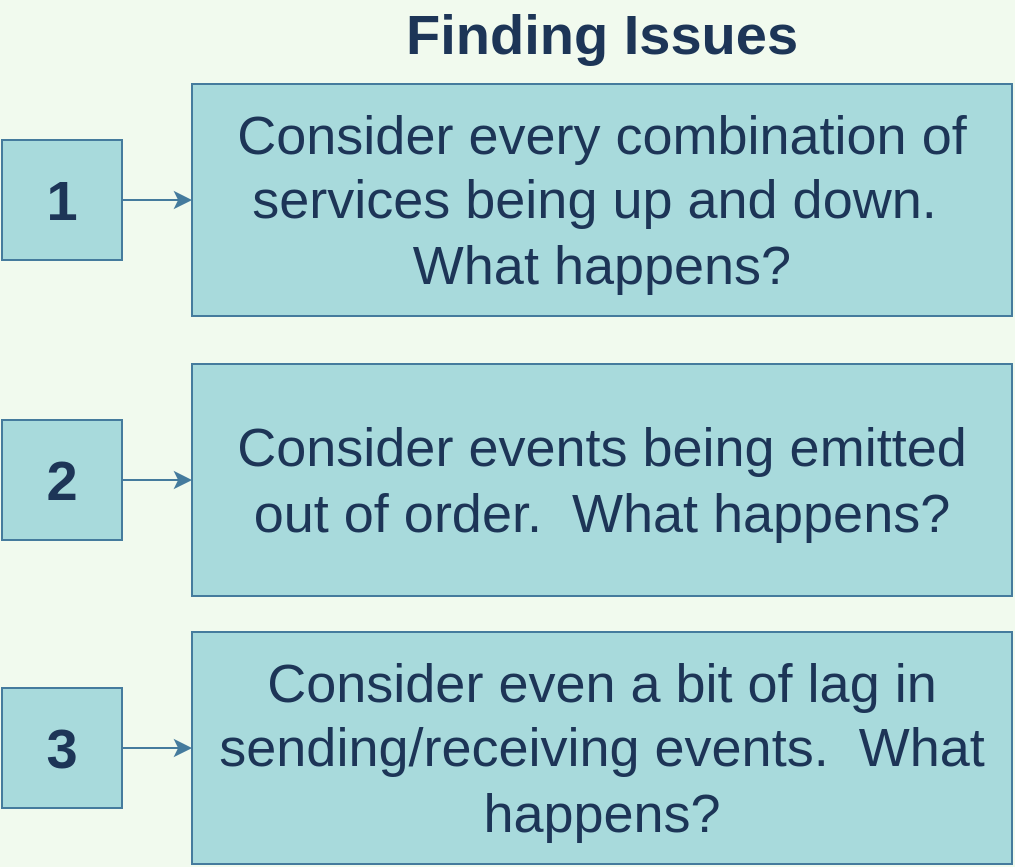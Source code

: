 <mxfile pages="28">
    <diagram id="IMKRUWdm4FnnU2j8KnE0" name="07 - issues">
        <mxGraphModel dx="1479" dy="645" grid="1" gridSize="10" guides="1" tooltips="1" connect="1" arrows="1" fold="1" page="1" pageScale="1" pageWidth="1920" pageHeight="1200" background="#F1FAEE" math="0" shadow="0">
            <root>
                <mxCell id="PPqGVtj6fF4C2JR5LCrg-0"/>
                <mxCell id="PPqGVtj6fF4C2JR5LCrg-1" parent="PPqGVtj6fF4C2JR5LCrg-0"/>
                <mxCell id="PPqGVtj6fF4C2JR5LCrg-2" value="Finding Issues" style="text;html=1;strokeColor=none;fillColor=none;align=center;verticalAlign=middle;whiteSpace=wrap;rounded=0;fontSize=28;fontStyle=1;fontColor=#1D3557;" parent="PPqGVtj6fF4C2JR5LCrg-1" vertex="1">
                    <mxGeometry x="560" y="170" width="280" height="30" as="geometry"/>
                </mxCell>
                <mxCell id="PPqGVtj6fF4C2JR5LCrg-6" value="Consider events being emitted out of order.&amp;nbsp; What happens?" style="rounded=0;whiteSpace=wrap;html=1;fontSize=27;align=center;fillColor=#A8DADC;strokeColor=#457B9D;fontColor=#1D3557;" parent="PPqGVtj6fF4C2JR5LCrg-1" vertex="1">
                    <mxGeometry x="495" y="350" width="410" height="116" as="geometry"/>
                </mxCell>
                <mxCell id="PPqGVtj6fF4C2JR5LCrg-12" value="" style="edgeStyle=orthogonalEdgeStyle;rounded=0;orthogonalLoop=1;jettySize=auto;html=1;fontSize=27;strokeColor=#457B9D;fontColor=#1D3557;labelBackgroundColor=#F1FAEE;" parent="PPqGVtj6fF4C2JR5LCrg-1" source="PPqGVtj6fF4C2JR5LCrg-7" target="PPqGVtj6fF4C2JR5LCrg-10" edge="1">
                    <mxGeometry relative="1" as="geometry"/>
                </mxCell>
                <mxCell id="PPqGVtj6fF4C2JR5LCrg-7" value="1" style="rounded=0;whiteSpace=wrap;html=1;fontSize=28;align=center;fillColor=#A8DADC;strokeColor=#457B9D;fontStyle=1;fontColor=#1D3557;" parent="PPqGVtj6fF4C2JR5LCrg-1" vertex="1">
                    <mxGeometry x="400" y="238" width="60" height="60" as="geometry"/>
                </mxCell>
                <mxCell id="PPqGVtj6fF4C2JR5LCrg-9" style="edgeStyle=orthogonalEdgeStyle;rounded=0;orthogonalLoop=1;jettySize=auto;html=1;exitX=1;exitY=0.5;exitDx=0;exitDy=0;entryX=0;entryY=0.5;entryDx=0;entryDy=0;fontSize=27;strokeColor=#457B9D;fontColor=#1D3557;labelBackgroundColor=#F1FAEE;" parent="PPqGVtj6fF4C2JR5LCrg-1" source="PPqGVtj6fF4C2JR5LCrg-8" target="PPqGVtj6fF4C2JR5LCrg-6" edge="1">
                    <mxGeometry relative="1" as="geometry"/>
                </mxCell>
                <mxCell id="PPqGVtj6fF4C2JR5LCrg-8" value="2" style="rounded=0;whiteSpace=wrap;html=1;fontSize=28;align=center;fillColor=#A8DADC;strokeColor=#457B9D;fontStyle=1;fontColor=#1D3557;" parent="PPqGVtj6fF4C2JR5LCrg-1" vertex="1">
                    <mxGeometry x="400" y="378" width="60" height="60" as="geometry"/>
                </mxCell>
                <mxCell id="PPqGVtj6fF4C2JR5LCrg-10" value="Consider every combination of services being up and down.&amp;nbsp; What happens?" style="rounded=0;whiteSpace=wrap;html=1;fontSize=27;align=center;fillColor=#A8DADC;strokeColor=#457B9D;fontColor=#1D3557;" parent="PPqGVtj6fF4C2JR5LCrg-1" vertex="1">
                    <mxGeometry x="495" y="210" width="410" height="116" as="geometry"/>
                </mxCell>
                <mxCell id="PD-qepxOVSU39zTHK3Kk-0" value="Consider even a bit of lag in sending/receiving events.&amp;nbsp; What happens?" style="rounded=0;whiteSpace=wrap;html=1;fontSize=27;align=center;fillColor=#A8DADC;strokeColor=#457B9D;fontColor=#1D3557;" parent="PPqGVtj6fF4C2JR5LCrg-1" vertex="1">
                    <mxGeometry x="495" y="484" width="410" height="116" as="geometry"/>
                </mxCell>
                <mxCell id="PD-qepxOVSU39zTHK3Kk-1" style="edgeStyle=orthogonalEdgeStyle;rounded=0;orthogonalLoop=1;jettySize=auto;html=1;exitX=1;exitY=0.5;exitDx=0;exitDy=0;entryX=0;entryY=0.5;entryDx=0;entryDy=0;fontSize=27;strokeColor=#457B9D;fontColor=#1D3557;labelBackgroundColor=#F1FAEE;" parent="PPqGVtj6fF4C2JR5LCrg-1" source="PD-qepxOVSU39zTHK3Kk-2" target="PD-qepxOVSU39zTHK3Kk-0" edge="1">
                    <mxGeometry relative="1" as="geometry"/>
                </mxCell>
                <mxCell id="PD-qepxOVSU39zTHK3Kk-2" value="3" style="rounded=0;whiteSpace=wrap;html=1;fontSize=28;align=center;fillColor=#A8DADC;strokeColor=#457B9D;fontStyle=1;fontColor=#1D3557;" parent="PPqGVtj6fF4C2JR5LCrg-1" vertex="1">
                    <mxGeometry x="400" y="512" width="60" height="60" as="geometry"/>
                </mxCell>
            </root>
        </mxGraphModel>
    </diagram>
    <diagram id="ZRpjCrAKJsuIqqILyA-X" name="10 - moderation">
        &#xa;
        <mxGraphModel dx="939" dy="462" grid="1" gridSize="10" guides="1" tooltips="1" connect="1" arrows="1" fold="1" page="1" pageScale="1" pageWidth="1920" pageHeight="1200" math="0" shadow="0">
            &#xa;
            <root>
                &#xa;
                <mxCell id="7s5UufcGnB1l64Zk55wo-0"/>
                &#xa;
                <mxCell id="7s5UufcGnB1l64Zk55wo-1" parent="7s5UufcGnB1l64Zk55wo-0"/>
                &#xa;
                <mxCell id="GXeSnZO_SuESJWY35FtK-0" value="&lt;b&gt;Monolith &lt;/b&gt;Blog&amp;nbsp;" style="rounded=0;whiteSpace=wrap;html=1;shadow=1;fontSize=21;align=center;fillColor=#f5f5f5;strokeColor=#666666;fontColor=#333333;fontStyle=0" vertex="1" parent="7s5UufcGnB1l64Zk55wo-1">
                    &#xa;
                    <mxGeometry x="700" y="200" width="700" height="40" as="geometry"/>
                    &#xa;
                </mxCell>
                &#xa;
                <mxCell id="GXeSnZO_SuESJWY35FtK-1" value="" style="rounded=0;whiteSpace=wrap;html=1;shadow=1;fontSize=17;align=left;fillColor=#f5f5f5;strokeColor=#666666;fontColor=#333333;fontStyle=0" vertex="1" parent="7s5UufcGnB1l64Zk55wo-1">
                    &#xa;
                    <mxGeometry x="700" y="240" width="700" height="150" as="geometry"/>
                    &#xa;
                </mxCell>
                &#xa;
                <mxCell id="GXeSnZO_SuESJWY35FtK-8" value="" style="group" vertex="1" connectable="0" parent="7s5UufcGnB1l64Zk55wo-1">
                    &#xa;
                    <mxGeometry x="960" y="340" width="280" height="115" as="geometry"/>
                    &#xa;
                </mxCell>
                &#xa;
                <mxCell id="GXeSnZO_SuESJWY35FtK-19" style="edgeStyle=orthogonalEdgeStyle;rounded=0;orthogonalLoop=1;jettySize=auto;html=1;exitX=1;exitY=0.5;exitDx=0;exitDy=0;fontSize=18;" edge="1" parent="7s5UufcGnB1l64Zk55wo-1" source="GXeSnZO_SuESJWY35FtK-20" target="GXeSnZO_SuESJWY35FtK-1">
                    &#xa;
                    <mxGeometry relative="1" as="geometry"/>
                    &#xa;
                </mxCell>
                &#xa;
                <mxCell id="GXeSnZO_SuESJWY35FtK-20" value="User creates a comment" style="rounded=0;whiteSpace=wrap;html=1;fontSize=18;align=center;fillColor=#fff2cc;strokeColor=#d6b656;fontStyle=1" vertex="1" parent="7s5UufcGnB1l64Zk55wo-1">
                    &#xa;
                    <mxGeometry x="480" y="285" width="180" height="60" as="geometry"/>
                    &#xa;
                </mxCell>
                &#xa;
                <mxCell id="GXeSnZO_SuESJWY35FtK-26" style="edgeStyle=orthogonalEdgeStyle;rounded=0;orthogonalLoop=1;jettySize=auto;html=1;exitX=1;exitY=0.25;exitDx=0;exitDy=0;entryX=0;entryY=0.5;entryDx=0;entryDy=0;fontSize=16;" edge="1" parent="7s5UufcGnB1l64Zk55wo-1" source="GXeSnZO_SuESJWY35FtK-23" target="GXeSnZO_SuESJWY35FtK-24">
                    &#xa;
                    <mxGeometry relative="1" as="geometry"/>
                    &#xa;
                </mxCell>
                &#xa;
                <mxCell id="GXeSnZO_SuESJWY35FtK-27" style="edgeStyle=orthogonalEdgeStyle;rounded=0;orthogonalLoop=1;jettySize=auto;html=1;exitX=1;exitY=0.75;exitDx=0;exitDy=0;fontSize=16;" edge="1" parent="7s5UufcGnB1l64Zk55wo-1" source="GXeSnZO_SuESJWY35FtK-23" target="GXeSnZO_SuESJWY35FtK-25">
                    &#xa;
                    <mxGeometry relative="1" as="geometry"/>
                    &#xa;
                </mxCell>
                &#xa;
                <mxCell id="GXeSnZO_SuESJWY35FtK-23" value="Does the comment contain the word 'orange'?" style="rounded=0;whiteSpace=wrap;html=1;fontSize=18;align=center;fontStyle=1" vertex="1" parent="7s5UufcGnB1l64Zk55wo-1">
                    &#xa;
                    <mxGeometry x="720" y="255" width="140" height="120" as="geometry"/>
                    &#xa;
                </mxCell>
                &#xa;
                <mxCell id="GXeSnZO_SuESJWY35FtK-30" style="edgeStyle=orthogonalEdgeStyle;rounded=0;orthogonalLoop=1;jettySize=auto;html=1;exitX=1;exitY=0.5;exitDx=0;exitDy=0;fontSize=16;" edge="1" parent="7s5UufcGnB1l64Zk55wo-1" source="GXeSnZO_SuESJWY35FtK-24" target="GXeSnZO_SuESJWY35FtK-29">
                    &#xa;
                    <mxGeometry relative="1" as="geometry"/>
                    &#xa;
                </mxCell>
                &#xa;
                <mxCell id="GXeSnZO_SuESJWY35FtK-24" value="Yes" style="rounded=0;whiteSpace=wrap;html=1;fontSize=18;align=center;fontStyle=0;fillColor=#f8cecc;strokeColor=#b85450;" vertex="1" parent="7s5UufcGnB1l64Zk55wo-1">
                    &#xa;
                    <mxGeometry x="900" y="255" width="100" height="45" as="geometry"/>
                    &#xa;
                </mxCell>
                &#xa;
                <mxCell id="GXeSnZO_SuESJWY35FtK-25" value="No" style="rounded=0;whiteSpace=wrap;html=1;fontSize=18;align=center;fontStyle=0;fillColor=#d5e8d4;strokeColor=#82b366;" vertex="1" parent="7s5UufcGnB1l64Zk55wo-1">
                    &#xa;
                    <mxGeometry x="900" y="330" width="100" height="45" as="geometry"/>
                    &#xa;
                </mxCell>
                &#xa;
                <mxCell id="GXeSnZO_SuESJWY35FtK-32" style="edgeStyle=orthogonalEdgeStyle;rounded=0;orthogonalLoop=1;jettySize=auto;html=1;exitX=1;exitY=0.5;exitDx=0;exitDy=0;fontSize=16;" edge="1" parent="7s5UufcGnB1l64Zk55wo-1" source="GXeSnZO_SuESJWY35FtK-29" target="GXeSnZO_SuESJWY35FtK-31">
                    &#xa;
                    <mxGeometry relative="1" as="geometry"/>
                    &#xa;
                </mxCell>
                &#xa;
                <mxCell id="GXeSnZO_SuESJWY35FtK-29" value="Save this" style="rounded=0;whiteSpace=wrap;html=1;fontSize=18;align=center;fontStyle=1" vertex="1" parent="7s5UufcGnB1l64Zk55wo-1">
                    &#xa;
                    <mxGeometry x="1020" y="255" width="100" height="45" as="geometry"/>
                    &#xa;
                </mxCell>
                &#xa;
                <mxCell id="GXeSnZO_SuESJWY35FtK-31" value="&lt;span style=&quot;font-weight: normal&quot;&gt;{ id: 'j35p', content: 'asdf', status: '&lt;/span&gt;rejected&lt;span style=&quot;font-weight: normal&quot;&gt;' }&lt;/span&gt;" style="rounded=0;whiteSpace=wrap;html=1;fontSize=18;align=center;fontStyle=1" vertex="1" parent="7s5UufcGnB1l64Zk55wo-1">
                    &#xa;
                    <mxGeometry x="1140" y="255" width="240" height="45" as="geometry"/>
                    &#xa;
                </mxCell>
                &#xa;
                <mxCell id="GXeSnZO_SuESJWY35FtK-33" value="&lt;span style=&quot;font-weight: normal&quot;&gt;{ id: 'j35p', content: 'asdf', status: '&lt;/span&gt;approved&lt;span style=&quot;font-weight: normal&quot;&gt;' }&lt;/span&gt;" style="rounded=0;whiteSpace=wrap;html=1;fontSize=18;align=center;fontStyle=1" vertex="1" parent="7s5UufcGnB1l64Zk55wo-1">
                    &#xa;
                    <mxGeometry x="1140" y="330" width="240" height="45" as="geometry"/>
                    &#xa;
                </mxCell>
                &#xa;
                <mxCell id="gmZOPeZAytOpQmL0hded-1" style="edgeStyle=orthogonalEdgeStyle;rounded=0;orthogonalLoop=1;jettySize=auto;html=1;exitX=1;exitY=0.5;exitDx=0;exitDy=0;fontSize=16;" edge="1" parent="7s5UufcGnB1l64Zk55wo-1" target="gmZOPeZAytOpQmL0hded-3">
                    &#xa;
                    <mxGeometry relative="1" as="geometry">
                        &#xa;
                        <mxPoint x="1000" y="352.5" as="sourcePoint"/>
                        &#xa;
                    </mxGeometry>
                    &#xa;
                </mxCell>
                &#xa;
                <mxCell id="gmZOPeZAytOpQmL0hded-2" style="edgeStyle=orthogonalEdgeStyle;rounded=0;orthogonalLoop=1;jettySize=auto;html=1;exitX=1;exitY=0.5;exitDx=0;exitDy=0;fontSize=16;" edge="1" parent="7s5UufcGnB1l64Zk55wo-1" source="gmZOPeZAytOpQmL0hded-3">
                    &#xa;
                    <mxGeometry relative="1" as="geometry">
                        &#xa;
                        <mxPoint x="1140" y="352.517" as="targetPoint"/>
                        &#xa;
                    </mxGeometry>
                    &#xa;
                </mxCell>
                &#xa;
                <mxCell id="gmZOPeZAytOpQmL0hded-3" value="Save this" style="rounded=0;whiteSpace=wrap;html=1;fontSize=18;align=center;fontStyle=1" vertex="1" parent="7s5UufcGnB1l64Zk55wo-1">
                    &#xa;
                    <mxGeometry x="1020" y="330" width="100" height="45" as="geometry"/>
                    &#xa;
                </mxCell>
                &#xa;
            </root>
            &#xa;
        </mxGraphModel>
        &#xa;
    </diagram>
    <diagram name="11 - break" id="7YkjNjSXyDzAQPzF_0B8">
        &#xa;
        <mxGraphModel dx="939" dy="462" grid="1" gridSize="10" guides="1" tooltips="1" connect="1" arrows="1" fold="1" page="1" pageScale="1" pageWidth="1920" pageHeight="1200" math="0" shadow="0">
            &#xa;
            <root>
                &#xa;
                <mxCell id="LJ2bDbaEfZ75iVjDCVeq-0"/>
                &#xa;
                <mxCell id="LJ2bDbaEfZ75iVjDCVeq-1" parent="LJ2bDbaEfZ75iVjDCVeq-0"/>
                &#xa;
                <mxCell id="LJ2bDbaEfZ75iVjDCVeq-2" value="&lt;b&gt;Monolith &lt;/b&gt;Blog&amp;nbsp;" style="rounded=0;whiteSpace=wrap;html=1;shadow=1;fontSize=21;align=center;fillColor=#f5f5f5;strokeColor=#666666;fontColor=#333333;fontStyle=0" vertex="1" parent="LJ2bDbaEfZ75iVjDCVeq-1">
                    &#xa;
                    <mxGeometry x="700" y="200" width="700" height="40" as="geometry"/>
                    &#xa;
                </mxCell>
                &#xa;
                <mxCell id="LJ2bDbaEfZ75iVjDCVeq-3" value="" style="rounded=0;whiteSpace=wrap;html=1;shadow=1;fontSize=17;align=left;fillColor=#f5f5f5;strokeColor=#666666;fontColor=#333333;fontStyle=0" vertex="1" parent="LJ2bDbaEfZ75iVjDCVeq-1">
                    &#xa;
                    <mxGeometry x="700" y="240" width="700" height="150" as="geometry"/>
                    &#xa;
                </mxCell>
                &#xa;
                <mxCell id="LJ2bDbaEfZ75iVjDCVeq-4" value="" style="group" vertex="1" connectable="0" parent="LJ2bDbaEfZ75iVjDCVeq-1">
                    &#xa;
                    <mxGeometry x="960" y="340" width="280" height="115" as="geometry"/>
                    &#xa;
                </mxCell>
                &#xa;
                <mxCell id="LJ2bDbaEfZ75iVjDCVeq-5" style="edgeStyle=orthogonalEdgeStyle;rounded=0;orthogonalLoop=1;jettySize=auto;html=1;exitX=1;exitY=0.5;exitDx=0;exitDy=0;fontSize=18;" edge="1" parent="LJ2bDbaEfZ75iVjDCVeq-1" source="LJ2bDbaEfZ75iVjDCVeq-6" target="LJ2bDbaEfZ75iVjDCVeq-3">
                    &#xa;
                    <mxGeometry relative="1" as="geometry"/>
                    &#xa;
                </mxCell>
                &#xa;
                <mxCell id="LJ2bDbaEfZ75iVjDCVeq-6" value="User creates a comment" style="rounded=0;whiteSpace=wrap;html=1;fontSize=18;align=center;fillColor=#fff2cc;strokeColor=#d6b656;fontStyle=1" vertex="1" parent="LJ2bDbaEfZ75iVjDCVeq-1">
                    &#xa;
                    <mxGeometry x="480" y="285" width="180" height="60" as="geometry"/>
                    &#xa;
                </mxCell>
                &#xa;
                <mxCell id="LJ2bDbaEfZ75iVjDCVeq-7" style="edgeStyle=orthogonalEdgeStyle;rounded=0;orthogonalLoop=1;jettySize=auto;html=1;exitX=1;exitY=0.25;exitDx=0;exitDy=0;entryX=0;entryY=0.5;entryDx=0;entryDy=0;fontSize=16;" edge="1" parent="LJ2bDbaEfZ75iVjDCVeq-1" source="LJ2bDbaEfZ75iVjDCVeq-9" target="LJ2bDbaEfZ75iVjDCVeq-11">
                    &#xa;
                    <mxGeometry relative="1" as="geometry"/>
                    &#xa;
                </mxCell>
                &#xa;
                <mxCell id="LJ2bDbaEfZ75iVjDCVeq-8" style="edgeStyle=orthogonalEdgeStyle;rounded=0;orthogonalLoop=1;jettySize=auto;html=1;exitX=1;exitY=0.75;exitDx=0;exitDy=0;fontSize=16;" edge="1" parent="LJ2bDbaEfZ75iVjDCVeq-1" source="LJ2bDbaEfZ75iVjDCVeq-9" target="LJ2bDbaEfZ75iVjDCVeq-12">
                    &#xa;
                    <mxGeometry relative="1" as="geometry"/>
                    &#xa;
                </mxCell>
                &#xa;
                <mxCell id="LJ2bDbaEfZ75iVjDCVeq-9" value="Does the comment contain the word 'orange'?" style="rounded=0;whiteSpace=wrap;html=1;fontSize=18;align=center;fontStyle=1" vertex="1" parent="LJ2bDbaEfZ75iVjDCVeq-1">
                    &#xa;
                    <mxGeometry x="720" y="255" width="140" height="120" as="geometry"/>
                    &#xa;
                </mxCell>
                &#xa;
                <mxCell id="LJ2bDbaEfZ75iVjDCVeq-10" style="edgeStyle=orthogonalEdgeStyle;rounded=0;orthogonalLoop=1;jettySize=auto;html=1;exitX=1;exitY=0.5;exitDx=0;exitDy=0;fontSize=16;" edge="1" parent="LJ2bDbaEfZ75iVjDCVeq-1" source="LJ2bDbaEfZ75iVjDCVeq-11" target="LJ2bDbaEfZ75iVjDCVeq-14">
                    &#xa;
                    <mxGeometry relative="1" as="geometry"/>
                    &#xa;
                </mxCell>
                &#xa;
                <mxCell id="LJ2bDbaEfZ75iVjDCVeq-11" value="Yes" style="rounded=0;whiteSpace=wrap;html=1;fontSize=18;align=center;fontStyle=0;fillColor=#f8cecc;strokeColor=#b85450;" vertex="1" parent="LJ2bDbaEfZ75iVjDCVeq-1">
                    &#xa;
                    <mxGeometry x="900" y="255" width="100" height="45" as="geometry"/>
                    &#xa;
                </mxCell>
                &#xa;
                <mxCell id="LJ2bDbaEfZ75iVjDCVeq-12" value="No" style="rounded=0;whiteSpace=wrap;html=1;fontSize=18;align=center;fontStyle=0;fillColor=#d5e8d4;strokeColor=#82b366;" vertex="1" parent="LJ2bDbaEfZ75iVjDCVeq-1">
                    &#xa;
                    <mxGeometry x="900" y="330" width="100" height="45" as="geometry"/>
                    &#xa;
                </mxCell>
                &#xa;
                <mxCell id="LJ2bDbaEfZ75iVjDCVeq-13" style="edgeStyle=orthogonalEdgeStyle;rounded=0;orthogonalLoop=1;jettySize=auto;html=1;exitX=1;exitY=0.5;exitDx=0;exitDy=0;fontSize=16;" edge="1" parent="LJ2bDbaEfZ75iVjDCVeq-1" source="LJ2bDbaEfZ75iVjDCVeq-14" target="LJ2bDbaEfZ75iVjDCVeq-15">
                    &#xa;
                    <mxGeometry relative="1" as="geometry"/>
                    &#xa;
                </mxCell>
                &#xa;
                <mxCell id="LJ2bDbaEfZ75iVjDCVeq-14" value="Save this" style="rounded=0;whiteSpace=wrap;html=1;fontSize=18;align=center;fontStyle=1" vertex="1" parent="LJ2bDbaEfZ75iVjDCVeq-1">
                    &#xa;
                    <mxGeometry x="1020" y="255" width="100" height="45" as="geometry"/>
                    &#xa;
                </mxCell>
                &#xa;
                <mxCell id="LJ2bDbaEfZ75iVjDCVeq-15" value="&lt;span style=&quot;font-weight: normal&quot;&gt;{ id: 'j35p', content: 'hi', status: '&lt;/span&gt;rejected&lt;span style=&quot;font-weight: normal&quot;&gt;' }&lt;/span&gt;" style="rounded=0;whiteSpace=wrap;html=1;fontSize=18;align=center;fontStyle=1" vertex="1" parent="LJ2bDbaEfZ75iVjDCVeq-1">
                    &#xa;
                    <mxGeometry x="1140" y="255" width="240" height="45" as="geometry"/>
                    &#xa;
                </mxCell>
                &#xa;
                <mxCell id="LJ2bDbaEfZ75iVjDCVeq-16" value="&lt;span style=&quot;font-weight: normal&quot;&gt;{ id: 'j35p', content: 'hi', status: '&lt;/span&gt;approved&lt;span style=&quot;font-weight: normal&quot;&gt;' }&lt;/span&gt;" style="rounded=0;whiteSpace=wrap;html=1;fontSize=18;align=center;fontStyle=1" vertex="1" parent="LJ2bDbaEfZ75iVjDCVeq-1">
                    &#xa;
                    <mxGeometry x="1140" y="330" width="240" height="45" as="geometry"/>
                    &#xa;
                </mxCell>
                &#xa;
                <mxCell id="LJ2bDbaEfZ75iVjDCVeq-17" style="edgeStyle=orthogonalEdgeStyle;rounded=0;orthogonalLoop=1;jettySize=auto;html=1;exitX=1;exitY=0.5;exitDx=0;exitDy=0;fontSize=16;" edge="1" parent="LJ2bDbaEfZ75iVjDCVeq-1" target="LJ2bDbaEfZ75iVjDCVeq-19">
                    &#xa;
                    <mxGeometry relative="1" as="geometry">
                        &#xa;
                        <mxPoint x="1000" y="352.5" as="sourcePoint"/>
                        &#xa;
                    </mxGeometry>
                    &#xa;
                </mxCell>
                &#xa;
                <mxCell id="LJ2bDbaEfZ75iVjDCVeq-18" style="edgeStyle=orthogonalEdgeStyle;rounded=0;orthogonalLoop=1;jettySize=auto;html=1;exitX=1;exitY=0.5;exitDx=0;exitDy=0;fontSize=16;" edge="1" parent="LJ2bDbaEfZ75iVjDCVeq-1" source="LJ2bDbaEfZ75iVjDCVeq-19">
                    &#xa;
                    <mxGeometry relative="1" as="geometry">
                        &#xa;
                        <mxPoint x="1140" y="352.517" as="targetPoint"/>
                        &#xa;
                    </mxGeometry>
                    &#xa;
                </mxCell>
                &#xa;
                <mxCell id="LJ2bDbaEfZ75iVjDCVeq-19" value="Save this" style="rounded=0;whiteSpace=wrap;html=1;fontSize=18;align=center;fontStyle=1" vertex="1" parent="LJ2bDbaEfZ75iVjDCVeq-1">
                    &#xa;
                    <mxGeometry x="1020" y="330" width="100" height="45" as="geometry"/>
                    &#xa;
                </mxCell>
                &#xa;
                <mxCell id="LJ2bDbaEfZ75iVjDCVeq-22" style="edgeStyle=orthogonalEdgeStyle;rounded=0;orthogonalLoop=1;jettySize=auto;html=1;exitX=1;exitY=0.5;exitDx=0;exitDy=0;fontSize=23;" edge="1" parent="LJ2bDbaEfZ75iVjDCVeq-1" source="LJ2bDbaEfZ75iVjDCVeq-20" target="LJ2bDbaEfZ75iVjDCVeq-21">
                    &#xa;
                    <mxGeometry relative="1" as="geometry"/>
                    &#xa;
                </mxCell>
                &#xa;
                <mxCell id="LJ2bDbaEfZ75iVjDCVeq-20" value="How can this break?" style="rounded=0;whiteSpace=wrap;html=1;fontSize=23;align=center;fontStyle=1;fillColor=#dae8fc;strokeColor=#6c8ebf;" vertex="1" parent="LJ2bDbaEfZ75iVjDCVeq-1">
                    &#xa;
                    <mxGeometry x="620" y="70" width="300" height="50" as="geometry"/>
                    &#xa;
                </mxCell>
                &#xa;
                <mxCell id="LJ2bDbaEfZ75iVjDCVeq-21" value="What are the consequences?" style="rounded=0;whiteSpace=wrap;html=1;fontSize=23;align=center;fontStyle=1;fillColor=#dae8fc;strokeColor=#6c8ebf;" vertex="1" parent="LJ2bDbaEfZ75iVjDCVeq-1">
                    &#xa;
                    <mxGeometry x="960" y="70" width="370" height="50" as="geometry"/>
                    &#xa;
                </mxCell>
                &#xa;
                <mxCell id="RwCQ_UfQ5fOt7NLaOodi-0" value="{ content: 'hi' }" style="rounded=0;whiteSpace=wrap;html=1;fontSize=18;align=center;fillColor=#fff2cc;strokeColor=#d6b656;fontStyle=3" vertex="1" parent="LJ2bDbaEfZ75iVjDCVeq-1">
                    &#xa;
                    <mxGeometry x="480" y="345" width="180" height="60" as="geometry"/>
                    &#xa;
                </mxCell>
                &#xa;
            </root>
            &#xa;
        </mxGraphModel>
        &#xa;
    </diagram>
    <diagram name="12 - input" id="Gyz3_pPKArjxfH8CvoJl">
        &#xa;
        <mxGraphModel dx="939" dy="462" grid="1" gridSize="10" guides="1" tooltips="1" connect="1" arrows="1" fold="1" page="1" pageScale="1" pageWidth="1920" pageHeight="1200" math="0" shadow="0">
            &#xa;
            <root>
                &#xa;
                <mxCell id="_lRi2ra9AOH9JeetWnnm-0"/>
                &#xa;
                <mxCell id="_lRi2ra9AOH9JeetWnnm-1" parent="_lRi2ra9AOH9JeetWnnm-0"/>
                &#xa;
                <mxCell id="_lRi2ra9AOH9JeetWnnm-2" value="&lt;b&gt;Monolith &lt;/b&gt;Blog&amp;nbsp;" style="rounded=0;whiteSpace=wrap;html=1;shadow=1;fontSize=21;align=center;fillColor=#f5f5f5;strokeColor=#666666;fontColor=#333333;fontStyle=0" vertex="1" parent="_lRi2ra9AOH9JeetWnnm-1">
                    &#xa;
                    <mxGeometry x="700" y="200" width="700" height="40" as="geometry"/>
                    &#xa;
                </mxCell>
                &#xa;
                <mxCell id="_lRi2ra9AOH9JeetWnnm-3" value="" style="rounded=0;whiteSpace=wrap;html=1;shadow=1;fontSize=17;align=left;fillColor=#f5f5f5;strokeColor=#666666;fontColor=#333333;fontStyle=0" vertex="1" parent="_lRi2ra9AOH9JeetWnnm-1">
                    &#xa;
                    <mxGeometry x="700" y="240" width="700" height="150" as="geometry"/>
                    &#xa;
                </mxCell>
                &#xa;
                <mxCell id="_lRi2ra9AOH9JeetWnnm-4" value="" style="group" vertex="1" connectable="0" parent="_lRi2ra9AOH9JeetWnnm-1">
                    &#xa;
                    <mxGeometry x="960" y="340" width="280" height="115" as="geometry"/>
                    &#xa;
                </mxCell>
                &#xa;
                <mxCell id="_lRi2ra9AOH9JeetWnnm-5" style="edgeStyle=orthogonalEdgeStyle;rounded=0;orthogonalLoop=1;jettySize=auto;html=1;exitX=1;exitY=0.5;exitDx=0;exitDy=0;fontSize=18;" edge="1" parent="_lRi2ra9AOH9JeetWnnm-1" source="_lRi2ra9AOH9JeetWnnm-6" target="_lRi2ra9AOH9JeetWnnm-3">
                    &#xa;
                    <mxGeometry relative="1" as="geometry"/>
                    &#xa;
                </mxCell>
                &#xa;
                <mxCell id="_lRi2ra9AOH9JeetWnnm-6" value="User creates a comment" style="rounded=0;whiteSpace=wrap;html=1;fontSize=18;align=center;fillColor=#fff2cc;strokeColor=#d6b656;fontStyle=1" vertex="1" parent="_lRi2ra9AOH9JeetWnnm-1">
                    &#xa;
                    <mxGeometry x="480" y="285" width="180" height="60" as="geometry"/>
                    &#xa;
                </mxCell>
                &#xa;
                <mxCell id="_lRi2ra9AOH9JeetWnnm-7" style="edgeStyle=orthogonalEdgeStyle;rounded=0;orthogonalLoop=1;jettySize=auto;html=1;exitX=1;exitY=0.25;exitDx=0;exitDy=0;entryX=0;entryY=0.5;entryDx=0;entryDy=0;fontSize=16;" edge="1" parent="_lRi2ra9AOH9JeetWnnm-1" source="_lRi2ra9AOH9JeetWnnm-9" target="_lRi2ra9AOH9JeetWnnm-11">
                    &#xa;
                    <mxGeometry relative="1" as="geometry"/>
                    &#xa;
                </mxCell>
                &#xa;
                <mxCell id="_lRi2ra9AOH9JeetWnnm-8" style="edgeStyle=orthogonalEdgeStyle;rounded=0;orthogonalLoop=1;jettySize=auto;html=1;exitX=1;exitY=0.75;exitDx=0;exitDy=0;fontSize=16;" edge="1" parent="_lRi2ra9AOH9JeetWnnm-1" source="_lRi2ra9AOH9JeetWnnm-9" target="_lRi2ra9AOH9JeetWnnm-12">
                    &#xa;
                    <mxGeometry relative="1" as="geometry"/>
                    &#xa;
                </mxCell>
                &#xa;
                <mxCell id="_lRi2ra9AOH9JeetWnnm-9" value="Does the comment contain the word 'orange'?" style="rounded=0;whiteSpace=wrap;html=1;fontSize=18;align=center;fontStyle=1" vertex="1" parent="_lRi2ra9AOH9JeetWnnm-1">
                    &#xa;
                    <mxGeometry x="720" y="255" width="140" height="120" as="geometry"/>
                    &#xa;
                </mxCell>
                &#xa;
                <mxCell id="_lRi2ra9AOH9JeetWnnm-10" style="edgeStyle=orthogonalEdgeStyle;rounded=0;orthogonalLoop=1;jettySize=auto;html=1;exitX=1;exitY=0.5;exitDx=0;exitDy=0;fontSize=16;" edge="1" parent="_lRi2ra9AOH9JeetWnnm-1" source="_lRi2ra9AOH9JeetWnnm-11" target="_lRi2ra9AOH9JeetWnnm-14">
                    &#xa;
                    <mxGeometry relative="1" as="geometry"/>
                    &#xa;
                </mxCell>
                &#xa;
                <mxCell id="_lRi2ra9AOH9JeetWnnm-11" value="Yes" style="rounded=0;whiteSpace=wrap;html=1;fontSize=18;align=center;fontStyle=0;fillColor=#f8cecc;strokeColor=#b85450;" vertex="1" parent="_lRi2ra9AOH9JeetWnnm-1">
                    &#xa;
                    <mxGeometry x="900" y="255" width="100" height="45" as="geometry"/>
                    &#xa;
                </mxCell>
                &#xa;
                <mxCell id="_lRi2ra9AOH9JeetWnnm-12" value="No" style="rounded=0;whiteSpace=wrap;html=1;fontSize=18;align=center;fontStyle=0;fillColor=#d5e8d4;strokeColor=#82b366;" vertex="1" parent="_lRi2ra9AOH9JeetWnnm-1">
                    &#xa;
                    <mxGeometry x="900" y="330" width="100" height="45" as="geometry"/>
                    &#xa;
                </mxCell>
                &#xa;
                <mxCell id="_lRi2ra9AOH9JeetWnnm-13" style="edgeStyle=orthogonalEdgeStyle;rounded=0;orthogonalLoop=1;jettySize=auto;html=1;exitX=1;exitY=0.5;exitDx=0;exitDy=0;fontSize=16;" edge="1" parent="_lRi2ra9AOH9JeetWnnm-1" source="_lRi2ra9AOH9JeetWnnm-14" target="_lRi2ra9AOH9JeetWnnm-15">
                    &#xa;
                    <mxGeometry relative="1" as="geometry"/>
                    &#xa;
                </mxCell>
                &#xa;
                <mxCell id="_lRi2ra9AOH9JeetWnnm-14" value="Save this" style="rounded=0;whiteSpace=wrap;html=1;fontSize=18;align=center;fontStyle=1" vertex="1" parent="_lRi2ra9AOH9JeetWnnm-1">
                    &#xa;
                    <mxGeometry x="1020" y="255" width="100" height="45" as="geometry"/>
                    &#xa;
                </mxCell>
                &#xa;
                <mxCell id="_lRi2ra9AOH9JeetWnnm-15" value="&lt;span style=&quot;font-weight: normal&quot;&gt;{ id: 'j35p', content: 'asdf', status: '&lt;/span&gt;rejected&lt;span style=&quot;font-weight: normal&quot;&gt;' }&lt;/span&gt;" style="rounded=0;whiteSpace=wrap;html=1;fontSize=18;align=center;fontStyle=1" vertex="1" parent="_lRi2ra9AOH9JeetWnnm-1">
                    &#xa;
                    <mxGeometry x="1140" y="255" width="240" height="45" as="geometry"/>
                    &#xa;
                </mxCell>
                &#xa;
                <mxCell id="_lRi2ra9AOH9JeetWnnm-16" value="&lt;span style=&quot;font-weight: normal&quot;&gt;{ id: 'j35p', content: 'asdf', status: '&lt;/span&gt;approved&lt;span style=&quot;font-weight: normal&quot;&gt;' }&lt;/span&gt;" style="rounded=0;whiteSpace=wrap;html=1;fontSize=18;align=center;fontStyle=1" vertex="1" parent="_lRi2ra9AOH9JeetWnnm-1">
                    &#xa;
                    <mxGeometry x="1140" y="330" width="240" height="45" as="geometry"/>
                    &#xa;
                </mxCell>
                &#xa;
                <mxCell id="_lRi2ra9AOH9JeetWnnm-17" style="edgeStyle=orthogonalEdgeStyle;rounded=0;orthogonalLoop=1;jettySize=auto;html=1;exitX=1;exitY=0.5;exitDx=0;exitDy=0;fontSize=16;" edge="1" parent="_lRi2ra9AOH9JeetWnnm-1" target="_lRi2ra9AOH9JeetWnnm-19">
                    &#xa;
                    <mxGeometry relative="1" as="geometry">
                        &#xa;
                        <mxPoint x="1000" y="352.5" as="sourcePoint"/>
                        &#xa;
                    </mxGeometry>
                    &#xa;
                </mxCell>
                &#xa;
                <mxCell id="_lRi2ra9AOH9JeetWnnm-18" style="edgeStyle=orthogonalEdgeStyle;rounded=0;orthogonalLoop=1;jettySize=auto;html=1;exitX=1;exitY=0.5;exitDx=0;exitDy=0;fontSize=16;" edge="1" parent="_lRi2ra9AOH9JeetWnnm-1" source="_lRi2ra9AOH9JeetWnnm-19">
                    &#xa;
                    <mxGeometry relative="1" as="geometry">
                        &#xa;
                        <mxPoint x="1140" y="352.517" as="targetPoint"/>
                        &#xa;
                    </mxGeometry>
                    &#xa;
                </mxCell>
                &#xa;
                <mxCell id="_lRi2ra9AOH9JeetWnnm-19" value="Save this" style="rounded=0;whiteSpace=wrap;html=1;fontSize=18;align=center;fontStyle=1" vertex="1" parent="_lRi2ra9AOH9JeetWnnm-1">
                    &#xa;
                    <mxGeometry x="1020" y="330" width="100" height="45" as="geometry"/>
                    &#xa;
                </mxCell>
                &#xa;
                <mxCell id="_lRi2ra9AOH9JeetWnnm-20" style="edgeStyle=orthogonalEdgeStyle;rounded=0;orthogonalLoop=1;jettySize=auto;html=1;exitX=1;exitY=0.5;exitDx=0;exitDy=0;fontSize=23;" edge="1" parent="_lRi2ra9AOH9JeetWnnm-1" source="_lRi2ra9AOH9JeetWnnm-21" target="_lRi2ra9AOH9JeetWnnm-22">
                    &#xa;
                    <mxGeometry relative="1" as="geometry"/>
                    &#xa;
                </mxCell>
                &#xa;
                <mxCell id="_lRi2ra9AOH9JeetWnnm-21" value="How can this break?" style="rounded=0;whiteSpace=wrap;html=1;fontSize=23;align=center;fontStyle=1;fillColor=#dae8fc;strokeColor=#6c8ebf;" vertex="1" parent="_lRi2ra9AOH9JeetWnnm-1">
                    &#xa;
                    <mxGeometry x="620" y="50" width="300" height="50" as="geometry"/>
                    &#xa;
                </mxCell>
                &#xa;
                <mxCell id="_lRi2ra9AOH9JeetWnnm-22" value="What are the consequences?" style="rounded=0;whiteSpace=wrap;html=1;fontSize=23;align=center;fontStyle=1;fillColor=#dae8fc;strokeColor=#6c8ebf;" vertex="1" parent="_lRi2ra9AOH9JeetWnnm-1">
                    &#xa;
                    <mxGeometry x="960" y="50" width="370" height="50" as="geometry"/>
                    &#xa;
                </mxCell>
                &#xa;
                <mxCell id="_lRi2ra9AOH9JeetWnnm-23" style="edgeStyle=orthogonalEdgeStyle;rounded=0;orthogonalLoop=1;jettySize=auto;html=1;exitX=1;exitY=0.5;exitDx=0;exitDy=0;fontSize=23;fontStyle=1" edge="1" parent="_lRi2ra9AOH9JeetWnnm-1" source="_lRi2ra9AOH9JeetWnnm-24" target="_lRi2ra9AOH9JeetWnnm-25">
                    &#xa;
                    <mxGeometry relative="1" as="geometry"/>
                    &#xa;
                </mxCell>
                &#xa;
                <mxCell id="_lRi2ra9AOH9JeetWnnm-24" value="User could provide invalid 'content'" style="rounded=0;whiteSpace=wrap;html=1;fontSize=17;align=center;fontStyle=0;" vertex="1" parent="_lRi2ra9AOH9JeetWnnm-1">
                    &#xa;
                    <mxGeometry x="620" y="100" width="300" height="50" as="geometry"/>
                    &#xa;
                </mxCell>
                &#xa;
                <mxCell id="_lRi2ra9AOH9JeetWnnm-25" value="None, we return error status code, comment not saved" style="rounded=0;whiteSpace=wrap;html=1;fontSize=17;align=center;fontStyle=0;" vertex="1" parent="_lRi2ra9AOH9JeetWnnm-1">
                    &#xa;
                    <mxGeometry x="960" y="100" width="370" height="50" as="geometry"/>
                    &#xa;
                </mxCell>
                &#xa;
                <mxCell id="Okv_Q6VPPpx-Bo-8jbZ2-0" value="{ content: {} }" style="rounded=0;whiteSpace=wrap;html=1;fontSize=18;align=center;fillColor=#fff2cc;strokeColor=#d6b656;fontStyle=3" vertex="1" parent="_lRi2ra9AOH9JeetWnnm-1">
                    &#xa;
                    <mxGeometry x="480" y="345" width="180" height="60" as="geometry"/>
                    &#xa;
                </mxCell>
                &#xa;
            </root>
            &#xa;
        </mxGraphModel>
        &#xa;
    </diagram>
    <diagram name="13 - save" id="wUtnqyqFQCYhXHlD_08b">
        &#xa;
        <mxGraphModel dx="939" dy="462" grid="1" gridSize="10" guides="1" tooltips="1" connect="1" arrows="1" fold="1" page="1" pageScale="1" pageWidth="1920" pageHeight="1200" math="0" shadow="0">
            &#xa;
            <root>
                &#xa;
                <mxCell id="c6xYwoLfhgNKIHXzruSQ-0"/>
                &#xa;
                <mxCell id="c6xYwoLfhgNKIHXzruSQ-1" parent="c6xYwoLfhgNKIHXzruSQ-0"/>
                &#xa;
                <mxCell id="c6xYwoLfhgNKIHXzruSQ-2" value="&lt;b&gt;Monolith &lt;/b&gt;Blog&amp;nbsp;" style="rounded=0;whiteSpace=wrap;html=1;shadow=1;fontSize=21;align=center;fillColor=#f5f5f5;strokeColor=#666666;fontColor=#333333;fontStyle=0" vertex="1" parent="c6xYwoLfhgNKIHXzruSQ-1">
                    &#xa;
                    <mxGeometry x="670" y="370" width="700" height="40" as="geometry"/>
                    &#xa;
                </mxCell>
                &#xa;
                <mxCell id="c6xYwoLfhgNKIHXzruSQ-3" value="" style="rounded=0;whiteSpace=wrap;html=1;shadow=1;fontSize=17;align=left;fillColor=#f5f5f5;strokeColor=#666666;fontColor=#333333;fontStyle=0" vertex="1" parent="c6xYwoLfhgNKIHXzruSQ-1">
                    &#xa;
                    <mxGeometry x="670" y="410" width="700" height="150" as="geometry"/>
                    &#xa;
                </mxCell>
                &#xa;
                <mxCell id="c6xYwoLfhgNKIHXzruSQ-4" value="" style="group" vertex="1" connectable="0" parent="c6xYwoLfhgNKIHXzruSQ-1">
                    &#xa;
                    <mxGeometry x="930" y="510" width="280" height="115" as="geometry"/>
                    &#xa;
                </mxCell>
                &#xa;
                <mxCell id="c6xYwoLfhgNKIHXzruSQ-5" style="edgeStyle=orthogonalEdgeStyle;rounded=0;orthogonalLoop=1;jettySize=auto;html=1;exitX=1;exitY=0.5;exitDx=0;exitDy=0;fontSize=18;" edge="1" parent="c6xYwoLfhgNKIHXzruSQ-1" source="c6xYwoLfhgNKIHXzruSQ-6" target="c6xYwoLfhgNKIHXzruSQ-3">
                    &#xa;
                    <mxGeometry relative="1" as="geometry"/>
                    &#xa;
                </mxCell>
                &#xa;
                <mxCell id="c6xYwoLfhgNKIHXzruSQ-6" value="User creates a comment" style="rounded=0;whiteSpace=wrap;html=1;fontSize=18;align=center;fillColor=#fff2cc;strokeColor=#d6b656;fontStyle=1" vertex="1" parent="c6xYwoLfhgNKIHXzruSQ-1">
                    &#xa;
                    <mxGeometry x="450" y="455" width="180" height="60" as="geometry"/>
                    &#xa;
                </mxCell>
                &#xa;
                <mxCell id="c6xYwoLfhgNKIHXzruSQ-7" style="edgeStyle=orthogonalEdgeStyle;rounded=0;orthogonalLoop=1;jettySize=auto;html=1;exitX=1;exitY=0.25;exitDx=0;exitDy=0;entryX=0;entryY=0.5;entryDx=0;entryDy=0;fontSize=16;" edge="1" parent="c6xYwoLfhgNKIHXzruSQ-1" source="c6xYwoLfhgNKIHXzruSQ-9" target="c6xYwoLfhgNKIHXzruSQ-11">
                    &#xa;
                    <mxGeometry relative="1" as="geometry"/>
                    &#xa;
                </mxCell>
                &#xa;
                <mxCell id="c6xYwoLfhgNKIHXzruSQ-8" style="edgeStyle=orthogonalEdgeStyle;rounded=0;orthogonalLoop=1;jettySize=auto;html=1;exitX=1;exitY=0.75;exitDx=0;exitDy=0;fontSize=16;" edge="1" parent="c6xYwoLfhgNKIHXzruSQ-1" source="c6xYwoLfhgNKIHXzruSQ-9" target="c6xYwoLfhgNKIHXzruSQ-12">
                    &#xa;
                    <mxGeometry relative="1" as="geometry"/>
                    &#xa;
                </mxCell>
                &#xa;
                <mxCell id="c6xYwoLfhgNKIHXzruSQ-9" value="Does the comment contain the word 'orange'?" style="rounded=0;whiteSpace=wrap;html=1;fontSize=18;align=center;fontStyle=1" vertex="1" parent="c6xYwoLfhgNKIHXzruSQ-1">
                    &#xa;
                    <mxGeometry x="690" y="425" width="140" height="120" as="geometry"/>
                    &#xa;
                </mxCell>
                &#xa;
                <mxCell id="c6xYwoLfhgNKIHXzruSQ-10" style="edgeStyle=orthogonalEdgeStyle;rounded=0;orthogonalLoop=1;jettySize=auto;html=1;exitX=1;exitY=0.5;exitDx=0;exitDy=0;fontSize=16;" edge="1" parent="c6xYwoLfhgNKIHXzruSQ-1" source="c6xYwoLfhgNKIHXzruSQ-11" target="c6xYwoLfhgNKIHXzruSQ-14">
                    &#xa;
                    <mxGeometry relative="1" as="geometry"/>
                    &#xa;
                </mxCell>
                &#xa;
                <mxCell id="c6xYwoLfhgNKIHXzruSQ-11" value="Yes" style="rounded=0;whiteSpace=wrap;html=1;fontSize=18;align=center;fontStyle=0;fillColor=#f8cecc;strokeColor=#b85450;" vertex="1" parent="c6xYwoLfhgNKIHXzruSQ-1">
                    &#xa;
                    <mxGeometry x="870" y="425" width="100" height="45" as="geometry"/>
                    &#xa;
                </mxCell>
                &#xa;
                <mxCell id="c6xYwoLfhgNKIHXzruSQ-12" value="No" style="rounded=0;whiteSpace=wrap;html=1;fontSize=18;align=center;fontStyle=0;fillColor=#d5e8d4;strokeColor=#82b366;" vertex="1" parent="c6xYwoLfhgNKIHXzruSQ-1">
                    &#xa;
                    <mxGeometry x="870" y="500" width="100" height="45" as="geometry"/>
                    &#xa;
                </mxCell>
                &#xa;
                <mxCell id="c6xYwoLfhgNKIHXzruSQ-13" style="edgeStyle=orthogonalEdgeStyle;rounded=0;orthogonalLoop=1;jettySize=auto;html=1;exitX=1;exitY=0.5;exitDx=0;exitDy=0;fontSize=16;" edge="1" parent="c6xYwoLfhgNKIHXzruSQ-1" source="c6xYwoLfhgNKIHXzruSQ-14" target="c6xYwoLfhgNKIHXzruSQ-15">
                    &#xa;
                    <mxGeometry relative="1" as="geometry"/>
                    &#xa;
                </mxCell>
                &#xa;
                <mxCell id="c6xYwoLfhgNKIHXzruSQ-14" value="Save this" style="rounded=0;whiteSpace=wrap;html=1;fontSize=18;align=center;fontStyle=1" vertex="1" parent="c6xYwoLfhgNKIHXzruSQ-1">
                    &#xa;
                    <mxGeometry x="990" y="425" width="100" height="45" as="geometry"/>
                    &#xa;
                </mxCell>
                &#xa;
                <mxCell id="c6xYwoLfhgNKIHXzruSQ-15" value="&lt;span style=&quot;font-weight: normal&quot;&gt;{ id: 'j35p', content: 'asdf', status: '&lt;/span&gt;rejected&lt;span style=&quot;font-weight: normal&quot;&gt;' }&lt;/span&gt;" style="rounded=0;whiteSpace=wrap;html=1;fontSize=18;align=center;fontStyle=1" vertex="1" parent="c6xYwoLfhgNKIHXzruSQ-1">
                    &#xa;
                    <mxGeometry x="1110" y="425" width="240" height="45" as="geometry"/>
                    &#xa;
                </mxCell>
                &#xa;
                <mxCell id="c6xYwoLfhgNKIHXzruSQ-16" value="&lt;span style=&quot;font-weight: normal&quot;&gt;{ id: 'j35p', content: 'asdf', status: '&lt;/span&gt;approved&lt;span style=&quot;font-weight: normal&quot;&gt;' }&lt;/span&gt;" style="rounded=0;whiteSpace=wrap;html=1;fontSize=18;align=center;fontStyle=1" vertex="1" parent="c6xYwoLfhgNKIHXzruSQ-1">
                    &#xa;
                    <mxGeometry x="1110" y="500" width="240" height="45" as="geometry"/>
                    &#xa;
                </mxCell>
                &#xa;
                <mxCell id="c6xYwoLfhgNKIHXzruSQ-17" style="edgeStyle=orthogonalEdgeStyle;rounded=0;orthogonalLoop=1;jettySize=auto;html=1;exitX=1;exitY=0.5;exitDx=0;exitDy=0;fontSize=16;" edge="1" parent="c6xYwoLfhgNKIHXzruSQ-1" target="c6xYwoLfhgNKIHXzruSQ-19">
                    &#xa;
                    <mxGeometry relative="1" as="geometry">
                        &#xa;
                        <mxPoint x="970" y="522.5" as="sourcePoint"/>
                        &#xa;
                    </mxGeometry>
                    &#xa;
                </mxCell>
                &#xa;
                <mxCell id="c6xYwoLfhgNKIHXzruSQ-18" style="edgeStyle=orthogonalEdgeStyle;rounded=0;orthogonalLoop=1;jettySize=auto;html=1;exitX=1;exitY=0.5;exitDx=0;exitDy=0;fontSize=16;" edge="1" parent="c6xYwoLfhgNKIHXzruSQ-1" source="c6xYwoLfhgNKIHXzruSQ-19">
                    &#xa;
                    <mxGeometry relative="1" as="geometry">
                        &#xa;
                        <mxPoint x="1110" y="522.517" as="targetPoint"/>
                        &#xa;
                    </mxGeometry>
                    &#xa;
                </mxCell>
                &#xa;
                <mxCell id="c6xYwoLfhgNKIHXzruSQ-19" value="Save this" style="rounded=0;whiteSpace=wrap;html=1;fontSize=18;align=center;fontStyle=1" vertex="1" parent="c6xYwoLfhgNKIHXzruSQ-1">
                    &#xa;
                    <mxGeometry x="990" y="500" width="100" height="45" as="geometry"/>
                    &#xa;
                </mxCell>
                &#xa;
                <mxCell id="c6xYwoLfhgNKIHXzruSQ-20" style="edgeStyle=orthogonalEdgeStyle;rounded=0;orthogonalLoop=1;jettySize=auto;html=1;exitX=1;exitY=0.5;exitDx=0;exitDy=0;fontSize=23;" edge="1" parent="c6xYwoLfhgNKIHXzruSQ-1" source="c6xYwoLfhgNKIHXzruSQ-21" target="c6xYwoLfhgNKIHXzruSQ-22">
                    &#xa;
                    <mxGeometry relative="1" as="geometry"/>
                    &#xa;
                </mxCell>
                &#xa;
                <mxCell id="c6xYwoLfhgNKIHXzruSQ-21" value="How can this break?" style="rounded=0;whiteSpace=wrap;html=1;fontSize=23;align=center;fontStyle=1;fillColor=#dae8fc;strokeColor=#6c8ebf;" vertex="1" parent="c6xYwoLfhgNKIHXzruSQ-1">
                    &#xa;
                    <mxGeometry x="590" y="220" width="300" height="50" as="geometry"/>
                    &#xa;
                </mxCell>
                &#xa;
                <mxCell id="c6xYwoLfhgNKIHXzruSQ-22" value="What are the consequences?" style="rounded=0;whiteSpace=wrap;html=1;fontSize=23;align=center;fontStyle=1;fillColor=#dae8fc;strokeColor=#6c8ebf;" vertex="1" parent="c6xYwoLfhgNKIHXzruSQ-1">
                    &#xa;
                    <mxGeometry x="930" y="220" width="370" height="50" as="geometry"/>
                    &#xa;
                </mxCell>
                &#xa;
                <mxCell id="c6xYwoLfhgNKIHXzruSQ-23" style="edgeStyle=orthogonalEdgeStyle;rounded=0;orthogonalLoop=1;jettySize=auto;html=1;exitX=1;exitY=0.5;exitDx=0;exitDy=0;fontSize=23;fontStyle=1" edge="1" parent="c6xYwoLfhgNKIHXzruSQ-1" source="c6xYwoLfhgNKIHXzruSQ-24" target="c6xYwoLfhgNKIHXzruSQ-25">
                    &#xa;
                    <mxGeometry relative="1" as="geometry"/>
                    &#xa;
                </mxCell>
                &#xa;
                <mxCell id="c6xYwoLfhgNKIHXzruSQ-24" value="Database could be unavailable" style="rounded=0;whiteSpace=wrap;html=1;fontSize=17;align=center;fontStyle=0;" vertex="1" parent="c6xYwoLfhgNKIHXzruSQ-1">
                    &#xa;
                    <mxGeometry x="590" y="270" width="300" height="50" as="geometry"/>
                    &#xa;
                </mxCell>
                &#xa;
                <mxCell id="c6xYwoLfhgNKIHXzruSQ-25" value="We return error status to user, comment not saved" style="rounded=0;whiteSpace=wrap;html=1;fontSize=17;align=center;fontStyle=0;" vertex="1" parent="c6xYwoLfhgNKIHXzruSQ-1">
                    &#xa;
                    <mxGeometry x="930" y="270" width="370" height="50" as="geometry"/>
                    &#xa;
                </mxCell>
                &#xa;
                <mxCell id="c6xYwoLfhgNKIHXzruSQ-26" value="{ content: {} }" style="rounded=0;whiteSpace=wrap;html=1;fontSize=18;align=center;fillColor=#fff2cc;strokeColor=#d6b656;fontStyle=3" vertex="1" parent="c6xYwoLfhgNKIHXzruSQ-1">
                    &#xa;
                    <mxGeometry x="450" y="515" width="180" height="60" as="geometry"/>
                    &#xa;
                </mxCell>
                &#xa;
            </root>
            &#xa;
        </mxGraphModel>
        &#xa;
    </diagram>
    <diagram id="Ps5MYZWzwofaFn57LrO1" name="08 - updown">
        &#xa;
        <mxGraphModel dx="1036" dy="510" grid="1" gridSize="10" guides="1" tooltips="1" connect="1" arrows="1" fold="1" page="1" pageScale="1" pageWidth="1920" pageHeight="1200" math="0" shadow="0">
            &#xa;
            <root>
                &#xa;
                <mxCell id="yVIniye5_wfXDYpnEdnF-0"/>
                &#xa;
                <mxCell id="yVIniye5_wfXDYpnEdnF-1" parent="yVIniye5_wfXDYpnEdnF-0"/>
                &#xa;
                <mxCell id="U0I4Y9HCIqqXa3ABBWWh-1" value="Posts Service" style="rounded=0;whiteSpace=wrap;html=1;shadow=1;fontSize=21;align=center;fillColor=#f5f5f5;strokeColor=#666666;fontColor=#333333;fontStyle=0" vertex="1" parent="yVIniye5_wfXDYpnEdnF-1">
                    &#xa;
                    <mxGeometry x="630" y="180" width="230" height="40" as="geometry"/>
                    &#xa;
                </mxCell>
                &#xa;
                <mxCell id="U0I4Y9HCIqqXa3ABBWWh-2" value="" style="rounded=0;whiteSpace=wrap;html=1;shadow=1;fontSize=17;align=left;fillColor=#f5f5f5;strokeColor=#666666;fontColor=#333333;fontStyle=0" vertex="1" parent="yVIniye5_wfXDYpnEdnF-1">
                    &#xa;
                    <mxGeometry x="630" y="220" width="230" height="90" as="geometry"/>
                    &#xa;
                </mxCell>
                &#xa;
                <mxCell id="U0I4Y9HCIqqXa3ABBWWh-4" value="Comments Service" style="rounded=0;whiteSpace=wrap;html=1;shadow=1;fontSize=21;align=center;fillColor=#f5f5f5;strokeColor=#666666;fontColor=#333333;fontStyle=0" vertex="1" parent="yVIniye5_wfXDYpnEdnF-1">
                    &#xa;
                    <mxGeometry x="630" y="330" width="230" height="40" as="geometry"/>
                    &#xa;
                </mxCell>
                &#xa;
                <mxCell id="U0I4Y9HCIqqXa3ABBWWh-5" value="" style="rounded=0;whiteSpace=wrap;html=1;shadow=1;fontSize=17;align=left;fillColor=#f5f5f5;strokeColor=#666666;fontColor=#333333;fontStyle=0" vertex="1" parent="yVIniye5_wfXDYpnEdnF-1">
                    &#xa;
                    <mxGeometry x="630" y="370" width="230" height="90" as="geometry"/>
                    &#xa;
                </mxCell>
                &#xa;
                <mxCell id="U0I4Y9HCIqqXa3ABBWWh-7" value="Query Service" style="rounded=0;whiteSpace=wrap;html=1;shadow=1;fontSize=21;align=center;fillColor=#f5f5f5;strokeColor=#666666;fontColor=#333333;fontStyle=0" vertex="1" parent="yVIniye5_wfXDYpnEdnF-1">
                    &#xa;
                    <mxGeometry x="630" y="480" width="230" height="40" as="geometry"/>
                    &#xa;
                </mxCell>
                &#xa;
                <mxCell id="U0I4Y9HCIqqXa3ABBWWh-8" value="" style="rounded=0;whiteSpace=wrap;html=1;shadow=1;fontSize=17;align=left;fillColor=#f5f5f5;strokeColor=#666666;fontColor=#333333;fontStyle=0" vertex="1" parent="yVIniye5_wfXDYpnEdnF-1">
                    &#xa;
                    <mxGeometry x="630" y="520" width="230" height="90" as="geometry"/>
                    &#xa;
                </mxCell>
                &#xa;
                <mxCell id="U0I4Y9HCIqqXa3ABBWWh-10" value="Event Bus" style="rounded=0;whiteSpace=wrap;html=1;shadow=1;fontSize=21;align=center;fillColor=#f5f5f5;strokeColor=#666666;fontColor=#333333;fontStyle=0" vertex="1" parent="yVIniye5_wfXDYpnEdnF-1">
                    &#xa;
                    <mxGeometry x="1160" y="180" width="280" height="40" as="geometry"/>
                    &#xa;
                </mxCell>
                &#xa;
                <mxCell id="U0I4Y9HCIqqXa3ABBWWh-11" value="" style="rounded=0;whiteSpace=wrap;html=1;shadow=1;fontSize=17;align=left;fillColor=#f5f5f5;strokeColor=#666666;fontColor=#333333;" vertex="1" parent="yVIniye5_wfXDYpnEdnF-1">
                    &#xa;
                    <mxGeometry x="1160" y="220" width="280" height="390" as="geometry"/>
                    &#xa;
                </mxCell>
                &#xa;
                <mxCell id="U0I4Y9HCIqqXa3ABBWWh-12" value="" style="group" vertex="1" connectable="0" parent="yVIniye5_wfXDYpnEdnF-1">
                    &#xa;
                    <mxGeometry x="890" y="320" width="280" height="115" as="geometry"/>
                    &#xa;
                </mxCell>
                &#xa;
                <mxCell id="U0I4Y9HCIqqXa3ABBWWh-13" style="edgeStyle=orthogonalEdgeStyle;rounded=0;orthogonalLoop=1;jettySize=auto;html=1;exitX=0.5;exitY=1;exitDx=0;exitDy=0;entryX=0.5;entryY=0;entryDx=0;entryDy=0;fontSize=16;" edge="1" parent="yVIniye5_wfXDYpnEdnF-1" source="U0I4Y9HCIqqXa3ABBWWh-14" target="U0I4Y9HCIqqXa3ABBWWh-15">
                    &#xa;
                    <mxGeometry relative="1" as="geometry"/>
                    &#xa;
                </mxCell>
                &#xa;
                <mxCell id="U0I4Y9HCIqqXa3ABBWWh-14" value="POST /events&amp;nbsp;&amp;nbsp;" style="whiteSpace=wrap;html=1;rounded=0;shadow=1;fontSize=21;align=center;fillColor=#dae8fc;strokeColor=#6c8ebf;fontStyle=0" vertex="1" parent="yVIniye5_wfXDYpnEdnF-1">
                    &#xa;
                    <mxGeometry x="1160" y="240" width="160" height="55" as="geometry"/>
                    &#xa;
                </mxCell>
                &#xa;
                <mxCell id="U0I4Y9HCIqqXa3ABBWWh-15" value="POST to localhost:&lt;b&gt;4000&lt;/b&gt;/events" style="whiteSpace=wrap;html=1;rounded=0;shadow=1;fontSize=16;align=center;fillColor=#dae8fc;strokeColor=#6c8ebf;fontStyle=0" vertex="1" parent="yVIniye5_wfXDYpnEdnF-1">
                    &#xa;
                    <mxGeometry x="1180" y="350" width="250" height="35" as="geometry"/>
                    &#xa;
                </mxCell>
                &#xa;
                <mxCell id="U0I4Y9HCIqqXa3ABBWWh-16" value="POST to localhost:&lt;b&gt;4001&lt;/b&gt;/events" style="whiteSpace=wrap;html=1;rounded=0;shadow=1;fontSize=16;align=center;fillColor=#dae8fc;strokeColor=#6c8ebf;fontStyle=0" vertex="1" parent="yVIniye5_wfXDYpnEdnF-1">
                    &#xa;
                    <mxGeometry x="1180" y="385" width="250" height="35" as="geometry"/>
                    &#xa;
                </mxCell>
                &#xa;
                <mxCell id="U0I4Y9HCIqqXa3ABBWWh-17" value="POST to localhost:&lt;b&gt;4002&lt;/b&gt;/events" style="whiteSpace=wrap;html=1;rounded=0;shadow=1;fontSize=16;align=center;fillColor=#dae8fc;strokeColor=#6c8ebf;fontStyle=0" vertex="1" parent="yVIniye5_wfXDYpnEdnF-1">
                    &#xa;
                    <mxGeometry x="1180" y="420" width="251" height="35" as="geometry"/>
                    &#xa;
                </mxCell>
                &#xa;
                <mxCell id="U0I4Y9HCIqqXa3ABBWWh-23" value="" style="group" vertex="1" connectable="0" parent="yVIniye5_wfXDYpnEdnF-1">
                    &#xa;
                    <mxGeometry x="930" y="520" width="200" height="95" as="geometry"/>
                    &#xa;
                </mxCell>
                &#xa;
                <mxCell id="U0I4Y9HCIqqXa3ABBWWh-24" value="" style="group" vertex="1" connectable="0" parent="U0I4Y9HCIqqXa3ABBWWh-23">
                    &#xa;
                    <mxGeometry width="200" height="95" as="geometry"/>
                    &#xa;
                </mxCell>
                &#xa;
                <mxCell id="U0I4Y9HCIqqXa3ABBWWh-25" value="&lt;font style=&quot;font-size: 15px&quot;&gt;{ id: 'a1jp5', title: 'post'}&lt;/font&gt;" style="rounded=0;whiteSpace=wrap;html=1;shadow=0;fontSize=15;fillColor=#f8cecc;strokeColor=#b85450;" vertex="1" parent="U0I4Y9HCIqqXa3ABBWWh-24">
                    &#xa;
                    <mxGeometry y="60" width="200" height="35" as="geometry"/>
                    &#xa;
                </mxCell>
                &#xa;
                <mxCell id="U0I4Y9HCIqqXa3ABBWWh-26" value="&lt;b&gt;Event&lt;/b&gt;" style="rounded=0;whiteSpace=wrap;html=1;shadow=0;fontSize=21;fillColor=#f8cecc;strokeColor=#b85450;" vertex="1" parent="U0I4Y9HCIqqXa3ABBWWh-24">
                    &#xa;
                    <mxGeometry width="200" height="25" as="geometry"/>
                    &#xa;
                </mxCell>
                &#xa;
                <mxCell id="U0I4Y9HCIqqXa3ABBWWh-27" value="&lt;span style=&quot;font-size: 15px&quot;&gt;type: PostCreated&lt;/span&gt;" style="rounded=0;whiteSpace=wrap;html=1;shadow=0;fontSize=15;fillColor=#f8cecc;strokeColor=#b85450;fontStyle=0" vertex="1" parent="U0I4Y9HCIqqXa3ABBWWh-24">
                    &#xa;
                    <mxGeometry y="25" width="200" height="35" as="geometry"/>
                    &#xa;
                </mxCell>
                &#xa;
                <mxCell id="U0I4Y9HCIqqXa3ABBWWh-31" style="edgeStyle=orthogonalEdgeStyle;rounded=0;orthogonalLoop=1;jettySize=auto;html=1;exitX=1;exitY=0.5;exitDx=0;exitDy=0;fontSize=18;" edge="1" parent="yVIniye5_wfXDYpnEdnF-1" source="U0I4Y9HCIqqXa3ABBWWh-30" target="U0I4Y9HCIqqXa3ABBWWh-2">
                    &#xa;
                    <mxGeometry relative="1" as="geometry"/>
                    &#xa;
                </mxCell>
                &#xa;
                <mxCell id="U0I4Y9HCIqqXa3ABBWWh-30" value="User tries to create a post" style="rounded=0;whiteSpace=wrap;html=1;fontSize=18;align=center;fillColor=#fff2cc;strokeColor=#d6b656;fontStyle=1" vertex="1" parent="yVIniye5_wfXDYpnEdnF-1">
                    &#xa;
                    <mxGeometry x="480" y="235" width="120" height="60" as="geometry"/>
                    &#xa;
                </mxCell>
                &#xa;
                <mxCell id="U0I4Y9HCIqqXa3ABBWWh-32" value="posts = []" style="rounded=0;whiteSpace=wrap;html=1;fontSize=18;align=center;fontStyle=1" vertex="1" parent="yVIniye5_wfXDYpnEdnF-1">
                    &#xa;
                    <mxGeometry x="650" y="245" width="190" height="40" as="geometry"/>
                    &#xa;
                </mxCell>
                &#xa;
                <mxCell id="U0I4Y9HCIqqXa3ABBWWh-34" value="posts = []" style="rounded=0;whiteSpace=wrap;html=1;fontSize=18;align=center;fontStyle=1" vertex="1" parent="yVIniye5_wfXDYpnEdnF-1">
                    &#xa;
                    <mxGeometry x="650" y="540" width="190" height="40" as="geometry"/>
                    &#xa;
                </mxCell>
                &#xa;
            </root>
            &#xa;
        </mxGraphModel>
        &#xa;
    </diagram>
    <diagram id="Exqp0YedXQySDimMVRkW" name="01 - bus">
        &#xa;
        <mxGraphModel dx="884" dy="435" grid="1" gridSize="10" guides="1" tooltips="1" connect="1" arrows="1" fold="1" page="1" pageScale="1" pageWidth="1920" pageHeight="1200" math="0" shadow="0">
            &#xa;
            <root>
                &#xa;
                <mxCell id="0"/>
                &#xa;
                <mxCell id="1" parent="0"/>
                &#xa;
                <mxCell id="acZy5QHNFKeMpnjxh3l6-1" value="Posts Service" style="rounded=0;whiteSpace=wrap;html=1;shadow=1;fontSize=21;align=center;fillColor=#f5f5f5;strokeColor=#666666;fontColor=#333333;fontStyle=0" parent="1" vertex="1">
                    &#xa;
                    <mxGeometry x="630" y="180" width="230" height="40" as="geometry"/>
                    &#xa;
                </mxCell>
                &#xa;
                <mxCell id="acZy5QHNFKeMpnjxh3l6-20" style="edgeStyle=orthogonalEdgeStyle;rounded=0;orthogonalLoop=1;jettySize=auto;html=1;exitX=1;exitY=0.5;exitDx=0;exitDy=0;" parent="1" source="acZy5QHNFKeMpnjxh3l6-3" edge="1">
                    &#xa;
                    <mxGeometry relative="1" as="geometry">
                        &#xa;
                        <mxPoint x="1160" y="265.172" as="targetPoint"/>
                        &#xa;
                    </mxGeometry>
                    &#xa;
                </mxCell>
                &#xa;
                <mxCell id="acZy5QHNFKeMpnjxh3l6-3" value="" style="rounded=0;whiteSpace=wrap;html=1;shadow=1;fontSize=17;align=left;fillColor=#f5f5f5;strokeColor=#666666;fontColor=#333333;fontStyle=0" parent="1" vertex="1">
                    &#xa;
                    <mxGeometry x="630" y="220" width="230" height="90" as="geometry"/>
                    &#xa;
                </mxCell>
                &#xa;
                <mxCell id="acZy5QHNFKeMpnjxh3l6-4" value="Posts Feature" style="whiteSpace=wrap;html=1;rounded=0;shadow=1;fontSize=21;align=center;fillColor=#ffe6cc;strokeColor=#d79b00;fontStyle=0" parent="1" vertex="1">
                    &#xa;
                    <mxGeometry x="650" y="235" width="190" height="55" as="geometry"/>
                    &#xa;
                </mxCell>
                &#xa;
                <mxCell id="acZy5QHNFKeMpnjxh3l6-5" value="Comments Service" style="rounded=0;whiteSpace=wrap;html=1;shadow=1;fontSize=21;align=center;fillColor=#f5f5f5;strokeColor=#666666;fontColor=#333333;fontStyle=0" parent="1" vertex="1">
                    &#xa;
                    <mxGeometry x="630" y="330" width="230" height="40" as="geometry"/>
                    &#xa;
                </mxCell>
                &#xa;
                <mxCell id="acZy5QHNFKeMpnjxh3l6-6" value="" style="rounded=0;whiteSpace=wrap;html=1;shadow=1;fontSize=17;align=left;fillColor=#f5f5f5;strokeColor=#666666;fontColor=#333333;fontStyle=0" parent="1" vertex="1">
                    &#xa;
                    <mxGeometry x="630" y="370" width="230" height="90" as="geometry"/>
                    &#xa;
                </mxCell>
                &#xa;
                <mxCell id="acZy5QHNFKeMpnjxh3l6-7" value="Comments Feature" style="whiteSpace=wrap;html=1;rounded=0;shadow=1;fontSize=21;align=center;fillColor=#ffe6cc;strokeColor=#d79b00;fontStyle=0" parent="1" vertex="1">
                    &#xa;
                    <mxGeometry x="645" y="385" width="200" height="55" as="geometry"/>
                    &#xa;
                </mxCell>
                &#xa;
                <mxCell id="acZy5QHNFKeMpnjxh3l6-8" value="Query Service" style="rounded=0;whiteSpace=wrap;html=1;shadow=1;fontSize=21;align=center;fillColor=#f5f5f5;strokeColor=#666666;fontColor=#333333;fontStyle=0" parent="1" vertex="1">
                    &#xa;
                    <mxGeometry x="630" y="480" width="230" height="40" as="geometry"/>
                    &#xa;
                </mxCell>
                &#xa;
                <mxCell id="acZy5QHNFKeMpnjxh3l6-9" value="" style="rounded=0;whiteSpace=wrap;html=1;shadow=1;fontSize=17;align=left;fillColor=#f5f5f5;strokeColor=#666666;fontColor=#333333;fontStyle=0" parent="1" vertex="1">
                    &#xa;
                    <mxGeometry x="630" y="520" width="230" height="90" as="geometry"/>
                    &#xa;
                </mxCell>
                &#xa;
                <mxCell id="acZy5QHNFKeMpnjxh3l6-10" value="Query Feature" style="whiteSpace=wrap;html=1;rounded=0;shadow=1;fontSize=21;align=center;fillColor=#ffe6cc;strokeColor=#d79b00;fontStyle=0" parent="1" vertex="1">
                    &#xa;
                    <mxGeometry x="645" y="535" width="200" height="55" as="geometry"/>
                    &#xa;
                </mxCell>
                &#xa;
                <mxCell id="acZy5QHNFKeMpnjxh3l6-11" value="Event Bus" style="rounded=0;whiteSpace=wrap;html=1;shadow=1;fontSize=21;align=center;fillColor=#f5f5f5;strokeColor=#666666;fontColor=#333333;fontStyle=0" parent="1" vertex="1">
                    &#xa;
                    <mxGeometry x="1160" y="180" width="230" height="40" as="geometry"/>
                    &#xa;
                </mxCell>
                &#xa;
                <mxCell id="acZy5QHNFKeMpnjxh3l6-12" value="" style="rounded=0;whiteSpace=wrap;html=1;shadow=1;fontSize=17;align=left;fillColor=#f5f5f5;strokeColor=#666666;fontColor=#333333;" parent="1" vertex="1">
                    &#xa;
                    <mxGeometry x="1160" y="220" width="230" height="390" as="geometry"/>
                    &#xa;
                </mxCell>
                &#xa;
                <mxCell id="acZy5QHNFKeMpnjxh3l6-15" value="" style="group" parent="1" vertex="1" connectable="0">
                    &#xa;
                    <mxGeometry x="890" y="320" width="280" height="115" as="geometry"/>
                    &#xa;
                </mxCell>
                &#xa;
                <mxCell id="acZy5QHNFKeMpnjxh3l6-16" value="" style="group" parent="1" vertex="1" connectable="0">
                    &#xa;
                    <mxGeometry x="910" y="270" width="200" height="95" as="geometry"/>
                    &#xa;
                </mxCell>
                &#xa;
                <mxCell id="acZy5QHNFKeMpnjxh3l6-17" value="&lt;font style=&quot;font-size: 15px;&quot;&gt;{ id: 'a1jp5', title: 'new post'}&lt;/font&gt;" style="rounded=0;whiteSpace=wrap;html=1;shadow=0;fontSize=15;fillColor=#f8cecc;strokeColor=#b85450;" parent="acZy5QHNFKeMpnjxh3l6-16" vertex="1">
                    &#xa;
                    <mxGeometry y="60" width="200" height="35" as="geometry"/>
                    &#xa;
                </mxCell>
                &#xa;
                <mxCell id="acZy5QHNFKeMpnjxh3l6-18" value="&lt;b&gt;Event&lt;/b&gt;" style="rounded=0;whiteSpace=wrap;html=1;shadow=0;fontSize=21;fillColor=#f8cecc;strokeColor=#b85450;" parent="acZy5QHNFKeMpnjxh3l6-16" vertex="1">
                    &#xa;
                    <mxGeometry width="200" height="25" as="geometry"/>
                    &#xa;
                </mxCell>
                &#xa;
                <mxCell id="acZy5QHNFKeMpnjxh3l6-19" value="&lt;span style=&quot;font-size: 15px;&quot;&gt;type: PostCreated&lt;/span&gt;" style="rounded=0;whiteSpace=wrap;html=1;shadow=0;fontSize=15;fillColor=#f8cecc;strokeColor=#b85450;fontStyle=0" parent="acZy5QHNFKeMpnjxh3l6-16" vertex="1">
                    &#xa;
                    <mxGeometry y="25" width="200" height="35" as="geometry"/>
                    &#xa;
                </mxCell>
                &#xa;
            </root>
            &#xa;
        </mxGraphModel>
        &#xa;
    </diagram>
    <diagram id="UwSMTIzfIvUi7WuEi2gy" name="02 - bus">
        &#xa;
        <mxGraphModel dx="858" dy="422" grid="1" gridSize="10" guides="1" tooltips="1" connect="1" arrows="1" fold="1" page="1" pageScale="1" pageWidth="1920" pageHeight="1200" math="0" shadow="0">
            &#xa;
            <root>
                &#xa;
                <mxCell id="191GIR507CpU5c7DXkVK-0"/>
                &#xa;
                <mxCell id="191GIR507CpU5c7DXkVK-1" parent="191GIR507CpU5c7DXkVK-0"/>
                &#xa;
                <mxCell id="191GIR507CpU5c7DXkVK-3" value="Event Bus" style="text;html=1;strokeColor=none;fillColor=none;align=center;verticalAlign=middle;whiteSpace=wrap;rounded=0;fontStyle=1;fontSize=24;" parent="191GIR507CpU5c7DXkVK-1" vertex="1">
                    &#xa;
                    <mxGeometry x="710" y="180" width="180" height="20" as="geometry"/>
                    &#xa;
                </mxCell>
                &#xa;
                <mxCell id="191GIR507CpU5c7DXkVK-4" value="Many different implementations. RabbitMQ, Kafka, NATS..." style="rounded=0;whiteSpace=wrap;html=1;fontSize=18;" parent="191GIR507CpU5c7DXkVK-1" vertex="1">
                    &#xa;
                    <mxGeometry x="482.5" y="210" width="635" height="50" as="geometry"/>
                    &#xa;
                </mxCell>
                &#xa;
                <mxCell id="191GIR507CpU5c7DXkVK-6" value="Receives events, publishes them to listeners" style="rounded=0;whiteSpace=wrap;html=1;fontSize=18;" parent="191GIR507CpU5c7DXkVK-1" vertex="1">
                    &#xa;
                    <mxGeometry x="482.5" y="278" width="635" height="50" as="geometry"/>
                    &#xa;
                </mxCell>
                &#xa;
                <mxCell id="191GIR507CpU5c7DXkVK-7" value="Many different subtle features that make async communication way easier or way harder" style="rounded=0;whiteSpace=wrap;html=1;fontSize=18;" parent="191GIR507CpU5c7DXkVK-1" vertex="1">
                    &#xa;
                    <mxGeometry x="482.5" y="345" width="635" height="50" as="geometry"/>
                    &#xa;
                </mxCell>
                &#xa;
                <mxCell id="191GIR507CpU5c7DXkVK-8" value="We are going to build our own event bus using Express. It will not implement the vast majority of features a normal bus has." style="rounded=0;whiteSpace=wrap;html=1;fontSize=18;" parent="191GIR507CpU5c7DXkVK-1" vertex="1">
                    &#xa;
                    <mxGeometry x="482.5" y="413" width="635" height="50" as="geometry"/>
                    &#xa;
                </mxCell>
                &#xa;
                <mxCell id="063qw9ZxwCHUtHH4w7WC-0" value="Yes, for our next app we will use a production grade, open source event bus" style="rounded=0;whiteSpace=wrap;html=1;fontSize=18;" parent="191GIR507CpU5c7DXkVK-1" vertex="1">
                    &#xa;
                    <mxGeometry x="482.5" y="480" width="635" height="50" as="geometry"/>
                    &#xa;
                </mxCell>
                &#xa;
            </root>
            &#xa;
        </mxGraphModel>
        &#xa;
    </diagram>
    <diagram id="fNM1GS4TpF_Hm7-6x2e6" name="03 - bus">
        &#xa;
        <mxGraphModel dx="1073" dy="528" grid="1" gridSize="10" guides="1" tooltips="1" connect="1" arrows="1" fold="1" page="1" pageScale="1" pageWidth="1920" pageHeight="1200" math="0" shadow="0">
            &#xa;
            <root>
                &#xa;
                <mxCell id="FVuTvPvLPiX6t73eYJf--0"/>
                &#xa;
                <mxCell id="FVuTvPvLPiX6t73eYJf--1" parent="FVuTvPvLPiX6t73eYJf--0"/>
                &#xa;
                <mxCell id="aoGmIFXM3mckzC-ICRpF-8" style="edgeStyle=orthogonalEdgeStyle;rounded=0;orthogonalLoop=1;jettySize=auto;html=1;exitX=1;exitY=0.5;exitDx=0;exitDy=0;entryX=0;entryY=0.5;entryDx=0;entryDy=0;" edge="1" parent="FVuTvPvLPiX6t73eYJf--1" source="2ZTW7omi6dBp9okDgVU0-0" target="2ZTW7omi6dBp9okDgVU0-17">
                    &#xa;
                    <mxGeometry relative="1" as="geometry"/>
                    &#xa;
                </mxCell>
                &#xa;
                <mxCell id="2ZTW7omi6dBp9okDgVU0-0" value="Posts Service" style="rounded=0;whiteSpace=wrap;html=1;shadow=1;fontSize=21;align=center;fillColor=#f5f5f5;strokeColor=#666666;fontColor=#333333;fontStyle=0" parent="FVuTvPvLPiX6t73eYJf--1" vertex="1">
                    &#xa;
                    <mxGeometry x="630" y="180" width="230" height="40" as="geometry"/>
                    &#xa;
                </mxCell>
                &#xa;
                <mxCell id="2ZTW7omi6dBp9okDgVU0-2" value="" style="rounded=0;whiteSpace=wrap;html=1;shadow=1;fontSize=17;align=left;fillColor=#f5f5f5;strokeColor=#666666;fontColor=#333333;fontStyle=0" parent="FVuTvPvLPiX6t73eYJf--1" vertex="1">
                    &#xa;
                    <mxGeometry x="630" y="220" width="230" height="90" as="geometry"/>
                    &#xa;
                </mxCell>
                &#xa;
                <mxCell id="2ZTW7omi6dBp9okDgVU0-3" value="POST /events&amp;nbsp;&amp;nbsp;" style="whiteSpace=wrap;html=1;rounded=0;shadow=1;fontSize=21;align=right;fillColor=#dae8fc;strokeColor=#6c8ebf;fontStyle=0" parent="FVuTvPvLPiX6t73eYJf--1" vertex="1">
                    &#xa;
                    <mxGeometry x="700" y="237.5" width="160" height="55" as="geometry"/>
                    &#xa;
                </mxCell>
                &#xa;
                <mxCell id="2ZTW7omi6dBp9okDgVU0-4" value="Comments Service" style="rounded=0;whiteSpace=wrap;html=1;shadow=1;fontSize=21;align=center;fillColor=#f5f5f5;strokeColor=#666666;fontColor=#333333;fontStyle=0" parent="FVuTvPvLPiX6t73eYJf--1" vertex="1">
                    &#xa;
                    <mxGeometry x="630" y="330" width="230" height="40" as="geometry"/>
                    &#xa;
                </mxCell>
                &#xa;
                <mxCell id="2ZTW7omi6dBp9okDgVU0-5" value="" style="rounded=0;whiteSpace=wrap;html=1;shadow=1;fontSize=17;align=left;fillColor=#f5f5f5;strokeColor=#666666;fontColor=#333333;fontStyle=0" parent="FVuTvPvLPiX6t73eYJf--1" vertex="1">
                    &#xa;
                    <mxGeometry x="630" y="370" width="230" height="90" as="geometry"/>
                    &#xa;
                </mxCell>
                &#xa;
                <mxCell id="2ZTW7omi6dBp9okDgVU0-6" value="POST /events&amp;nbsp;&amp;nbsp;" style="whiteSpace=wrap;html=1;rounded=0;shadow=1;fontSize=21;align=right;fillColor=#dae8fc;strokeColor=#6c8ebf;fontStyle=0" parent="FVuTvPvLPiX6t73eYJf--1" vertex="1">
                    &#xa;
                    <mxGeometry x="700" y="387.5" width="160" height="55" as="geometry"/>
                    &#xa;
                </mxCell>
                &#xa;
                <mxCell id="2ZTW7omi6dBp9okDgVU0-7" value="Query Service" style="rounded=0;whiteSpace=wrap;html=1;shadow=1;fontSize=21;align=center;fillColor=#f5f5f5;strokeColor=#666666;fontColor=#333333;fontStyle=0" parent="FVuTvPvLPiX6t73eYJf--1" vertex="1">
                    &#xa;
                    <mxGeometry x="630" y="480" width="230" height="40" as="geometry"/>
                    &#xa;
                </mxCell>
                &#xa;
                <mxCell id="2ZTW7omi6dBp9okDgVU0-8" value="" style="rounded=0;whiteSpace=wrap;html=1;shadow=1;fontSize=17;align=left;fillColor=#f5f5f5;strokeColor=#666666;fontColor=#333333;fontStyle=0" parent="FVuTvPvLPiX6t73eYJf--1" vertex="1">
                    &#xa;
                    <mxGeometry x="630" y="520" width="230" height="90" as="geometry"/>
                    &#xa;
                </mxCell>
                &#xa;
                <mxCell id="2ZTW7omi6dBp9okDgVU0-9" value="POST /events&amp;nbsp;&amp;nbsp;" style="whiteSpace=wrap;html=1;rounded=0;shadow=1;fontSize=21;align=right;fillColor=#dae8fc;strokeColor=#6c8ebf;fontStyle=0" parent="FVuTvPvLPiX6t73eYJf--1" vertex="1">
                    &#xa;
                    <mxGeometry x="700" y="537.5" width="160" height="55" as="geometry"/>
                    &#xa;
                </mxCell>
                &#xa;
                <mxCell id="2ZTW7omi6dBp9okDgVU0-10" value="Event Bus" style="rounded=0;whiteSpace=wrap;html=1;shadow=1;fontSize=21;align=center;fillColor=#f5f5f5;strokeColor=#666666;fontColor=#333333;fontStyle=0" parent="FVuTvPvLPiX6t73eYJf--1" vertex="1">
                    &#xa;
                    <mxGeometry x="1160" y="180" width="280" height="40" as="geometry"/>
                    &#xa;
                </mxCell>
                &#xa;
                <mxCell id="2ZTW7omi6dBp9okDgVU0-11" value="" style="rounded=0;whiteSpace=wrap;html=1;shadow=1;fontSize=17;align=left;fillColor=#f5f5f5;strokeColor=#666666;fontColor=#333333;" parent="FVuTvPvLPiX6t73eYJf--1" vertex="1">
                    &#xa;
                    <mxGeometry x="1160" y="220" width="280" height="390" as="geometry"/>
                    &#xa;
                </mxCell>
                &#xa;
                <mxCell id="2ZTW7omi6dBp9okDgVU0-12" value="" style="group" parent="FVuTvPvLPiX6t73eYJf--1" vertex="1" connectable="0">
                    &#xa;
                    <mxGeometry x="890" y="320" width="280" height="115" as="geometry"/>
                    &#xa;
                </mxCell>
                &#xa;
                <mxCell id="dm_30bVJ3tpsDemrJir1-1" style="edgeStyle=orthogonalEdgeStyle;rounded=0;orthogonalLoop=1;jettySize=auto;html=1;exitX=0.5;exitY=1;exitDx=0;exitDy=0;entryX=0.5;entryY=0;entryDx=0;entryDy=0;fontSize=16;" parent="FVuTvPvLPiX6t73eYJf--1" source="2ZTW7omi6dBp9okDgVU0-17" target="2ZTW7omi6dBp9okDgVU0-18" edge="1">
                    &#xa;
                    <mxGeometry relative="1" as="geometry"/>
                    &#xa;
                </mxCell>
                &#xa;
                <mxCell id="2ZTW7omi6dBp9okDgVU0-17" value="POST /events&amp;nbsp;&amp;nbsp;" style="whiteSpace=wrap;html=1;rounded=0;shadow=1;fontSize=21;align=center;fillColor=#dae8fc;strokeColor=#6c8ebf;fontStyle=0" parent="FVuTvPvLPiX6t73eYJf--1" vertex="1">
                    &#xa;
                    <mxGeometry x="1160" y="240" width="160" height="55" as="geometry"/>
                    &#xa;
                </mxCell>
                &#xa;
                <mxCell id="2ZTW7omi6dBp9okDgVU0-18" value="POST to localhost:&lt;b&gt;4000&lt;/b&gt;/events" style="whiteSpace=wrap;html=1;rounded=0;shadow=1;fontSize=16;align=center;fillColor=#dae8fc;strokeColor=#6c8ebf;fontStyle=0" parent="FVuTvPvLPiX6t73eYJf--1" vertex="1">
                    &#xa;
                    <mxGeometry x="1180" y="350" width="250" height="35" as="geometry"/>
                    &#xa;
                </mxCell>
                &#xa;
                <mxCell id="Db_GoOtARKBDPftA3K4Y-0" value="POST to localhost:&lt;b&gt;4001&lt;/b&gt;/events" style="whiteSpace=wrap;html=1;rounded=0;shadow=1;fontSize=16;align=center;fillColor=#dae8fc;strokeColor=#6c8ebf;fontStyle=0" parent="FVuTvPvLPiX6t73eYJf--1" vertex="1">
                    &#xa;
                    <mxGeometry x="1180" y="385" width="250" height="35" as="geometry"/>
                    &#xa;
                </mxCell>
                &#xa;
                <mxCell id="Db_GoOtARKBDPftA3K4Y-1" value="POST to localhost:&lt;b&gt;4002&lt;/b&gt;/events" style="whiteSpace=wrap;html=1;rounded=0;shadow=1;fontSize=16;align=center;fillColor=#dae8fc;strokeColor=#6c8ebf;fontStyle=0" parent="FVuTvPvLPiX6t73eYJf--1" vertex="1">
                    &#xa;
                    <mxGeometry x="1180" y="420" width="251" height="35" as="geometry"/>
                    &#xa;
                </mxCell>
                &#xa;
                <mxCell id="Db_GoOtARKBDPftA3K4Y-2" value="" style="group" parent="FVuTvPvLPiX6t73eYJf--1" vertex="1" connectable="0">
                    &#xa;
                    <mxGeometry x="940" y="558" width="200" height="95" as="geometry"/>
                    &#xa;
                </mxCell>
                &#xa;
                <mxCell id="2ZTW7omi6dBp9okDgVU0-13" value="" style="group" parent="Db_GoOtARKBDPftA3K4Y-2" vertex="1" connectable="0">
                    &#xa;
                    <mxGeometry width="200" height="95" as="geometry"/>
                    &#xa;
                </mxCell>
                &#xa;
                <mxCell id="2ZTW7omi6dBp9okDgVU0-14" value="&lt;font style=&quot;font-size: 15px&quot;&gt;{ id: 'a1jp5', content: 'comment', postId: 'j5i2p}&lt;/font&gt;" style="rounded=0;whiteSpace=wrap;html=1;shadow=0;fontSize=15;fillColor=#f8cecc;strokeColor=#b85450;" parent="2ZTW7omi6dBp9okDgVU0-13" vertex="1">
                    &#xa;
                    <mxGeometry y="60" width="200" height="35" as="geometry"/>
                    &#xa;
                </mxCell>
                &#xa;
                <mxCell id="2ZTW7omi6dBp9okDgVU0-15" value="&lt;b&gt;Event&lt;/b&gt;" style="rounded=0;whiteSpace=wrap;html=1;shadow=0;fontSize=21;fillColor=#f8cecc;strokeColor=#b85450;" parent="2ZTW7omi6dBp9okDgVU0-13" vertex="1">
                    &#xa;
                    <mxGeometry width="200" height="25" as="geometry"/>
                    &#xa;
                </mxCell>
                &#xa;
                <mxCell id="2ZTW7omi6dBp9okDgVU0-16" value="&lt;span style=&quot;font-size: 15px&quot;&gt;type: CommentCreated&lt;/span&gt;" style="rounded=0;whiteSpace=wrap;html=1;shadow=0;fontSize=15;fillColor=#f8cecc;strokeColor=#b85450;fontStyle=0" parent="2ZTW7omi6dBp9okDgVU0-13" vertex="1">
                    &#xa;
                    <mxGeometry y="25" width="200" height="35" as="geometry"/>
                    &#xa;
                </mxCell>
                &#xa;
                <mxCell id="E2f2-MuZJaCeWxZeTBtm-0" value="" style="group" vertex="1" connectable="0" parent="FVuTvPvLPiX6t73eYJf--1">
                    &#xa;
                    <mxGeometry x="940" y="440" width="200" height="95" as="geometry"/>
                    &#xa;
                </mxCell>
                &#xa;
                <mxCell id="E2f2-MuZJaCeWxZeTBtm-1" value="" style="group" vertex="1" connectable="0" parent="E2f2-MuZJaCeWxZeTBtm-0">
                    &#xa;
                    <mxGeometry width="200" height="95" as="geometry"/>
                    &#xa;
                </mxCell>
                &#xa;
                <mxCell id="E2f2-MuZJaCeWxZeTBtm-2" value="&lt;font style=&quot;font-size: 15px&quot;&gt;{ id: 'a1jp5', content: 'comment', postId: 'j5i2p}&lt;/font&gt;" style="rounded=0;whiteSpace=wrap;html=1;shadow=0;fontSize=15;fillColor=#f8cecc;strokeColor=#b85450;" vertex="1" parent="E2f2-MuZJaCeWxZeTBtm-1">
                    &#xa;
                    <mxGeometry y="60" width="200" height="35" as="geometry"/>
                    &#xa;
                </mxCell>
                &#xa;
                <mxCell id="E2f2-MuZJaCeWxZeTBtm-3" value="&lt;b&gt;Event&lt;/b&gt;" style="rounded=0;whiteSpace=wrap;html=1;shadow=0;fontSize=21;fillColor=#f8cecc;strokeColor=#b85450;" vertex="1" parent="E2f2-MuZJaCeWxZeTBtm-1">
                    &#xa;
                    <mxGeometry width="200" height="25" as="geometry"/>
                    &#xa;
                </mxCell>
                &#xa;
                <mxCell id="E2f2-MuZJaCeWxZeTBtm-4" value="&lt;span style=&quot;font-size: 15px&quot;&gt;type: PostCreated&lt;/span&gt;" style="rounded=0;whiteSpace=wrap;html=1;shadow=0;fontSize=15;fillColor=#f8cecc;strokeColor=#b85450;fontStyle=0" vertex="1" parent="E2f2-MuZJaCeWxZeTBtm-1">
                    &#xa;
                    <mxGeometry y="25" width="200" height="35" as="geometry"/>
                    &#xa;
                </mxCell>
                &#xa;
                <mxCell id="E2f2-MuZJaCeWxZeTBtm-5" style="edgeStyle=orthogonalEdgeStyle;rounded=0;orthogonalLoop=1;jettySize=auto;html=1;exitX=0;exitY=0.5;exitDx=0;exitDy=0;entryX=1;entryY=0.5;entryDx=0;entryDy=0;" edge="1" parent="FVuTvPvLPiX6t73eYJf--1" source="E2f2-MuZJaCeWxZeTBtm-4" target="2ZTW7omi6dBp9okDgVU0-9">
                    &#xa;
                    <mxGeometry relative="1" as="geometry"/>
                    &#xa;
                </mxCell>
                &#xa;
                <mxCell id="E2f2-MuZJaCeWxZeTBtm-6" style="edgeStyle=orthogonalEdgeStyle;rounded=0;orthogonalLoop=1;jettySize=auto;html=1;exitX=0;exitY=0.5;exitDx=0;exitDy=0;" edge="1" parent="FVuTvPvLPiX6t73eYJf--1" source="2ZTW7omi6dBp9okDgVU0-16" target="2ZTW7omi6dBp9okDgVU0-9">
                    &#xa;
                    <mxGeometry relative="1" as="geometry"/>
                    &#xa;
                </mxCell>
                &#xa;
            </root>
            &#xa;
        </mxGraphModel>
        &#xa;
    </diagram>
    <diagram id="72ukSxIIG0_9NubZBaEr" name="04 - qs">
        &#xa;
        <mxGraphModel dx="910" dy="448" grid="1" gridSize="10" guides="1" tooltips="1" connect="1" arrows="1" fold="1" page="1" pageScale="1" pageWidth="1920" pageHeight="1200" math="0" shadow="0">
            &#xa;
            <root>
                &#xa;
                <mxCell id="sxn-GkZuYcTiqBQ3qFIA-0"/>
                &#xa;
                <mxCell id="sxn-GkZuYcTiqBQ3qFIA-1" parent="sxn-GkZuYcTiqBQ3qFIA-0"/>
                &#xa;
                <mxCell id="jdGG5tblu-pvfTCmuNZJ-0" value="Query Service" style="rounded=0;whiteSpace=wrap;html=1;shadow=1;fontSize=21;align=center;fillColor=#f5f5f5;strokeColor=#666666;fontColor=#333333;fontStyle=0" vertex="1" parent="sxn-GkZuYcTiqBQ3qFIA-1">
                    &#xa;
                    <mxGeometry x="530" y="270" width="340" height="40" as="geometry"/>
                    &#xa;
                </mxCell>
                &#xa;
                <mxCell id="jdGG5tblu-pvfTCmuNZJ-1" value="" style="rounded=0;whiteSpace=wrap;html=1;shadow=1;fontSize=17;align=left;fillColor=#f5f5f5;strokeColor=#666666;fontColor=#333333;fontStyle=0" vertex="1" parent="sxn-GkZuYcTiqBQ3qFIA-1">
                    &#xa;
                    <mxGeometry x="530" y="310" width="340" height="90" as="geometry"/>
                    &#xa;
                </mxCell>
                &#xa;
                <mxCell id="jdGG5tblu-pvfTCmuNZJ-2" value="POST /events&amp;nbsp;&amp;nbsp;" style="whiteSpace=wrap;html=1;rounded=0;shadow=1;fontSize=21;align=right;fillColor=#dae8fc;strokeColor=#6c8ebf;fontStyle=0" vertex="1" parent="sxn-GkZuYcTiqBQ3qFIA-1">
                    &#xa;
                    <mxGeometry x="710" y="327.5" width="160" height="55" as="geometry"/>
                    &#xa;
                </mxCell>
                &#xa;
                <mxCell id="jdGG5tblu-pvfTCmuNZJ-3" value="" style="group" vertex="1" connectable="0" parent="sxn-GkZuYcTiqBQ3qFIA-1">
                    &#xa;
                    <mxGeometry x="950" y="378" width="200" height="95" as="geometry"/>
                    &#xa;
                </mxCell>
                &#xa;
                <mxCell id="jdGG5tblu-pvfTCmuNZJ-4" value="" style="group" vertex="1" connectable="0" parent="jdGG5tblu-pvfTCmuNZJ-3">
                    &#xa;
                    <mxGeometry width="200" height="95" as="geometry"/>
                    &#xa;
                </mxCell>
                &#xa;
                <mxCell id="jdGG5tblu-pvfTCmuNZJ-5" value="&lt;font style=&quot;font-size: 15px&quot;&gt;{ id: 'a1jp5', content: 'comment', postId: 'j5i2p}&lt;/font&gt;" style="rounded=0;whiteSpace=wrap;html=1;shadow=0;fontSize=15;fillColor=#f8cecc;strokeColor=#b85450;" vertex="1" parent="jdGG5tblu-pvfTCmuNZJ-4">
                    &#xa;
                    <mxGeometry y="60" width="200" height="35" as="geometry"/>
                    &#xa;
                </mxCell>
                &#xa;
                <mxCell id="jdGG5tblu-pvfTCmuNZJ-6" value="&lt;b&gt;Event&lt;/b&gt;" style="rounded=0;whiteSpace=wrap;html=1;shadow=0;fontSize=21;fillColor=#f8cecc;strokeColor=#b85450;" vertex="1" parent="jdGG5tblu-pvfTCmuNZJ-4">
                    &#xa;
                    <mxGeometry width="200" height="25" as="geometry"/>
                    &#xa;
                </mxCell>
                &#xa;
                <mxCell id="jdGG5tblu-pvfTCmuNZJ-7" value="&lt;span style=&quot;font-size: 15px&quot;&gt;type: CommentCreated&lt;/span&gt;" style="rounded=0;whiteSpace=wrap;html=1;shadow=0;fontSize=15;fillColor=#f8cecc;strokeColor=#b85450;fontStyle=0" vertex="1" parent="jdGG5tblu-pvfTCmuNZJ-4">
                    &#xa;
                    <mxGeometry y="25" width="200" height="35" as="geometry"/>
                    &#xa;
                </mxCell>
                &#xa;
                <mxCell id="jdGG5tblu-pvfTCmuNZJ-8" value="" style="group" vertex="1" connectable="0" parent="sxn-GkZuYcTiqBQ3qFIA-1">
                    &#xa;
                    <mxGeometry x="950" y="260" width="200" height="95" as="geometry"/>
                    &#xa;
                </mxCell>
                &#xa;
                <mxCell id="jdGG5tblu-pvfTCmuNZJ-9" value="" style="group" vertex="1" connectable="0" parent="jdGG5tblu-pvfTCmuNZJ-8">
                    &#xa;
                    <mxGeometry width="200" height="95" as="geometry"/>
                    &#xa;
                </mxCell>
                &#xa;
                <mxCell id="jdGG5tblu-pvfTCmuNZJ-10" value="&lt;font style=&quot;font-size: 15px&quot;&gt;{ id: 'a1jp5', content: 'comment', postId: 'j5i2p}&lt;/font&gt;" style="rounded=0;whiteSpace=wrap;html=1;shadow=0;fontSize=15;fillColor=#f8cecc;strokeColor=#b85450;" vertex="1" parent="jdGG5tblu-pvfTCmuNZJ-9">
                    &#xa;
                    <mxGeometry y="60" width="200" height="35" as="geometry"/>
                    &#xa;
                </mxCell>
                &#xa;
                <mxCell id="jdGG5tblu-pvfTCmuNZJ-11" value="&lt;b&gt;Event&lt;/b&gt;" style="rounded=0;whiteSpace=wrap;html=1;shadow=0;fontSize=21;fillColor=#f8cecc;strokeColor=#b85450;" vertex="1" parent="jdGG5tblu-pvfTCmuNZJ-9">
                    &#xa;
                    <mxGeometry width="200" height="25" as="geometry"/>
                    &#xa;
                </mxCell>
                &#xa;
                <mxCell id="jdGG5tblu-pvfTCmuNZJ-12" value="&lt;span style=&quot;font-size: 15px&quot;&gt;type: PostCreated&lt;/span&gt;" style="rounded=0;whiteSpace=wrap;html=1;shadow=0;fontSize=15;fillColor=#f8cecc;strokeColor=#b85450;fontStyle=0" vertex="1" parent="jdGG5tblu-pvfTCmuNZJ-9">
                    &#xa;
                    <mxGeometry y="25" width="200" height="35" as="geometry"/>
                    &#xa;
                </mxCell>
                &#xa;
                <mxCell id="jdGG5tblu-pvfTCmuNZJ-13" style="edgeStyle=orthogonalEdgeStyle;rounded=0;orthogonalLoop=1;jettySize=auto;html=1;exitX=0;exitY=0.5;exitDx=0;exitDy=0;entryX=1;entryY=0.5;entryDx=0;entryDy=0;" edge="1" parent="sxn-GkZuYcTiqBQ3qFIA-1" source="jdGG5tblu-pvfTCmuNZJ-12" target="jdGG5tblu-pvfTCmuNZJ-2">
                    &#xa;
                    <mxGeometry relative="1" as="geometry"/>
                    &#xa;
                </mxCell>
                &#xa;
                <mxCell id="jdGG5tblu-pvfTCmuNZJ-15" style="edgeStyle=orthogonalEdgeStyle;rounded=0;orthogonalLoop=1;jettySize=auto;html=1;exitX=0;exitY=0.5;exitDx=0;exitDy=0;entryX=1;entryY=0.5;entryDx=0;entryDy=0;" edge="1" parent="sxn-GkZuYcTiqBQ3qFIA-1" source="jdGG5tblu-pvfTCmuNZJ-7" target="jdGG5tblu-pvfTCmuNZJ-2">
                    &#xa;
                    <mxGeometry relative="1" as="geometry"/>
                    &#xa;
                </mxCell>
                &#xa;
                <mxCell id="jdGG5tblu-pvfTCmuNZJ-17" style="edgeStyle=orthogonalEdgeStyle;rounded=0;orthogonalLoop=1;jettySize=auto;html=1;exitX=0;exitY=0.5;exitDx=0;exitDy=0;" edge="1" parent="sxn-GkZuYcTiqBQ3qFIA-1" source="jdGG5tblu-pvfTCmuNZJ-16">
                    &#xa;
                    <mxGeometry relative="1" as="geometry">
                        &#xa;
                        <mxPoint x="470" y="355" as="targetPoint"/>
                        &#xa;
                    </mxGeometry>
                    &#xa;
                </mxCell>
                &#xa;
                <mxCell id="jdGG5tblu-pvfTCmuNZJ-16" value="&amp;nbsp;GET /posts" style="whiteSpace=wrap;html=1;rounded=0;shadow=1;fontSize=21;align=left;fillColor=#dae8fc;strokeColor=#6c8ebf;fontStyle=0" vertex="1" parent="sxn-GkZuYcTiqBQ3qFIA-1">
                    &#xa;
                    <mxGeometry x="530" y="327.5" width="140" height="55" as="geometry"/>
                    &#xa;
                </mxCell>
                &#xa;
                <mxCell id="jdGG5tblu-pvfTCmuNZJ-18" value="Provide full listing of posts + comments" style="text;html=1;strokeColor=none;fillColor=none;align=right;verticalAlign=middle;whiteSpace=wrap;rounded=0;fontSize=16;" vertex="1" parent="sxn-GkZuYcTiqBQ3qFIA-1">
                    &#xa;
                    <mxGeometry x="320" y="345" width="150" height="20" as="geometry"/>
                    &#xa;
                </mxCell>
                &#xa;
            </root>
            &#xa;
        </mxGraphModel>
        &#xa;
    </diagram>
    <diagram id="0saXh1r5xacotS7SeXNC" name="05 - data">
        &#xa;
        <mxGraphModel dx="884" dy="435" grid="1" gridSize="10" guides="1" tooltips="1" connect="1" arrows="1" fold="1" page="1" pageScale="1" pageWidth="1920" pageHeight="1200" math="0" shadow="0">
            &#xa;
            <root>
                &#xa;
                <mxCell id="pRLenAkGF26rCZpuFmwE-0"/>
                &#xa;
                <mxCell id="pRLenAkGF26rCZpuFmwE-1" parent="pRLenAkGF26rCZpuFmwE-0"/>
                &#xa;
                <mxCell id="BRlwxRCq7XomtrrtSQj_-0" value="Posts Service" style="rounded=0;whiteSpace=wrap;html=1;shadow=1;fontSize=21;align=center;fillColor=#f5f5f5;strokeColor=#666666;fontColor=#333333;fontStyle=0" vertex="1" parent="pRLenAkGF26rCZpuFmwE-1">
                    &#xa;
                    <mxGeometry x="810" y="170" width="230" height="40" as="geometry"/>
                    &#xa;
                </mxCell>
                &#xa;
                <mxCell id="BRlwxRCq7XomtrrtSQj_-1" value="" style="rounded=0;whiteSpace=wrap;html=1;shadow=1;fontSize=17;align=left;fillColor=#f5f5f5;strokeColor=#666666;fontColor=#333333;fontStyle=0" vertex="1" parent="pRLenAkGF26rCZpuFmwE-1">
                    &#xa;
                    <mxGeometry x="810" y="210" width="230" height="90" as="geometry"/>
                    &#xa;
                </mxCell>
                &#xa;
                <mxCell id="BRlwxRCq7XomtrrtSQj_-2" value="GET /posts" style="whiteSpace=wrap;html=1;rounded=0;shadow=1;fontSize=21;align=center;fillColor=#dae8fc;strokeColor=#6c8ebf;fontStyle=0" vertex="1" parent="pRLenAkGF26rCZpuFmwE-1">
                    &#xa;
                    <mxGeometry x="810" y="227.5" width="160" height="55" as="geometry"/>
                    &#xa;
                </mxCell>
                &#xa;
                <mxCell id="BRlwxRCq7XomtrrtSQj_-3" value="Comments Service" style="rounded=0;whiteSpace=wrap;html=1;shadow=1;fontSize=21;align=center;fillColor=#f5f5f5;strokeColor=#666666;fontColor=#333333;fontStyle=0" vertex="1" parent="pRLenAkGF26rCZpuFmwE-1">
                    &#xa;
                    <mxGeometry x="810" y="320" width="230" height="40" as="geometry"/>
                    &#xa;
                </mxCell>
                &#xa;
                <mxCell id="BRlwxRCq7XomtrrtSQj_-4" value="" style="rounded=0;whiteSpace=wrap;html=1;shadow=1;fontSize=17;align=left;fillColor=#f5f5f5;strokeColor=#666666;fontColor=#333333;fontStyle=0" vertex="1" parent="pRLenAkGF26rCZpuFmwE-1">
                    &#xa;
                    <mxGeometry x="810" y="360" width="230" height="90" as="geometry"/>
                    &#xa;
                </mxCell>
                &#xa;
                <mxCell id="BRlwxRCq7XomtrrtSQj_-5" value="GET /comments" style="whiteSpace=wrap;html=1;rounded=0;shadow=1;fontSize=21;align=center;fillColor=#dae8fc;strokeColor=#6c8ebf;fontStyle=0" vertex="1" parent="pRLenAkGF26rCZpuFmwE-1">
                    &#xa;
                    <mxGeometry x="810" y="377.5" width="160" height="55" as="geometry"/>
                    &#xa;
                </mxCell>
                &#xa;
                <mxCell id="BRlwxRCq7XomtrrtSQj_-6" value="Query Service" style="rounded=0;whiteSpace=wrap;html=1;shadow=1;fontSize=21;align=center;fillColor=#f5f5f5;strokeColor=#666666;fontColor=#333333;fontStyle=0" vertex="1" parent="pRLenAkGF26rCZpuFmwE-1">
                    &#xa;
                    <mxGeometry x="810" y="470" width="230" height="40" as="geometry"/>
                    &#xa;
                </mxCell>
                &#xa;
                <mxCell id="BRlwxRCq7XomtrrtSQj_-7" value="" style="rounded=0;whiteSpace=wrap;html=1;shadow=1;fontSize=17;align=left;fillColor=#f5f5f5;strokeColor=#666666;fontColor=#333333;fontStyle=0" vertex="1" parent="pRLenAkGF26rCZpuFmwE-1">
                    &#xa;
                    <mxGeometry x="810" y="510" width="230" height="90" as="geometry"/>
                    &#xa;
                </mxCell>
                &#xa;
                <mxCell id="BRlwxRCq7XomtrrtSQj_-8" value="GET /posts" style="whiteSpace=wrap;html=1;rounded=0;shadow=1;fontSize=21;align=center;fillColor=#dae8fc;strokeColor=#6c8ebf;fontStyle=0" vertex="1" parent="pRLenAkGF26rCZpuFmwE-1">
                    &#xa;
                    <mxGeometry x="810" y="527.5" width="160" height="55" as="geometry"/>
                    &#xa;
                </mxCell>
                &#xa;
                <mxCell id="BRlwxRCq7XomtrrtSQj_-9" value="React App" style="rounded=0;whiteSpace=wrap;html=1;shadow=1;fontSize=21;align=center;fillColor=#f5f5f5;strokeColor=#666666;fontColor=#333333;fontStyle=0" vertex="1" parent="pRLenAkGF26rCZpuFmwE-1">
                    &#xa;
                    <mxGeometry x="350" y="320" width="230" height="40" as="geometry"/>
                    &#xa;
                </mxCell>
                &#xa;
                <mxCell id="BRlwxRCq7XomtrrtSQj_-22" style="edgeStyle=orthogonalEdgeStyle;rounded=0;orthogonalLoop=1;jettySize=auto;html=1;exitX=1;exitY=0.5;exitDx=0;exitDy=0;entryX=0;entryY=0.5;entryDx=0;entryDy=0;fontSize=16;" edge="1" parent="pRLenAkGF26rCZpuFmwE-1" source="BRlwxRCq7XomtrrtSQj_-10" target="BRlwxRCq7XomtrrtSQj_-8">
                    &#xa;
                    <mxGeometry relative="1" as="geometry"/>
                    &#xa;
                </mxCell>
                &#xa;
                <mxCell id="BRlwxRCq7XomtrrtSQj_-10" value="" style="rounded=0;whiteSpace=wrap;html=1;shadow=1;fontSize=17;align=left;fillColor=#f5f5f5;strokeColor=#666666;fontColor=#333333;fontStyle=0" vertex="1" parent="pRLenAkGF26rCZpuFmwE-1">
                    &#xa;
                    <mxGeometry x="350" y="360" width="230" height="90" as="geometry"/>
                    &#xa;
                </mxCell>
                &#xa;
                <mxCell id="BRlwxRCq7XomtrrtSQj_-12" value="Port 4000" style="rounded=0;whiteSpace=wrap;html=1;fontSize=16;align=center;fillColor=#f8cecc;strokeColor=#b85450;fontStyle=1" vertex="1" parent="pRLenAkGF26rCZpuFmwE-1">
                    &#xa;
                    <mxGeometry x="1040" y="170" width="90" height="40" as="geometry"/>
                    &#xa;
                </mxCell>
                &#xa;
                <mxCell id="BRlwxRCq7XomtrrtSQj_-13" value="Port 4001" style="rounded=0;whiteSpace=wrap;html=1;fontSize=16;align=center;fillColor=#f8cecc;strokeColor=#b85450;fontStyle=1" vertex="1" parent="pRLenAkGF26rCZpuFmwE-1">
                    &#xa;
                    <mxGeometry x="1040" y="320" width="90" height="40" as="geometry"/>
                    &#xa;
                </mxCell>
                &#xa;
                <mxCell id="BRlwxRCq7XomtrrtSQj_-14" value="Port 4002" style="rounded=0;whiteSpace=wrap;html=1;fontSize=16;align=center;fillColor=#f8cecc;strokeColor=#b85450;fontStyle=1" vertex="1" parent="pRLenAkGF26rCZpuFmwE-1">
                    &#xa;
                    <mxGeometry x="1040" y="470" width="90" height="40" as="geometry"/>
                    &#xa;
                </mxCell>
                &#xa;
            </root>
            &#xa;
        </mxGraphModel>
        &#xa;
    </diagram>
    <diagram id="ocfHJP5bt_ZFcifDqVoM" name="06 - filter">
        &#xa;
        <mxGraphModel dx="858" dy="422" grid="1" gridSize="10" guides="1" tooltips="1" connect="1" arrows="1" fold="1" page="1" pageScale="1" pageWidth="1920" pageHeight="1200" math="0" shadow="0">
            &#xa;
            <root>
                &#xa;
                <mxCell id="xJxcjjLHE2ZbyP7sn9md-0"/>
                &#xa;
                <mxCell id="xJxcjjLHE2ZbyP7sn9md-1" parent="xJxcjjLHE2ZbyP7sn9md-0"/>
                &#xa;
                <mxCell id="B4JuXIYinTyIonhkGYWW-0" value="Add in comment moderation.&amp;nbsp; Flag comments that contain the word 'orange'." style="rounded=0;whiteSpace=wrap;html=1;fontSize=28;align=center;fillColor=#dae8fc;strokeColor=#6c8ebf;" vertex="1" parent="xJxcjjLHE2ZbyP7sn9md-1">
                    &#xa;
                    <mxGeometry x="490" y="290" width="590" height="140" as="geometry"/>
                    &#xa;
                </mxCell>
                &#xa;
                <mxCell id="B4JuXIYinTyIonhkGYWW-1" value="Feature Request" style="text;html=1;strokeColor=none;fillColor=none;align=center;verticalAlign=middle;whiteSpace=wrap;rounded=0;fontSize=18;" vertex="1" parent="xJxcjjLHE2ZbyP7sn9md-1">
                    &#xa;
                    <mxGeometry x="680" y="440" width="210" height="20" as="geometry"/>
                    &#xa;
                </mxCell>
                &#xa;
            </root>
            &#xa;
        </mxGraphModel>
        &#xa;
    </diagram>
    <diagram name="07 - rules" id="fVlJVRoh45Z7aMVvq7TT">
        &#xa;
        <mxGraphModel dx="858" dy="422" grid="1" gridSize="10" guides="1" tooltips="1" connect="1" arrows="1" fold="1" page="1" pageScale="1" pageWidth="1920" pageHeight="1200" math="0" shadow="0">
            &#xa;
            <root>
                &#xa;
                <mxCell id="Sd689NQM3iXpyvBZzZDY-0"/>
                &#xa;
                <mxCell id="Sd689NQM3iXpyvBZzZDY-1" parent="Sd689NQM3iXpyvBZzZDY-0"/>
                &#xa;
                <mxCell id="Sd689NQM3iXpyvBZzZDY-3" value="Feature Clarifications" style="text;html=1;strokeColor=none;fillColor=none;align=center;verticalAlign=middle;whiteSpace=wrap;rounded=0;fontSize=27;fontStyle=1" vertex="1" parent="Sd689NQM3iXpyvBZzZDY-1">
                    &#xa;
                    <mxGeometry x="690" y="340" width="400" height="20" as="geometry"/>
                    &#xa;
                </mxCell>
                &#xa;
                <mxCell id="Sd689NQM3iXpyvBZzZDY-8" value="Super easy to implement in the React app, but not if the filter list changes frequently" style="rounded=0;whiteSpace=wrap;html=1;fontSize=19;align=center;fillColor=#dae8fc;strokeColor=#6c8ebf;" vertex="1" parent="Sd689NQM3iXpyvBZzZDY-1">
                    &#xa;
                    <mxGeometry x="562.5" y="370" width="655" height="60" as="geometry"/>
                    &#xa;
                </mxCell>
                &#xa;
                <mxCell id="NEChdVasYjLdDvfCZ_YR-0" value="Super easy to implement in the existing comments service, but let's assume we want to add a new service" style="rounded=0;whiteSpace=wrap;html=1;fontSize=19;align=center;fillColor=#dae8fc;strokeColor=#6c8ebf;" vertex="1" parent="Sd689NQM3iXpyvBZzZDY-1">
                    &#xa;
                    <mxGeometry x="562.5" y="440" width="655" height="60" as="geometry"/>
                    &#xa;
                </mxCell>
                &#xa;
                <mxCell id="NEChdVasYjLdDvfCZ_YR-1" value="It might take a long time for the new service to moderate a comment." style="rounded=0;whiteSpace=wrap;html=1;fontSize=19;align=center;fillColor=#dae8fc;strokeColor=#6c8ebf;" vertex="1" parent="Sd689NQM3iXpyvBZzZDY-1">
                    &#xa;
                    <mxGeometry x="562.5" y="510" width="655" height="60" as="geometry"/>
                    &#xa;
                </mxCell>
                &#xa;
            </root>
            &#xa;
        </mxGraphModel>
        &#xa;
    </diagram>
    <diagram id="u-nuYAkOn9ul3RvS-5sx" name="08 - mock">
        &#xa;
        <mxGraphModel dx="884" dy="435" grid="1" gridSize="10" guides="1" tooltips="1" connect="1" arrows="1" fold="1" page="1" pageScale="1" pageWidth="1920" pageHeight="1200" math="0" shadow="0">
            &#xa;
            <root>
                &#xa;
                <mxCell id="O22Qx82IqUB0U3Zq166E-0"/>
                &#xa;
                <mxCell id="O22Qx82IqUB0U3Zq166E-1" parent="O22Qx82IqUB0U3Zq166E-0"/>
                &#xa;
                <mxCell id="O22Qx82IqUB0U3Zq166E-2" value="" style="strokeWidth=1;shadow=0;dashed=0;align=center;html=1;shape=mxgraph.mockup.containers.browserWindow;rSize=0;strokeColor=#666666;strokeColor2=#008cff;strokeColor3=#c4c4c4;mainText=,;recursiveResize=0;" vertex="1" parent="O22Qx82IqUB0U3Zq166E-1">
                    &#xa;
                    <mxGeometry x="360" y="300" width="720" height="430" as="geometry"/>
                    &#xa;
                </mxCell>
                &#xa;
                <mxCell id="O22Qx82IqUB0U3Zq166E-3" value="Page 1" style="strokeWidth=1;shadow=0;dashed=0;align=center;html=1;shape=mxgraph.mockup.containers.anchor;fontSize=17;fontColor=#666666;align=left;" vertex="1" parent="O22Qx82IqUB0U3Zq166E-2">
                    &#xa;
                    <mxGeometry x="60" y="12" width="110" height="26" as="geometry"/>
                    &#xa;
                </mxCell>
                &#xa;
                <mxCell id="O22Qx82IqUB0U3Zq166E-4" value="https://www.draw.io" style="strokeWidth=1;shadow=0;dashed=0;align=center;html=1;shape=mxgraph.mockup.containers.anchor;rSize=0;fontSize=17;fontColor=#666666;align=left;" vertex="1" parent="O22Qx82IqUB0U3Zq166E-2">
                    &#xa;
                    <mxGeometry x="130" y="60" width="250" height="26" as="geometry"/>
                    &#xa;
                </mxCell>
                &#xa;
                <mxCell id="O22Qx82IqUB0U3Zq166E-5" value="Create Post" style="text;html=1;strokeColor=none;fillColor=none;align=left;verticalAlign=middle;whiteSpace=wrap;rounded=0;fontSize=28;" vertex="1" parent="O22Qx82IqUB0U3Zq166E-2">
                    &#xa;
                    <mxGeometry x="20" y="120" width="200" height="20" as="geometry"/>
                    &#xa;
                </mxCell>
                &#xa;
                <mxCell id="O22Qx82IqUB0U3Zq166E-6" value="" style="whiteSpace=wrap;html=1;fontSize=28;align=left;" vertex="1" parent="O22Qx82IqUB0U3Zq166E-2">
                    &#xa;
                    <mxGeometry x="40" y="175" width="180" height="25" as="geometry"/>
                    &#xa;
                </mxCell>
                &#xa;
                <mxCell id="O22Qx82IqUB0U3Zq166E-7" value="Title" style="text;html=1;strokeColor=none;fillColor=none;align=left;verticalAlign=middle;whiteSpace=wrap;rounded=0;fontSize=18;" vertex="1" parent="O22Qx82IqUB0U3Zq166E-2">
                    &#xa;
                    <mxGeometry x="40" y="150" width="200" height="20" as="geometry"/>
                    &#xa;
                </mxCell>
                &#xa;
                <mxCell id="O22Qx82IqUB0U3Zq166E-8" value="Submit" style="whiteSpace=wrap;html=1;fontSize=16;align=center;rounded=1;" vertex="1" parent="O22Qx82IqUB0U3Zq166E-2">
                    &#xa;
                    <mxGeometry x="40" y="210" width="80" height="25" as="geometry"/>
                    &#xa;
                </mxCell>
                &#xa;
                <mxCell id="O22Qx82IqUB0U3Zq166E-9" value="" style="endArrow=none;html=1;fontSize=16;" edge="1" parent="O22Qx82IqUB0U3Zq166E-2">
                    &#xa;
                    <mxGeometry width="50" height="50" relative="1" as="geometry">
                        &#xa;
                        <mxPoint x="20" y="240" as="sourcePoint"/>
                        &#xa;
                        <mxPoint x="440" y="240" as="targetPoint"/>
                        &#xa;
                    </mxGeometry>
                    &#xa;
                </mxCell>
                &#xa;
                <mxCell id="O22Qx82IqUB0U3Zq166E-10" value="" style="rounded=0;whiteSpace=wrap;html=1;fontSize=16;align=center;fillColor=#dae8fc;strokeColor=#6c8ebf;" vertex="1" parent="O22Qx82IqUB0U3Zq166E-2">
                    &#xa;
                    <mxGeometry x="25" y="250" width="215" height="170" as="geometry"/>
                    &#xa;
                </mxCell>
                &#xa;
                <mxCell id="O22Qx82IqUB0U3Zq166E-11" value="My Post" style="text;html=1;strokeColor=none;fillColor=none;align=left;verticalAlign=middle;whiteSpace=wrap;rounded=0;fontSize=28;" vertex="1" parent="O22Qx82IqUB0U3Zq166E-2">
                    &#xa;
                    <mxGeometry x="30" y="260" width="200" height="20" as="geometry"/>
                    &#xa;
                </mxCell>
                &#xa;
                <mxCell id="O22Qx82IqUB0U3Zq166E-13" value="&lt;ul style=&quot;font-size: 16px&quot;&gt;&lt;li style=&quot;font-size: 16px&quot;&gt;&lt;i style=&quot;font-size: 16px&quot;&gt;This comment awaiting moderation&lt;/i&gt;&lt;/li&gt;&lt;/ul&gt;" style="text;html=1;strokeColor=none;fillColor=none;align=left;verticalAlign=middle;whiteSpace=wrap;rounded=0;fontSize=16;" vertex="1" parent="O22Qx82IqUB0U3Zq166E-2">
                    &#xa;
                    <mxGeometry x="40" y="300" width="200" height="20" as="geometry"/>
                    &#xa;
                </mxCell>
                &#xa;
                <mxCell id="O22Qx82IqUB0U3Zq166E-14" value="" style="whiteSpace=wrap;html=1;fontSize=28;align=left;" vertex="1" parent="O22Qx82IqUB0U3Zq166E-2">
                    &#xa;
                    <mxGeometry x="32.5" y="359" width="180" height="25" as="geometry"/>
                    &#xa;
                </mxCell>
                &#xa;
                <mxCell id="O22Qx82IqUB0U3Zq166E-15" value="Comment" style="text;html=1;strokeColor=none;fillColor=none;align=left;verticalAlign=middle;whiteSpace=wrap;rounded=0;fontSize=15;" vertex="1" parent="O22Qx82IqUB0U3Zq166E-2">
                    &#xa;
                    <mxGeometry x="32.5" y="340" width="200" height="20" as="geometry"/>
                    &#xa;
                </mxCell>
                &#xa;
                <mxCell id="O22Qx82IqUB0U3Zq166E-16" value="Submit" style="whiteSpace=wrap;html=1;fontSize=16;align=center;rounded=1;" vertex="1" parent="O22Qx82IqUB0U3Zq166E-2">
                    &#xa;
                    <mxGeometry x="32.5" y="388" width="80" height="25" as="geometry"/>
                    &#xa;
                </mxCell>
                &#xa;
                <mxCell id="O22Qx82IqUB0U3Zq166E-17" value="" style="rounded=0;whiteSpace=wrap;html=1;fontSize=16;align=center;fillColor=#dae8fc;strokeColor=#6c8ebf;" vertex="1" parent="O22Qx82IqUB0U3Zq166E-2">
                    &#xa;
                    <mxGeometry x="250" y="250" width="215" height="170" as="geometry"/>
                    &#xa;
                </mxCell>
                &#xa;
                <mxCell id="O22Qx82IqUB0U3Zq166E-18" value="Post #2" style="text;html=1;strokeColor=none;fillColor=none;align=left;verticalAlign=middle;whiteSpace=wrap;rounded=0;fontSize=28;" vertex="1" parent="O22Qx82IqUB0U3Zq166E-2">
                    &#xa;
                    <mxGeometry x="255" y="260" width="200" height="20" as="geometry"/>
                    &#xa;
                </mxCell>
                &#xa;
                <mxCell id="O22Qx82IqUB0U3Zq166E-20" value="&lt;ul&gt;&lt;li&gt;Im a comment!&lt;/li&gt;&lt;/ul&gt;" style="text;html=1;strokeColor=none;fillColor=none;align=left;verticalAlign=middle;whiteSpace=wrap;rounded=0;fontSize=18;" vertex="1" parent="O22Qx82IqUB0U3Zq166E-2">
                    &#xa;
                    <mxGeometry x="265" y="290" width="165" height="20" as="geometry"/>
                    &#xa;
                </mxCell>
                &#xa;
                <mxCell id="O22Qx82IqUB0U3Zq166E-21" value="" style="whiteSpace=wrap;html=1;fontSize=28;align=left;" vertex="1" parent="O22Qx82IqUB0U3Zq166E-2">
                    &#xa;
                    <mxGeometry x="257.5" y="359" width="180" height="25" as="geometry"/>
                    &#xa;
                </mxCell>
                &#xa;
                <mxCell id="O22Qx82IqUB0U3Zq166E-22" value="Comment" style="text;html=1;strokeColor=none;fillColor=none;align=left;verticalAlign=middle;whiteSpace=wrap;rounded=0;fontSize=15;" vertex="1" parent="O22Qx82IqUB0U3Zq166E-2">
                    &#xa;
                    <mxGeometry x="257.5" y="340" width="200" height="20" as="geometry"/>
                    &#xa;
                </mxCell>
                &#xa;
                <mxCell id="O22Qx82IqUB0U3Zq166E-23" value="Submit" style="whiteSpace=wrap;html=1;fontSize=16;align=center;rounded=1;" vertex="1" parent="O22Qx82IqUB0U3Zq166E-2">
                    &#xa;
                    <mxGeometry x="257.5" y="388" width="80" height="25" as="geometry"/>
                    &#xa;
                </mxCell>
                &#xa;
                <mxCell id="8fXioL6i95YofjJt7NS--0" value="" style="rounded=0;whiteSpace=wrap;html=1;fontSize=16;align=center;fillColor=#dae8fc;strokeColor=#6c8ebf;" vertex="1" parent="O22Qx82IqUB0U3Zq166E-2">
                    &#xa;
                    <mxGeometry x="480" y="250" width="215" height="170" as="geometry"/>
                    &#xa;
                </mxCell>
                &#xa;
                <mxCell id="8fXioL6i95YofjJt7NS--1" value="Post #3" style="text;html=1;strokeColor=none;fillColor=none;align=left;verticalAlign=middle;whiteSpace=wrap;rounded=0;fontSize=28;" vertex="1" parent="O22Qx82IqUB0U3Zq166E-2">
                    &#xa;
                    <mxGeometry x="485" y="260" width="200" height="20" as="geometry"/>
                    &#xa;
                </mxCell>
                &#xa;
                <mxCell id="8fXioL6i95YofjJt7NS--2" value="&lt;ul&gt;&lt;li&gt;&lt;i&gt;This comment was rejected&lt;/i&gt;&lt;/li&gt;&lt;/ul&gt;" style="text;html=1;strokeColor=none;fillColor=none;align=left;verticalAlign=middle;whiteSpace=wrap;rounded=0;fontSize=18;" vertex="1" parent="O22Qx82IqUB0U3Zq166E-2">
                    &#xa;
                    <mxGeometry x="495" y="300" width="165" height="20" as="geometry"/>
                    &#xa;
                </mxCell>
                &#xa;
                <mxCell id="8fXioL6i95YofjJt7NS--3" value="" style="whiteSpace=wrap;html=1;fontSize=28;align=left;" vertex="1" parent="O22Qx82IqUB0U3Zq166E-2">
                    &#xa;
                    <mxGeometry x="487.5" y="359" width="180" height="25" as="geometry"/>
                    &#xa;
                </mxCell>
                &#xa;
                <mxCell id="8fXioL6i95YofjJt7NS--4" value="Comment" style="text;html=1;strokeColor=none;fillColor=none;align=left;verticalAlign=middle;whiteSpace=wrap;rounded=0;fontSize=15;" vertex="1" parent="O22Qx82IqUB0U3Zq166E-2">
                    &#xa;
                    <mxGeometry x="487.5" y="340" width="200" height="20" as="geometry"/>
                    &#xa;
                </mxCell>
                &#xa;
                <mxCell id="8fXioL6i95YofjJt7NS--5" value="Submit" style="whiteSpace=wrap;html=1;fontSize=16;align=center;rounded=1;" vertex="1" parent="O22Qx82IqUB0U3Zq166E-2">
                    &#xa;
                    <mxGeometry x="487.5" y="388" width="80" height="25" as="geometry"/>
                    &#xa;
                </mxCell>
                &#xa;
            </root>
            &#xa;
        </mxGraphModel>
        &#xa;
    </diagram>
    <diagram id="wMNIP485svMeV1KlFf7R" name="09 - comment">
        &#xa;
        <mxGraphModel dx="858" dy="422" grid="1" gridSize="10" guides="1" tooltips="1" connect="1" arrows="1" fold="1" page="1" pageScale="1" pageWidth="1920" pageHeight="1200" math="0" shadow="0">
            &#xa;
            <root>
                &#xa;
                <mxCell id="o4XZIETCIKHkC6olvB4e-0"/>
                &#xa;
                <mxCell id="o4XZIETCIKHkC6olvB4e-1" parent="o4XZIETCIKHkC6olvB4e-0"/>
                &#xa;
                <mxCell id="lIITsJiTWc6NYhOhL1D--0" value="The React app needs to tell the difference between a comment that is pending moderation, rejected, or approved" style="rounded=0;whiteSpace=wrap;html=1;fontSize=20;align=center;fillColor=#dae8fc;strokeColor=#6c8ebf;" vertex="1" parent="o4XZIETCIKHkC6olvB4e-1">
                    &#xa;
                    <mxGeometry x="680" y="220" width="480" height="100" as="geometry"/>
                    &#xa;
                </mxCell>
                &#xa;
                <mxCell id="lIITsJiTWc6NYhOhL1D--18" style="edgeStyle=orthogonalEdgeStyle;rounded=0;orthogonalLoop=1;jettySize=auto;html=1;exitX=1;exitY=0.5;exitDx=0;exitDy=0;fontSize=16;" edge="1" parent="o4XZIETCIKHkC6olvB4e-1" source="lIITsJiTWc6NYhOhL1D--4" target="lIITsJiTWc6NYhOhL1D--11">
                    &#xa;
                    <mxGeometry relative="1" as="geometry"/>
                    &#xa;
                </mxCell>
                &#xa;
                <mxCell id="lIITsJiTWc6NYhOhL1D--4" value="Comment" style="rounded=0;whiteSpace=wrap;html=1;fontSize=20;align=center;fontStyle=1;fillColor=#e1d5e7;strokeColor=#9673a6;" vertex="1" parent="o4XZIETCIKHkC6olvB4e-1">
                    &#xa;
                    <mxGeometry x="530" y="350" width="300" height="30" as="geometry"/>
                    &#xa;
                </mxCell>
                &#xa;
                <mxCell id="lIITsJiTWc6NYhOhL1D--5" value="name" style="rounded=0;whiteSpace=wrap;html=1;fontSize=16;align=center;fontStyle=0;fillColor=#d5e8d4;strokeColor=#82b366;" vertex="1" parent="o4XZIETCIKHkC6olvB4e-1">
                    &#xa;
                    <mxGeometry x="530" y="380" width="150" height="20" as="geometry"/>
                    &#xa;
                </mxCell>
                &#xa;
                <mxCell id="lIITsJiTWc6NYhOhL1D--6" value="type" style="rounded=0;whiteSpace=wrap;html=1;fontSize=16;align=center;fontStyle=0;fillColor=#d5e8d4;strokeColor=#82b366;" vertex="1" parent="o4XZIETCIKHkC6olvB4e-1">
                    &#xa;
                    <mxGeometry x="680" y="380" width="150" height="20" as="geometry"/>
                    &#xa;
                </mxCell>
                &#xa;
                <mxCell id="lIITsJiTWc6NYhOhL1D--7" value="id" style="rounded=0;whiteSpace=wrap;html=1;fontSize=16;align=center;fontStyle=0;" vertex="1" parent="o4XZIETCIKHkC6olvB4e-1">
                    &#xa;
                    <mxGeometry x="530" y="400" width="150" height="30" as="geometry"/>
                    &#xa;
                </mxCell>
                &#xa;
                <mxCell id="lIITsJiTWc6NYhOhL1D--8" value="string" style="rounded=0;whiteSpace=wrap;html=1;fontSize=16;align=center;fontStyle=0;" vertex="1" parent="o4XZIETCIKHkC6olvB4e-1">
                    &#xa;
                    <mxGeometry x="680" y="400" width="150" height="30" as="geometry"/>
                    &#xa;
                </mxCell>
                &#xa;
                <mxCell id="lIITsJiTWc6NYhOhL1D--9" value="content" style="rounded=0;whiteSpace=wrap;html=1;fontSize=16;align=center;fontStyle=0;" vertex="1" parent="o4XZIETCIKHkC6olvB4e-1">
                    &#xa;
                    <mxGeometry x="530" y="430" width="150" height="30" as="geometry"/>
                    &#xa;
                </mxCell>
                &#xa;
                <mxCell id="lIITsJiTWc6NYhOhL1D--10" value="string" style="rounded=0;whiteSpace=wrap;html=1;fontSize=16;align=center;fontStyle=0;" vertex="1" parent="o4XZIETCIKHkC6olvB4e-1">
                    &#xa;
                    <mxGeometry x="680" y="430" width="150" height="30" as="geometry"/>
                    &#xa;
                </mxCell>
                &#xa;
                <mxCell id="lIITsJiTWc6NYhOhL1D--11" value="Comment" style="rounded=0;whiteSpace=wrap;html=1;fontSize=20;align=center;fontStyle=1;fillColor=#e1d5e7;strokeColor=#9673a6;" vertex="1" parent="o4XZIETCIKHkC6olvB4e-1">
                    &#xa;
                    <mxGeometry x="880" y="350" width="400" height="30" as="geometry"/>
                    &#xa;
                </mxCell>
                &#xa;
                <mxCell id="lIITsJiTWc6NYhOhL1D--12" value="name" style="rounded=0;whiteSpace=wrap;html=1;fontSize=16;align=center;fontStyle=0;fillColor=#d5e8d4;strokeColor=#82b366;" vertex="1" parent="o4XZIETCIKHkC6olvB4e-1">
                    &#xa;
                    <mxGeometry x="880" y="380" width="150" height="20" as="geometry"/>
                    &#xa;
                </mxCell>
                &#xa;
                <mxCell id="lIITsJiTWc6NYhOhL1D--13" value="type" style="rounded=0;whiteSpace=wrap;html=1;fontSize=16;align=center;fontStyle=0;fillColor=#d5e8d4;strokeColor=#82b366;" vertex="1" parent="o4XZIETCIKHkC6olvB4e-1">
                    &#xa;
                    <mxGeometry x="1030" y="380" width="250" height="20" as="geometry"/>
                    &#xa;
                </mxCell>
                &#xa;
                <mxCell id="lIITsJiTWc6NYhOhL1D--14" value="id" style="rounded=0;whiteSpace=wrap;html=1;fontSize=16;align=center;fontStyle=0;" vertex="1" parent="o4XZIETCIKHkC6olvB4e-1">
                    &#xa;
                    <mxGeometry x="880" y="400" width="150" height="30" as="geometry"/>
                    &#xa;
                </mxCell>
                &#xa;
                <mxCell id="lIITsJiTWc6NYhOhL1D--15" value="string" style="rounded=0;whiteSpace=wrap;html=1;fontSize=16;align=center;fontStyle=0;" vertex="1" parent="o4XZIETCIKHkC6olvB4e-1">
                    &#xa;
                    <mxGeometry x="1030" y="400" width="250" height="30" as="geometry"/>
                    &#xa;
                </mxCell>
                &#xa;
                <mxCell id="lIITsJiTWc6NYhOhL1D--16" value="content" style="rounded=0;whiteSpace=wrap;html=1;fontSize=16;align=center;fontStyle=0;" vertex="1" parent="o4XZIETCIKHkC6olvB4e-1">
                    &#xa;
                    <mxGeometry x="880" y="430" width="150" height="30" as="geometry"/>
                    &#xa;
                </mxCell>
                &#xa;
                <mxCell id="lIITsJiTWc6NYhOhL1D--17" value="string" style="rounded=0;whiteSpace=wrap;html=1;fontSize=16;align=center;fontStyle=0;" vertex="1" parent="o4XZIETCIKHkC6olvB4e-1">
                    &#xa;
                    <mxGeometry x="1030" y="430" width="250" height="30" as="geometry"/>
                    &#xa;
                </mxCell>
                &#xa;
                <mxCell id="lIITsJiTWc6NYhOhL1D--19" value="status" style="rounded=0;whiteSpace=wrap;html=1;fontSize=16;align=center;fontStyle=0;" vertex="1" parent="o4XZIETCIKHkC6olvB4e-1">
                    &#xa;
                    <mxGeometry x="880" y="460" width="150" height="30" as="geometry"/>
                    &#xa;
                </mxCell>
                &#xa;
                <mxCell id="lIITsJiTWc6NYhOhL1D--20" value="'approved' | 'rejected' | 'pending" style="rounded=0;whiteSpace=wrap;html=1;fontSize=16;align=center;fontStyle=0;" vertex="1" parent="o4XZIETCIKHkC6olvB4e-1">
                    &#xa;
                    <mxGeometry x="1030" y="460" width="250" height="30" as="geometry"/>
                    &#xa;
                </mxCell>
                &#xa;
            </root>
            &#xa;
        </mxGraphModel>
        &#xa;
    </diagram>
    <diagram id="JP0p6VR56NvVv-tRaEYo" name="14 - design">
        &#xa;
        <mxGraphModel dx="1001" dy="493" grid="1" gridSize="10" guides="1" tooltips="1" connect="1" arrows="1" fold="1" page="1" pageScale="1" pageWidth="1920" pageHeight="1200" math="0" shadow="0">
            &#xa;
            <root>
                &#xa;
                <mxCell id="wuoTyDUKJm92n6YS0uv2-0"/>
                &#xa;
                <mxCell id="wuoTyDUKJm92n6YS0uv2-1" parent="wuoTyDUKJm92n6YS0uv2-0"/>
                &#xa;
                <mxCell id="F0rTSkHJw0wEmHQ2LIy0-17" value="Query Service" style="rounded=0;whiteSpace=wrap;html=1;shadow=1;fontSize=21;align=center;fillColor=#f5f5f5;strokeColor=#666666;fontColor=#333333;fontStyle=1" vertex="1" parent="wuoTyDUKJm92n6YS0uv2-1">
                    &#xa;
                    <mxGeometry x="630" y="480" width="230" height="40" as="geometry"/>
                    &#xa;
                </mxCell>
                &#xa;
                <mxCell id="F0rTSkHJw0wEmHQ2LIy0-18" value="" style="rounded=0;whiteSpace=wrap;html=1;shadow=1;fontSize=17;align=left;fillColor=#f5f5f5;strokeColor=#666666;fontColor=#333333;fontStyle=0" vertex="1" parent="wuoTyDUKJm92n6YS0uv2-1">
                    &#xa;
                    <mxGeometry x="630" y="520" width="230" height="90" as="geometry"/>
                    &#xa;
                </mxCell>
                &#xa;
                <mxCell id="F0rTSkHJw0wEmHQ2LIy0-0" value="Posts Service" style="rounded=0;whiteSpace=wrap;html=1;shadow=1;fontSize=21;align=center;fillColor=#f5f5f5;strokeColor=#666666;fontColor=#333333;fontStyle=1" vertex="1" parent="wuoTyDUKJm92n6YS0uv2-1">
                    &#xa;
                    <mxGeometry x="630" y="180" width="230" height="40" as="geometry"/>
                    &#xa;
                </mxCell>
                &#xa;
                <mxCell id="F0rTSkHJw0wEmHQ2LIy0-2" value="" style="rounded=0;whiteSpace=wrap;html=1;shadow=1;fontSize=17;align=left;fillColor=#f5f5f5;strokeColor=#666666;fontColor=#333333;fontStyle=0" vertex="1" parent="wuoTyDUKJm92n6YS0uv2-1">
                    &#xa;
                    <mxGeometry x="630" y="220" width="230" height="90" as="geometry"/>
                    &#xa;
                </mxCell>
                &#xa;
                <mxCell id="F0rTSkHJw0wEmHQ2LIy0-4" value="Comments Service" style="rounded=0;whiteSpace=wrap;html=1;shadow=1;fontSize=21;align=center;fillColor=#f5f5f5;strokeColor=#666666;fontColor=#333333;fontStyle=1" vertex="1" parent="wuoTyDUKJm92n6YS0uv2-1">
                    &#xa;
                    <mxGeometry x="630" y="330" width="230" height="40" as="geometry"/>
                    &#xa;
                </mxCell>
                &#xa;
                <mxCell id="F0rTSkHJw0wEmHQ2LIy0-5" value="" style="rounded=0;whiteSpace=wrap;html=1;shadow=1;fontSize=17;align=left;fillColor=#f5f5f5;strokeColor=#666666;fontColor=#333333;fontStyle=0" vertex="1" parent="wuoTyDUKJm92n6YS0uv2-1">
                    &#xa;
                    <mxGeometry x="630" y="370" width="230" height="90" as="geometry"/>
                    &#xa;
                </mxCell>
                &#xa;
                <mxCell id="F0rTSkHJw0wEmHQ2LIy0-10" value="Event Bus" style="rounded=0;whiteSpace=wrap;html=1;shadow=1;fontSize=21;align=center;fillColor=#f5f5f5;strokeColor=#666666;fontColor=#333333;fontStyle=1" vertex="1" parent="wuoTyDUKJm92n6YS0uv2-1">
                    &#xa;
                    <mxGeometry x="1160" y="180" width="230" height="40" as="geometry"/>
                    &#xa;
                </mxCell>
                &#xa;
                <mxCell id="F0rTSkHJw0wEmHQ2LIy0-11" value="" style="rounded=0;whiteSpace=wrap;html=1;shadow=1;fontSize=17;align=left;fillColor=#f5f5f5;strokeColor=#666666;fontColor=#333333;" vertex="1" parent="wuoTyDUKJm92n6YS0uv2-1">
                    &#xa;
                    <mxGeometry x="1160" y="220" width="230" height="400" as="geometry"/>
                    &#xa;
                </mxCell>
                &#xa;
                <mxCell id="F0rTSkHJw0wEmHQ2LIy0-12" value="" style="group" vertex="1" connectable="0" parent="wuoTyDUKJm92n6YS0uv2-1">
                    &#xa;
                    <mxGeometry x="890" y="320" width="280" height="115" as="geometry"/>
                    &#xa;
                </mxCell>
                &#xa;
                <mxCell id="F0rTSkHJw0wEmHQ2LIy0-13" value="" style="group" vertex="1" connectable="0" parent="wuoTyDUKJm92n6YS0uv2-1">
                    &#xa;
                    <mxGeometry x="910" y="500" width="200" height="95" as="geometry"/>
                    &#xa;
                </mxCell>
                &#xa;
                <mxCell id="F0rTSkHJw0wEmHQ2LIy0-14" value="&lt;font style=&quot;font-size: 12px;&quot;&gt;{ id: 'a1jp5', content: 'hi', postId: 'jj25p' }&lt;/font&gt;" style="rounded=0;whiteSpace=wrap;html=1;shadow=0;fontSize=12;fillColor=#f8cecc;strokeColor=#b85450;" vertex="1" parent="F0rTSkHJw0wEmHQ2LIy0-13">
                    &#xa;
                    <mxGeometry y="60" width="200" height="35" as="geometry"/>
                    &#xa;
                </mxCell>
                &#xa;
                <mxCell id="F0rTSkHJw0wEmHQ2LIy0-15" value="&lt;b&gt;Event&lt;/b&gt;" style="rounded=0;whiteSpace=wrap;html=1;shadow=0;fontSize=21;fillColor=#f8cecc;strokeColor=#b85450;" vertex="1" parent="F0rTSkHJw0wEmHQ2LIy0-13">
                    &#xa;
                    <mxGeometry width="200" height="25" as="geometry"/>
                    &#xa;
                </mxCell>
                &#xa;
                <mxCell id="F0rTSkHJw0wEmHQ2LIy0-16" value="&lt;span style=&quot;font-size: 15px&quot;&gt;type: CommentCreated&lt;/span&gt;" style="rounded=0;whiteSpace=wrap;html=1;shadow=0;fontSize=15;fillColor=#f8cecc;strokeColor=#b85450;fontStyle=0" vertex="1" parent="F0rTSkHJw0wEmHQ2LIy0-13">
                    &#xa;
                    <mxGeometry y="25" width="200" height="35" as="geometry"/>
                    &#xa;
                </mxCell>
                &#xa;
                <mxCell id="F0rTSkHJw0wEmHQ2LIy0-22" style="edgeStyle=orthogonalEdgeStyle;rounded=0;orthogonalLoop=1;jettySize=auto;html=1;exitX=1;exitY=0.5;exitDx=0;exitDy=0;entryX=0;entryY=0.5;entryDx=0;entryDy=0;fontSize=12;" edge="1" parent="wuoTyDUKJm92n6YS0uv2-1" source="F0rTSkHJw0wEmHQ2LIy0-20" target="F0rTSkHJw0wEmHQ2LIy0-5">
                    &#xa;
                    <mxGeometry relative="1" as="geometry"/>
                    &#xa;
                </mxCell>
                &#xa;
                <mxCell id="F0rTSkHJw0wEmHQ2LIy0-20" value="User submits comment" style="whiteSpace=wrap;html=1;rounded=0;shadow=1;fontSize=21;align=center;fillColor=#e1d5e7;strokeColor=#9673a6;fontStyle=0" vertex="1" parent="wuoTyDUKJm92n6YS0uv2-1">
                    &#xa;
                    <mxGeometry x="440" y="387.5" width="130" height="55" as="geometry"/>
                    &#xa;
                </mxCell>
                &#xa;
                <mxCell id="6aRNfKpOaFMLonH5E1My-3" style="edgeStyle=orthogonalEdgeStyle;rounded=0;orthogonalLoop=1;jettySize=auto;html=1;exitX=0;exitY=0.5;exitDx=0;exitDy=0;entryX=1;entryY=0.25;entryDx=0;entryDy=0;fontSize=26;" edge="1" parent="wuoTyDUKJm92n6YS0uv2-1" source="F0rTSkHJw0wEmHQ2LIy0-16" target="F0rTSkHJw0wEmHQ2LIy0-18">
                    &#xa;
                    <mxGeometry relative="1" as="geometry"/>
                    &#xa;
                </mxCell>
                &#xa;
            </root>
            &#xa;
        </mxGraphModel>
        &#xa;
    </diagram>
    <diagram name="15 - one" id="Ls5HpAqG9xG9YsvtWzco">
        &#xa;
        <mxGraphModel dx="1202" dy="591" grid="1" gridSize="10" guides="1" tooltips="1" connect="1" arrows="1" fold="1" page="1" pageScale="1" pageWidth="1920" pageHeight="1200" math="0" shadow="0">
            &#xa;
            <root>
                &#xa;
                <mxCell id="m7yN-31yUPUh0SJ4jOvw-0"/>
                &#xa;
                <mxCell id="m7yN-31yUPUh0SJ4jOvw-1" parent="m7yN-31yUPUh0SJ4jOvw-0"/>
                &#xa;
                <mxCell id="m7yN-31yUPUh0SJ4jOvw-4" value="Comments Service" style="rounded=0;whiteSpace=wrap;html=1;shadow=1;fontSize=21;align=center;fillColor=#f5f5f5;strokeColor=#666666;fontColor=#333333;fontStyle=1" vertex="1" parent="m7yN-31yUPUh0SJ4jOvw-1">
                    &#xa;
                    <mxGeometry x="630" y="330" width="230" height="40" as="geometry"/>
                    &#xa;
                </mxCell>
                &#xa;
                <mxCell id="m7yN-31yUPUh0SJ4jOvw-5" value="" style="rounded=0;whiteSpace=wrap;html=1;shadow=1;fontSize=17;align=left;fillColor=#f5f5f5;strokeColor=#666666;fontColor=#333333;fontStyle=0" vertex="1" parent="m7yN-31yUPUh0SJ4jOvw-1">
                    &#xa;
                    <mxGeometry x="630" y="370" width="230" height="90" as="geometry"/>
                    &#xa;
                </mxCell>
                &#xa;
                <mxCell id="m7yN-31yUPUh0SJ4jOvw-6" value="Query Service" style="rounded=0;whiteSpace=wrap;html=1;shadow=1;fontSize=21;align=center;fillColor=#f5f5f5;strokeColor=#666666;fontColor=#333333;fontStyle=1" vertex="1" parent="m7yN-31yUPUh0SJ4jOvw-1">
                    &#xa;
                    <mxGeometry x="630" y="630" width="230" height="40" as="geometry"/>
                    &#xa;
                </mxCell>
                &#xa;
                <mxCell id="m7yN-31yUPUh0SJ4jOvw-7" value="" style="rounded=0;whiteSpace=wrap;html=1;shadow=1;fontSize=17;align=left;fillColor=#f5f5f5;strokeColor=#666666;fontColor=#333333;fontStyle=0" vertex="1" parent="m7yN-31yUPUh0SJ4jOvw-1">
                    &#xa;
                    <mxGeometry x="630" y="670" width="230" height="90" as="geometry"/>
                    &#xa;
                </mxCell>
                &#xa;
                <mxCell id="m7yN-31yUPUh0SJ4jOvw-8" value="Event Bus" style="rounded=0;whiteSpace=wrap;html=1;shadow=1;fontSize=21;align=center;fillColor=#f5f5f5;strokeColor=#666666;fontColor=#333333;fontStyle=1" vertex="1" parent="m7yN-31yUPUh0SJ4jOvw-1">
                    &#xa;
                    <mxGeometry x="1160" y="180" width="230" height="40" as="geometry"/>
                    &#xa;
                </mxCell>
                &#xa;
                <mxCell id="m7yN-31yUPUh0SJ4jOvw-9" value="" style="rounded=0;whiteSpace=wrap;html=1;shadow=1;fontSize=17;align=left;fillColor=#f5f5f5;strokeColor=#666666;fontColor=#333333;" vertex="1" parent="m7yN-31yUPUh0SJ4jOvw-1">
                    &#xa;
                    <mxGeometry x="1160" y="220" width="230" height="540" as="geometry"/>
                    &#xa;
                </mxCell>
                &#xa;
                <mxCell id="m7yN-31yUPUh0SJ4jOvw-10" value="" style="group" vertex="1" connectable="0" parent="m7yN-31yUPUh0SJ4jOvw-1">
                    &#xa;
                    <mxGeometry x="890" y="320" width="280" height="115" as="geometry"/>
                    &#xa;
                </mxCell>
                &#xa;
                <mxCell id="m7yN-31yUPUh0SJ4jOvw-11" value="" style="group" vertex="1" connectable="0" parent="m7yN-31yUPUh0SJ4jOvw-1">
                    &#xa;
                    <mxGeometry x="1180" y="360" width="200" height="95" as="geometry"/>
                    &#xa;
                </mxCell>
                &#xa;
                <mxCell id="m7yN-31yUPUh0SJ4jOvw-12" value="&lt;font style=&quot;font-size: 12px;&quot;&gt;{ id: 'a1jp5', content: 'hi', postId: 'jj25p' }&lt;/font&gt;" style="rounded=0;whiteSpace=wrap;html=1;shadow=0;fontSize=12;fillColor=#f8cecc;strokeColor=#b85450;" vertex="1" parent="m7yN-31yUPUh0SJ4jOvw-11">
                    &#xa;
                    <mxGeometry y="60" width="200" height="35" as="geometry"/>
                    &#xa;
                </mxCell>
                &#xa;
                <mxCell id="m7yN-31yUPUh0SJ4jOvw-13" value="&lt;b&gt;Event&lt;/b&gt;" style="rounded=0;whiteSpace=wrap;html=1;shadow=0;fontSize=21;fillColor=#f8cecc;strokeColor=#b85450;" vertex="1" parent="m7yN-31yUPUh0SJ4jOvw-11">
                    &#xa;
                    <mxGeometry width="200" height="25" as="geometry"/>
                    &#xa;
                </mxCell>
                &#xa;
                <mxCell id="m7yN-31yUPUh0SJ4jOvw-14" value="&lt;span style=&quot;font-size: 15px&quot;&gt;type: CommentCreated&lt;/span&gt;" style="rounded=0;whiteSpace=wrap;html=1;shadow=0;fontSize=15;fillColor=#f8cecc;strokeColor=#b85450;fontStyle=0" vertex="1" parent="m7yN-31yUPUh0SJ4jOvw-11">
                    &#xa;
                    <mxGeometry y="25" width="200" height="35" as="geometry"/>
                    &#xa;
                </mxCell>
                &#xa;
                <mxCell id="m7yN-31yUPUh0SJ4jOvw-15" value="Moderation Service" style="rounded=0;whiteSpace=wrap;html=1;shadow=1;fontSize=21;align=center;fillColor=#d5e8d4;strokeColor=#82b366;fontStyle=1" vertex="1" parent="m7yN-31yUPUh0SJ4jOvw-1">
                    &#xa;
                    <mxGeometry x="630" y="480" width="230" height="40" as="geometry"/>
                    &#xa;
                </mxCell>
                &#xa;
                <mxCell id="m7yN-31yUPUh0SJ4jOvw-16" value="" style="rounded=0;whiteSpace=wrap;html=1;shadow=1;fontSize=17;align=left;fillColor=#d5e8d4;strokeColor=#82b366;fontStyle=0" vertex="1" parent="m7yN-31yUPUh0SJ4jOvw-1">
                    &#xa;
                    <mxGeometry x="630" y="520" width="230" height="90" as="geometry"/>
                    &#xa;
                </mxCell>
                &#xa;
                <mxCell id="m7yN-31yUPUh0SJ4jOvw-17" style="edgeStyle=orthogonalEdgeStyle;rounded=0;orthogonalLoop=1;jettySize=auto;html=1;exitX=1;exitY=0.5;exitDx=0;exitDy=0;entryX=0;entryY=0.5;entryDx=0;entryDy=0;fontSize=12;" edge="1" parent="m7yN-31yUPUh0SJ4jOvw-1" source="m7yN-31yUPUh0SJ4jOvw-18" target="m7yN-31yUPUh0SJ4jOvw-5">
                    &#xa;
                    <mxGeometry relative="1" as="geometry"/>
                    &#xa;
                </mxCell>
                &#xa;
                <mxCell id="m7yN-31yUPUh0SJ4jOvw-18" value="User submits comment" style="whiteSpace=wrap;html=1;rounded=0;shadow=1;fontSize=21;align=center;fillColor=#e1d5e7;strokeColor=#9673a6;fontStyle=0" vertex="1" parent="m7yN-31yUPUh0SJ4jOvw-1">
                    &#xa;
                    <mxGeometry x="410" y="387.5" width="160" height="55" as="geometry"/>
                    &#xa;
                </mxCell>
                &#xa;
                <mxCell id="hEMp32M39BHoN5IT0ld7-0" value="Option #1 - Moderation communicates event creation to query service" style="whiteSpace=wrap;html=1;rounded=0;shadow=1;fontSize=26;align=center;fillColor=#ffe6cc;strokeColor=#d79b00;fontStyle=3" vertex="1" parent="m7yN-31yUPUh0SJ4jOvw-1">
                    &#xa;
                    <mxGeometry x="520" y="180" width="550" height="70" as="geometry"/>
                    &#xa;
                </mxCell>
                &#xa;
                <mxCell id="hEMp32M39BHoN5IT0ld7-1" value="" style="group;fillColor=#dae8fc;strokeColor=#6c8ebf;" vertex="1" connectable="0" parent="m7yN-31yUPUh0SJ4jOvw-1">
                    &#xa;
                    <mxGeometry x="1440" y="505" width="200" height="95" as="geometry"/>
                    &#xa;
                </mxCell>
                &#xa;
                <mxCell id="hEMp32M39BHoN5IT0ld7-2" value="&lt;font style=&quot;font-size: 12px&quot;&gt;{ id: 'a1jp5', content: 'hi', postId: 'jj25p', status: 'approved' }&lt;/font&gt;" style="rounded=0;whiteSpace=wrap;html=1;shadow=0;fontSize=12;fillColor=#dae8fc;strokeColor=#6c8ebf;" vertex="1" parent="hEMp32M39BHoN5IT0ld7-1">
                    &#xa;
                    <mxGeometry y="60" width="200" height="35" as="geometry"/>
                    &#xa;
                </mxCell>
                &#xa;
                <mxCell id="hEMp32M39BHoN5IT0ld7-3" value="&lt;b&gt;Event&lt;/b&gt;" style="rounded=0;whiteSpace=wrap;html=1;shadow=0;fontSize=21;fillColor=#dae8fc;strokeColor=#6c8ebf;" vertex="1" parent="hEMp32M39BHoN5IT0ld7-1">
                    &#xa;
                    <mxGeometry width="200" height="25" as="geometry"/>
                    &#xa;
                </mxCell>
                &#xa;
                <mxCell id="hEMp32M39BHoN5IT0ld7-4" value="&lt;span style=&quot;font-size: 15px&quot;&gt;type: &lt;b&gt;CommentModerated&lt;/b&gt;&lt;/span&gt;" style="rounded=0;whiteSpace=wrap;html=1;shadow=0;fontSize=15;fillColor=#dae8fc;strokeColor=#6c8ebf;fontStyle=0" vertex="1" parent="hEMp32M39BHoN5IT0ld7-1">
                    &#xa;
                    <mxGeometry y="25" width="200" height="35" as="geometry"/>
                    &#xa;
                </mxCell>
                &#xa;
                <mxCell id="4mmD6QjiKmTIvJShQ-pw-0" style="edgeStyle=orthogonalEdgeStyle;rounded=0;orthogonalLoop=1;jettySize=auto;html=1;exitX=1;exitY=0.5;exitDx=0;exitDy=0;entryX=0;entryY=0.5;entryDx=0;entryDy=0;fontSize=26;" edge="1" parent="m7yN-31yUPUh0SJ4jOvw-1" source="7YokYXKmHiDgZkSQm7GC-0" target="m7yN-31yUPUh0SJ4jOvw-14">
                    &#xa;
                    <mxGeometry relative="1" as="geometry"/>
                    &#xa;
                </mxCell>
                &#xa;
                <mxCell id="7YokYXKmHiDgZkSQm7GC-0" value="{ id: 'a1jp5', content: 'hi' }" style="rounded=0;whiteSpace=wrap;html=1;fontSize=26;align=center;" vertex="1" parent="m7yN-31yUPUh0SJ4jOvw-1">
                    &#xa;
                    <mxGeometry x="520" y="382.5" width="340" height="60" as="geometry"/>
                    &#xa;
                </mxCell>
                &#xa;
                <mxCell id="4mmD6QjiKmTIvJShQ-pw-1" style="edgeStyle=orthogonalEdgeStyle;rounded=0;orthogonalLoop=1;jettySize=auto;html=1;exitX=0;exitY=0.5;exitDx=0;exitDy=0;entryX=1;entryY=0.5;entryDx=0;entryDy=0;fontSize=26;" edge="1" parent="m7yN-31yUPUh0SJ4jOvw-1" source="m7yN-31yUPUh0SJ4jOvw-12" target="m7yN-31yUPUh0SJ4jOvw-16">
                    &#xa;
                    <mxGeometry relative="1" as="geometry"/>
                    &#xa;
                </mxCell>
                &#xa;
            </root>
            &#xa;
        </mxGraphModel>
        &#xa;
    </diagram>
    <diagram name="16 - down" id="dsrgHCywO5F-mgQcc8Ci">
        &#xa;
        <mxGraphModel dx="1252" dy="616" grid="1" gridSize="10" guides="1" tooltips="1" connect="1" arrows="1" fold="1" page="1" pageScale="1" pageWidth="1920" pageHeight="1200" math="0" shadow="0">
            &#xa;
            <root>
                &#xa;
                <mxCell id="PsRnvZHiEUZLC32vaOcx-0"/>
                &#xa;
                <mxCell id="PsRnvZHiEUZLC32vaOcx-1" parent="PsRnvZHiEUZLC32vaOcx-0"/>
                &#xa;
                <mxCell id="PsRnvZHiEUZLC32vaOcx-2" value="Comments Service" style="rounded=0;whiteSpace=wrap;html=1;shadow=1;fontSize=21;align=center;fillColor=#f5f5f5;strokeColor=#666666;fontColor=#333333;fontStyle=1" vertex="1" parent="PsRnvZHiEUZLC32vaOcx-1">
                    &#xa;
                    <mxGeometry x="630" y="330" width="230" height="40" as="geometry"/>
                    &#xa;
                </mxCell>
                &#xa;
                <mxCell id="PsRnvZHiEUZLC32vaOcx-3" value="" style="rounded=0;whiteSpace=wrap;html=1;shadow=1;fontSize=17;align=left;fillColor=#f5f5f5;strokeColor=#666666;fontColor=#333333;fontStyle=0" vertex="1" parent="PsRnvZHiEUZLC32vaOcx-1">
                    &#xa;
                    <mxGeometry x="630" y="370" width="230" height="90" as="geometry"/>
                    &#xa;
                </mxCell>
                &#xa;
                <mxCell id="PsRnvZHiEUZLC32vaOcx-4" value="Query Service" style="rounded=0;whiteSpace=wrap;html=1;shadow=1;fontSize=21;align=center;fillColor=#f5f5f5;strokeColor=#666666;fontColor=#333333;fontStyle=1" vertex="1" parent="PsRnvZHiEUZLC32vaOcx-1">
                    &#xa;
                    <mxGeometry x="630" y="630" width="230" height="40" as="geometry"/>
                    &#xa;
                </mxCell>
                &#xa;
                <mxCell id="PsRnvZHiEUZLC32vaOcx-5" value="" style="rounded=0;whiteSpace=wrap;html=1;shadow=1;fontSize=17;align=left;fillColor=#f5f5f5;strokeColor=#666666;fontColor=#333333;fontStyle=0" vertex="1" parent="PsRnvZHiEUZLC32vaOcx-1">
                    &#xa;
                    <mxGeometry x="630" y="670" width="230" height="90" as="geometry"/>
                    &#xa;
                </mxCell>
                &#xa;
                <mxCell id="PsRnvZHiEUZLC32vaOcx-6" value="Event Bus" style="rounded=0;whiteSpace=wrap;html=1;shadow=1;fontSize=21;align=center;fillColor=#f5f5f5;strokeColor=#666666;fontColor=#333333;fontStyle=1" vertex="1" parent="PsRnvZHiEUZLC32vaOcx-1">
                    &#xa;
                    <mxGeometry x="1160" y="180" width="230" height="40" as="geometry"/>
                    &#xa;
                </mxCell>
                &#xa;
                <mxCell id="PsRnvZHiEUZLC32vaOcx-7" value="" style="rounded=0;whiteSpace=wrap;html=1;shadow=1;fontSize=17;align=left;fillColor=#f5f5f5;strokeColor=#666666;fontColor=#333333;" vertex="1" parent="PsRnvZHiEUZLC32vaOcx-1">
                    &#xa;
                    <mxGeometry x="1160" y="220" width="230" height="540" as="geometry"/>
                    &#xa;
                </mxCell>
                &#xa;
                <mxCell id="PsRnvZHiEUZLC32vaOcx-8" value="" style="group" vertex="1" connectable="0" parent="PsRnvZHiEUZLC32vaOcx-1">
                    &#xa;
                    <mxGeometry x="890" y="320" width="280" height="115" as="geometry"/>
                    &#xa;
                </mxCell>
                &#xa;
                <mxCell id="PsRnvZHiEUZLC32vaOcx-9" value="" style="group" vertex="1" connectable="0" parent="PsRnvZHiEUZLC32vaOcx-1">
                    &#xa;
                    <mxGeometry x="1175" y="387.5" width="200" height="95" as="geometry"/>
                    &#xa;
                </mxCell>
                &#xa;
                <mxCell id="PsRnvZHiEUZLC32vaOcx-10" value="&lt;font style=&quot;font-size: 12px;&quot;&gt;{ id: 'a1jp5', content: 'hi', postId: 'jj25p' }&lt;/font&gt;" style="rounded=0;whiteSpace=wrap;html=1;shadow=0;fontSize=12;fillColor=#f8cecc;strokeColor=#b85450;" vertex="1" parent="PsRnvZHiEUZLC32vaOcx-9">
                    &#xa;
                    <mxGeometry y="60" width="200" height="35" as="geometry"/>
                    &#xa;
                </mxCell>
                &#xa;
                <mxCell id="PsRnvZHiEUZLC32vaOcx-11" value="&lt;b&gt;Event&lt;/b&gt;" style="rounded=0;whiteSpace=wrap;html=1;shadow=0;fontSize=21;fillColor=#f8cecc;strokeColor=#b85450;" vertex="1" parent="PsRnvZHiEUZLC32vaOcx-9">
                    &#xa;
                    <mxGeometry width="200" height="25" as="geometry"/>
                    &#xa;
                </mxCell>
                &#xa;
                <mxCell id="PsRnvZHiEUZLC32vaOcx-12" value="&lt;span style=&quot;font-size: 15px&quot;&gt;type: CommentCreated&lt;/span&gt;" style="rounded=0;whiteSpace=wrap;html=1;shadow=0;fontSize=15;fillColor=#f8cecc;strokeColor=#b85450;fontStyle=0" vertex="1" parent="PsRnvZHiEUZLC32vaOcx-9">
                    &#xa;
                    <mxGeometry y="25" width="200" height="35" as="geometry"/>
                    &#xa;
                </mxCell>
                &#xa;
                <mxCell id="PsRnvZHiEUZLC32vaOcx-13" value="Moderation Service" style="rounded=0;whiteSpace=wrap;html=1;shadow=1;fontSize=21;align=center;fillColor=#d5e8d4;strokeColor=#82b366;fontStyle=1" vertex="1" parent="PsRnvZHiEUZLC32vaOcx-1">
                    &#xa;
                    <mxGeometry x="630" y="480" width="230" height="40" as="geometry"/>
                    &#xa;
                </mxCell>
                &#xa;
                <mxCell id="pCfbpybkMLqHueCDqs67-0" style="edgeStyle=orthogonalEdgeStyle;rounded=0;orthogonalLoop=1;jettySize=auto;html=1;exitX=1;exitY=0.5;exitDx=0;exitDy=0;entryX=0;entryY=0.5;entryDx=0;entryDy=0;fontSize=13;" edge="1" parent="PsRnvZHiEUZLC32vaOcx-1" source="PsRnvZHiEUZLC32vaOcx-14" target="zsqsFoJDPornqrHbThqI-9">
                    &#xa;
                    <mxGeometry relative="1" as="geometry"/>
                    &#xa;
                </mxCell>
                &#xa;
                <mxCell id="PsRnvZHiEUZLC32vaOcx-14" value="" style="rounded=0;whiteSpace=wrap;html=1;shadow=1;fontSize=17;align=left;fillColor=#d5e8d4;strokeColor=#82b366;fontStyle=0" vertex="1" parent="PsRnvZHiEUZLC32vaOcx-1">
                    &#xa;
                    <mxGeometry x="630" y="520" width="230" height="90" as="geometry"/>
                    &#xa;
                </mxCell>
                &#xa;
                <mxCell id="PsRnvZHiEUZLC32vaOcx-15" style="edgeStyle=orthogonalEdgeStyle;rounded=0;orthogonalLoop=1;jettySize=auto;html=1;exitX=1;exitY=0.5;exitDx=0;exitDy=0;entryX=0;entryY=0.5;entryDx=0;entryDy=0;fontSize=12;" edge="1" parent="PsRnvZHiEUZLC32vaOcx-1" source="PsRnvZHiEUZLC32vaOcx-16" target="PsRnvZHiEUZLC32vaOcx-3">
                    &#xa;
                    <mxGeometry relative="1" as="geometry"/>
                    &#xa;
                </mxCell>
                &#xa;
                <mxCell id="PsRnvZHiEUZLC32vaOcx-16" value="User submits comment" style="whiteSpace=wrap;html=1;rounded=0;shadow=1;fontSize=21;align=center;fillColor=#e1d5e7;strokeColor=#9673a6;fontStyle=0" vertex="1" parent="PsRnvZHiEUZLC32vaOcx-1">
                    &#xa;
                    <mxGeometry x="400" y="387.5" width="170" height="55" as="geometry"/>
                    &#xa;
                </mxCell>
                &#xa;
                <mxCell id="PsRnvZHiEUZLC32vaOcx-17" value="Option #2 - Moderation updates status at both comments and query services" style="whiteSpace=wrap;html=1;rounded=0;shadow=1;fontSize=26;align=center;fillColor=#ffe6cc;strokeColor=#d79b00;fontStyle=3" vertex="1" parent="PsRnvZHiEUZLC32vaOcx-1">
                    &#xa;
                    <mxGeometry x="490" y="180" width="630" height="70" as="geometry"/>
                    &#xa;
                </mxCell>
                &#xa;
                <mxCell id="WRJ69XnyiapTbc8j_2Hw-1" value="{ id: 'a1jp5', content: 'hi', status: 'approved' }" style="rounded=0;whiteSpace=wrap;html=1;fontSize=26;align=center;" vertex="1" parent="PsRnvZHiEUZLC32vaOcx-1">
                    &#xa;
                    <mxGeometry x="570" y="685" width="290" height="60" as="geometry"/>
                    &#xa;
                </mxCell>
                &#xa;
                <mxCell id="zsqsFoJDPornqrHbThqI-7" value="" style="group;fillColor=#dae8fc;strokeColor=#6c8ebf;" vertex="1" connectable="0" parent="PsRnvZHiEUZLC32vaOcx-1">
                    &#xa;
                    <mxGeometry x="1180" y="515" width="200" height="95" as="geometry"/>
                    &#xa;
                </mxCell>
                &#xa;
                <mxCell id="zsqsFoJDPornqrHbThqI-8" value="&lt;font style=&quot;font-size: 12px&quot;&gt;{ id: 'a1jp5', content: 'hi', postId: 'jj25p', status: 'approved' }&lt;/font&gt;" style="rounded=0;whiteSpace=wrap;html=1;shadow=0;fontSize=12;fillColor=#dae8fc;strokeColor=#6c8ebf;" vertex="1" parent="zsqsFoJDPornqrHbThqI-7">
                    &#xa;
                    <mxGeometry y="60" width="200" height="35" as="geometry"/>
                    &#xa;
                </mxCell>
                &#xa;
                <mxCell id="zsqsFoJDPornqrHbThqI-9" value="&lt;b&gt;Event&lt;/b&gt;" style="rounded=0;whiteSpace=wrap;html=1;shadow=0;fontSize=21;fillColor=#dae8fc;strokeColor=#6c8ebf;" vertex="1" parent="zsqsFoJDPornqrHbThqI-7">
                    &#xa;
                    <mxGeometry width="200" height="25" as="geometry"/>
                    &#xa;
                </mxCell>
                &#xa;
                <mxCell id="zsqsFoJDPornqrHbThqI-10" value="&lt;span style=&quot;font-size: 15px&quot;&gt;type: &lt;b&gt;CommentModerated&lt;/b&gt;&lt;/span&gt;" style="rounded=0;whiteSpace=wrap;html=1;shadow=0;fontSize=15;fillColor=#dae8fc;strokeColor=#6c8ebf;fontStyle=0" vertex="1" parent="zsqsFoJDPornqrHbThqI-7">
                    &#xa;
                    <mxGeometry y="25" width="200" height="35" as="geometry"/>
                    &#xa;
                </mxCell>
                &#xa;
                <mxCell id="pCfbpybkMLqHueCDqs67-1" style="edgeStyle=orthogonalEdgeStyle;rounded=0;orthogonalLoop=1;jettySize=auto;html=1;exitX=0;exitY=0.5;exitDx=0;exitDy=0;entryX=1;entryY=0.5;entryDx=0;entryDy=0;fontSize=13;" edge="1" parent="PsRnvZHiEUZLC32vaOcx-1" source="zsqsFoJDPornqrHbThqI-8" target="PsRnvZHiEUZLC32vaOcx-4">
                    &#xa;
                    <mxGeometry relative="1" as="geometry"/>
                    &#xa;
                </mxCell>
                &#xa;
            </root>
            &#xa;
        </mxGraphModel>
        &#xa;
    </diagram>
    <diagram id="djYLvSJ_j1PUlg1-yxAg" name="20 - query">
        &#xa;
        <mxGraphModel dx="858" dy="422" grid="1" gridSize="10" guides="1" tooltips="1" connect="1" arrows="1" fold="1" page="1" pageScale="1" pageWidth="1920" pageHeight="1200" math="0" shadow="0">
            &#xa;
            <root>
                &#xa;
                <mxCell id="cy6Ls-jKwYdpgEiPMZKj-0"/>
                &#xa;
                <mxCell id="cy6Ls-jKwYdpgEiPMZKj-1" parent="cy6Ls-jKwYdpgEiPMZKj-0"/>
                &#xa;
                <mxCell id="cy6Ls-jKwYdpgEiPMZKj-4" style="edgeStyle=orthogonalEdgeStyle;rounded=0;orthogonalLoop=1;jettySize=auto;html=1;exitX=0.5;exitY=1;exitDx=0;exitDy=0;fontSize=26;" edge="1" parent="cy6Ls-jKwYdpgEiPMZKj-1" source="cy6Ls-jKwYdpgEiPMZKj-2" target="cy6Ls-jKwYdpgEiPMZKj-3">
                    &#xa;
                    <mxGeometry relative="1" as="geometry"/>
                    &#xa;
                </mxCell>
                &#xa;
                <mxCell id="cy6Ls-jKwYdpgEiPMZKj-2" value="The query service is about presentation logic" style="rounded=0;whiteSpace=wrap;html=1;fontSize=26;align=center;fillColor=#dae8fc;strokeColor=#6c8ebf;" vertex="1" parent="cy6Ls-jKwYdpgEiPMZKj-1">
                    &#xa;
                    <mxGeometry x="610" y="210" width="580" height="80" as="geometry"/>
                    &#xa;
                </mxCell>
                &#xa;
                <mxCell id="cy6Ls-jKwYdpgEiPMZKj-6" style="edgeStyle=orthogonalEdgeStyle;rounded=0;orthogonalLoop=1;jettySize=auto;html=1;exitX=0.5;exitY=1;exitDx=0;exitDy=0;fontSize=26;" edge="1" parent="cy6Ls-jKwYdpgEiPMZKj-1" source="cy6Ls-jKwYdpgEiPMZKj-3" target="cy6Ls-jKwYdpgEiPMZKj-5">
                    &#xa;
                    <mxGeometry relative="1" as="geometry"/>
                    &#xa;
                </mxCell>
                &#xa;
                <mxCell id="cy6Ls-jKwYdpgEiPMZKj-3" value="It is joining two resources right now (posts and comments), but it might join 10!" style="rounded=0;whiteSpace=wrap;html=1;fontSize=26;align=center;fillColor=#dae8fc;strokeColor=#6c8ebf;" vertex="1" parent="cy6Ls-jKwYdpgEiPMZKj-1">
                    &#xa;
                    <mxGeometry x="610" y="340" width="580" height="80" as="geometry"/>
                    &#xa;
                </mxCell>
                &#xa;
                <mxCell id="cy6Ls-jKwYdpgEiPMZKj-5" value="Does it make sense for a presentation service to understand how to process a very precise update?" style="rounded=0;whiteSpace=wrap;html=1;fontSize=26;align=center;fillColor=#dae8fc;strokeColor=#6c8ebf;" vertex="1" parent="cy6Ls-jKwYdpgEiPMZKj-1">
                    &#xa;
                    <mxGeometry x="610" y="470" width="580" height="100" as="geometry"/>
                    &#xa;
                </mxCell>
                &#xa;
            </root>
            &#xa;
        </mxGraphModel>
        &#xa;
    </diagram>
    <diagram id="a5AHRDURC0AkNjYSoF3X" name="21 - update">
        &#xa;
        <mxGraphModel dx="858" dy="422" grid="1" gridSize="10" guides="1" tooltips="1" connect="1" arrows="1" fold="1" page="1" pageScale="1" pageWidth="1920" pageHeight="1200" math="0" shadow="0">
            &#xa;
            <root>
                &#xa;
                <mxCell id="2GVSs61liOnPW1wo-tgW-0"/>
                &#xa;
                <mxCell id="2GVSs61liOnPW1wo-tgW-1" parent="2GVSs61liOnPW1wo-tgW-0"/>
                &#xa;
                <mxCell id="fFIeKKjJq1Tt5AnxrXk4-0" value="" style="group;fillColor=#dae8fc;strokeColor=#6c8ebf;" vertex="1" connectable="0" parent="2GVSs61liOnPW1wo-tgW-1">
                    &#xa;
                    <mxGeometry x="890" y="260" width="200" height="95" as="geometry"/>
                    &#xa;
                </mxCell>
                &#xa;
                <mxCell id="fFIeKKjJq1Tt5AnxrXk4-1" value="&lt;font style=&quot;font-size: 12px&quot;&gt;{ id: 'a1jp5', content: 'hi', postId: 'jj25p', status: 'approved' }&lt;/font&gt;" style="rounded=0;whiteSpace=wrap;html=1;shadow=0;fontSize=12;fillColor=#dae8fc;strokeColor=#6c8ebf;" vertex="1" parent="fFIeKKjJq1Tt5AnxrXk4-0">
                    &#xa;
                    <mxGeometry y="60" width="200" height="35" as="geometry"/>
                    &#xa;
                </mxCell>
                &#xa;
                <mxCell id="fFIeKKjJq1Tt5AnxrXk4-2" value="&lt;b&gt;Event&lt;/b&gt;" style="rounded=0;whiteSpace=wrap;html=1;shadow=0;fontSize=21;fillColor=#dae8fc;strokeColor=#6c8ebf;" vertex="1" parent="fFIeKKjJq1Tt5AnxrXk4-0">
                    &#xa;
                    <mxGeometry width="200" height="25" as="geometry"/>
                    &#xa;
                </mxCell>
                &#xa;
                <mxCell id="fFIeKKjJq1Tt5AnxrXk4-3" value="&lt;span style=&quot;font-size: 15px&quot;&gt;type: &lt;b&gt;CommentModerated&lt;/b&gt;&lt;/span&gt;" style="rounded=0;whiteSpace=wrap;html=1;shadow=0;fontSize=15;fillColor=#dae8fc;strokeColor=#6c8ebf;fontStyle=0" vertex="1" parent="fFIeKKjJq1Tt5AnxrXk4-0">
                    &#xa;
                    <mxGeometry y="25" width="200" height="35" as="geometry"/>
                    &#xa;
                </mxCell>
                &#xa;
                <mxCell id="fFIeKKjJq1Tt5AnxrXk4-7" value="" style="shape=curlyBracket;whiteSpace=wrap;html=1;rounded=1;fontSize=26;align=center;rotation=-180;" vertex="1" parent="2GVSs61liOnPW1wo-tgW-1">
                    &#xa;
                    <mxGeometry x="1100" y="260" width="30" height="95" as="geometry"/>
                    &#xa;
                </mxCell>
                &#xa;
                <mxCell id="fFIeKKjJq1Tt5AnxrXk4-8" value="Means 'update status to approved'" style="text;html=1;strokeColor=none;fillColor=none;align=left;verticalAlign=middle;whiteSpace=wrap;rounded=0;fontSize=21;" vertex="1" parent="2GVSs61liOnPW1wo-tgW-1">
                    &#xa;
                    <mxGeometry x="1130" y="297.5" width="210" height="20" as="geometry"/>
                    &#xa;
                </mxCell>
                &#xa;
            </root>
            &#xa;
        </mxGraphModel>
        &#xa;
    </diagram>
    <diagram name="22 - update" id="GwIktUHhFt3wkzoSX_uS">
        &#xa;
        <mxGraphModel dx="751" dy="370" grid="1" gridSize="10" guides="1" tooltips="1" connect="1" arrows="1" fold="1" page="1" pageScale="1" pageWidth="1920" pageHeight="1200" math="0" shadow="0">
            &#xa;
            <root>
                &#xa;
                <mxCell id="JYMZUsbLjbcfJBMoX6vT-0"/>
                &#xa;
                <mxCell id="JYMZUsbLjbcfJBMoX6vT-1" parent="JYMZUsbLjbcfJBMoX6vT-0"/>
                &#xa;
                <mxCell id="oXVUEG8JjVfAHcwIph0V-0" value="&lt;span style=&quot;font-size: 15px&quot;&gt;type: &lt;b&gt;CommentModerated&lt;/b&gt;&lt;/span&gt;" style="rounded=0;whiteSpace=wrap;html=1;shadow=0;fontSize=15;fillColor=#dae8fc;strokeColor=#6c8ebf;fontStyle=0" vertex="1" parent="JYMZUsbLjbcfJBMoX6vT-1">
                    &#xa;
                    <mxGeometry x="880" y="340" width="250" height="35" as="geometry"/>
                    &#xa;
                </mxCell>
                &#xa;
                <mxCell id="oXVUEG8JjVfAHcwIph0V-1" value="&lt;span style=&quot;font-size: 15px&quot;&gt;type: &lt;b&gt;CommentUpvoted&lt;/b&gt;&lt;/span&gt;" style="rounded=0;whiteSpace=wrap;html=1;shadow=0;fontSize=15;fillColor=#dae8fc;strokeColor=#6c8ebf;fontStyle=0" vertex="1" parent="JYMZUsbLjbcfJBMoX6vT-1">
                    &#xa;
                    <mxGeometry x="880" y="390" width="250" height="35" as="geometry"/>
                    &#xa;
                </mxCell>
                &#xa;
                <mxCell id="oXVUEG8JjVfAHcwIph0V-2" value="&lt;span style=&quot;font-size: 15px&quot;&gt;type: &lt;b&gt;CommentDownvoted&lt;/b&gt;&lt;/span&gt;" style="rounded=0;whiteSpace=wrap;html=1;shadow=0;fontSize=15;fillColor=#dae8fc;strokeColor=#6c8ebf;fontStyle=0" vertex="1" parent="JYMZUsbLjbcfJBMoX6vT-1">
                    &#xa;
                    <mxGeometry x="880" y="440" width="250" height="35" as="geometry"/>
                    &#xa;
                </mxCell>
                &#xa;
                <mxCell id="oXVUEG8JjVfAHcwIph0V-3" value="&lt;span style=&quot;font-size: 15px&quot;&gt;type: &lt;b&gt;CommentPromoted&lt;/b&gt;&lt;/span&gt;" style="rounded=0;whiteSpace=wrap;html=1;shadow=0;fontSize=15;fillColor=#dae8fc;strokeColor=#6c8ebf;fontStyle=0" vertex="1" parent="JYMZUsbLjbcfJBMoX6vT-1">
                    &#xa;
                    <mxGeometry x="880" y="490" width="250" height="35" as="geometry"/>
                    &#xa;
                </mxCell>
                &#xa;
                <mxCell id="oXVUEG8JjVfAHcwIph0V-4" value="&lt;span style=&quot;font-size: 15px&quot;&gt;type: &lt;b&gt;CommentAnonymized&lt;/b&gt;&lt;/span&gt;" style="rounded=0;whiteSpace=wrap;html=1;shadow=0;fontSize=15;fillColor=#dae8fc;strokeColor=#6c8ebf;fontStyle=0" vertex="1" parent="JYMZUsbLjbcfJBMoX6vT-1">
                    &#xa;
                    <mxGeometry x="880" y="540" width="250" height="35" as="geometry"/>
                    &#xa;
                </mxCell>
                &#xa;
                <mxCell id="oXVUEG8JjVfAHcwIph0V-5" value="&lt;span style=&quot;font-size: 15px&quot;&gt;type: &lt;b&gt;CommentSearchable&lt;/b&gt;&lt;/span&gt;" style="rounded=0;whiteSpace=wrap;html=1;shadow=0;fontSize=15;fillColor=#dae8fc;strokeColor=#6c8ebf;fontStyle=0" vertex="1" parent="JYMZUsbLjbcfJBMoX6vT-1">
                    &#xa;
                    <mxGeometry x="880" y="590" width="250" height="35" as="geometry"/>
                    &#xa;
                </mxCell>
                &#xa;
                <mxCell id="7tLwZMQiiefkynm0l_V1-0" value="&lt;span style=&quot;font-size: 15px&quot;&gt;type: &lt;b&gt;CommentAdvertised&lt;/b&gt;&lt;/span&gt;" style="rounded=0;whiteSpace=wrap;html=1;shadow=0;fontSize=15;fillColor=#dae8fc;strokeColor=#6c8ebf;fontStyle=0" vertex="1" parent="JYMZUsbLjbcfJBMoX6vT-1">
                    &#xa;
                    <mxGeometry x="880" y="640" width="250" height="35" as="geometry"/>
                    &#xa;
                </mxCell>
                &#xa;
                <mxCell id="7tLwZMQiiefkynm0l_V1-1" value="" style="shape=curlyBracket;whiteSpace=wrap;html=1;rounded=1;fontSize=21;align=left;rotation=-180;" vertex="1" parent="JYMZUsbLjbcfJBMoX6vT-1">
                    &#xa;
                    <mxGeometry x="1140" y="340" width="20" height="35" as="geometry"/>
                    &#xa;
                </mxCell>
                &#xa;
                <mxCell id="7tLwZMQiiefkynm0l_V1-2" value="comment.status = 'approved'" style="text;html=1;strokeColor=none;fillColor=none;align=left;verticalAlign=middle;whiteSpace=wrap;rounded=0;fontSize=13;" vertex="1" parent="JYMZUsbLjbcfJBMoX6vT-1">
                    &#xa;
                    <mxGeometry x="1160" y="348" width="190" height="20" as="geometry"/>
                    &#xa;
                </mxCell>
                &#xa;
                <mxCell id="7tLwZMQiiefkynm0l_V1-3" value="" style="shape=curlyBracket;whiteSpace=wrap;html=1;rounded=1;fontSize=21;align=left;rotation=-180;" vertex="1" parent="JYMZUsbLjbcfJBMoX6vT-1">
                    &#xa;
                    <mxGeometry x="1140" y="390" width="20" height="35" as="geometry"/>
                    &#xa;
                </mxCell>
                &#xa;
                <mxCell id="7tLwZMQiiefkynm0l_V1-4" value="comment.upvotes += 1" style="text;html=1;strokeColor=none;fillColor=none;align=left;verticalAlign=middle;whiteSpace=wrap;rounded=0;fontSize=13;" vertex="1" parent="JYMZUsbLjbcfJBMoX6vT-1">
                    &#xa;
                    <mxGeometry x="1160" y="398" width="190" height="20" as="geometry"/>
                    &#xa;
                </mxCell>
                &#xa;
                <mxCell id="7tLwZMQiiefkynm0l_V1-5" value="" style="shape=curlyBracket;whiteSpace=wrap;html=1;rounded=1;fontSize=21;align=left;rotation=-180;" vertex="1" parent="JYMZUsbLjbcfJBMoX6vT-1">
                    &#xa;
                    <mxGeometry x="1140" y="440" width="20" height="35" as="geometry"/>
                    &#xa;
                </mxCell>
                &#xa;
                <mxCell id="7tLwZMQiiefkynm0l_V1-6" value="comment.downvotes += 1" style="text;html=1;strokeColor=none;fillColor=none;align=left;verticalAlign=middle;whiteSpace=wrap;rounded=0;fontSize=13;" vertex="1" parent="JYMZUsbLjbcfJBMoX6vT-1">
                    &#xa;
                    <mxGeometry x="1160" y="448" width="190" height="20" as="geometry"/>
                    &#xa;
                </mxCell>
                &#xa;
                <mxCell id="7tLwZMQiiefkynm0l_V1-7" value="" style="shape=curlyBracket;whiteSpace=wrap;html=1;rounded=1;fontSize=21;align=left;rotation=-180;" vertex="1" parent="JYMZUsbLjbcfJBMoX6vT-1">
                    &#xa;
                    <mxGeometry x="1140" y="490" width="20" height="35" as="geometry"/>
                    &#xa;
                </mxCell>
                &#xa;
                <mxCell id="7tLwZMQiiefkynm0l_V1-8" value="comment.promoted = true" style="text;html=1;strokeColor=none;fillColor=none;align=left;verticalAlign=middle;whiteSpace=wrap;rounded=0;fontSize=13;" vertex="1" parent="JYMZUsbLjbcfJBMoX6vT-1">
                    &#xa;
                    <mxGeometry x="1160" y="498" width="190" height="20" as="geometry"/>
                    &#xa;
                </mxCell>
                &#xa;
                <mxCell id="7tLwZMQiiefkynm0l_V1-9" value="" style="shape=curlyBracket;whiteSpace=wrap;html=1;rounded=1;fontSize=21;align=left;rotation=-180;" vertex="1" parent="JYMZUsbLjbcfJBMoX6vT-1">
                    &#xa;
                    <mxGeometry x="1140" y="540" width="20" height="35" as="geometry"/>
                    &#xa;
                </mxCell>
                &#xa;
                <mxCell id="7tLwZMQiiefkynm0l_V1-10" value="comment.userId = null" style="text;html=1;strokeColor=none;fillColor=none;align=left;verticalAlign=middle;whiteSpace=wrap;rounded=0;fontSize=13;" vertex="1" parent="JYMZUsbLjbcfJBMoX6vT-1">
                    &#xa;
                    <mxGeometry x="1160" y="548" width="190" height="20" as="geometry"/>
                    &#xa;
                </mxCell>
                &#xa;
                <mxCell id="7tLwZMQiiefkynm0l_V1-11" value="" style="shape=curlyBracket;whiteSpace=wrap;html=1;rounded=1;fontSize=21;align=left;rotation=-180;" vertex="1" parent="JYMZUsbLjbcfJBMoX6vT-1">
                    &#xa;
                    <mxGeometry x="1140" y="590" width="20" height="35" as="geometry"/>
                    &#xa;
                </mxCell>
                &#xa;
                <mxCell id="7tLwZMQiiefkynm0l_V1-12" value="comment.searchable = true" style="text;html=1;strokeColor=none;fillColor=none;align=left;verticalAlign=middle;whiteSpace=wrap;rounded=0;fontSize=13;" vertex="1" parent="JYMZUsbLjbcfJBMoX6vT-1">
                    &#xa;
                    <mxGeometry x="1160" y="598" width="190" height="20" as="geometry"/>
                    &#xa;
                </mxCell>
                &#xa;
                <mxCell id="7tLwZMQiiefkynm0l_V1-13" value="" style="shape=curlyBracket;whiteSpace=wrap;html=1;rounded=1;fontSize=21;align=left;rotation=-180;" vertex="1" parent="JYMZUsbLjbcfJBMoX6vT-1">
                    &#xa;
                    <mxGeometry x="1140" y="640" width="20" height="35" as="geometry"/>
                    &#xa;
                </mxCell>
                &#xa;
                <mxCell id="7tLwZMQiiefkynm0l_V1-14" value="comment.advertised = true" style="text;html=1;strokeColor=none;fillColor=none;align=left;verticalAlign=middle;whiteSpace=wrap;rounded=0;fontSize=13;" vertex="1" parent="JYMZUsbLjbcfJBMoX6vT-1">
                    &#xa;
                    <mxGeometry x="1160" y="648" width="190" height="20" as="geometry"/>
                    &#xa;
                </mxCell>
                &#xa;
            </root>
            &#xa;
        </mxGraphModel>
        &#xa;
    </diagram>
    <diagram name="23 - dup" id="Sg2L8BJGIxX4jN_JI1Y1">
        &#xa;
        <mxGraphModel dx="1036" dy="510" grid="1" gridSize="10" guides="1" tooltips="1" connect="1" arrows="1" fold="1" page="1" pageScale="1" pageWidth="1920" pageHeight="1200" math="0" shadow="0">
            &#xa;
            <root>
                &#xa;
                <mxCell id="KBcKKfQq2SYSEd_SK6ZR-0"/>
                &#xa;
                <mxCell id="KBcKKfQq2SYSEd_SK6ZR-1" parent="KBcKKfQq2SYSEd_SK6ZR-0"/>
                &#xa;
                <mxCell id="KBcKKfQq2SYSEd_SK6ZR-23" value="Query Service" style="rounded=0;whiteSpace=wrap;html=1;shadow=1;fontSize=21;align=center;fillColor=#f5f5f5;strokeColor=#666666;fontColor=#333333;fontStyle=1" vertex="1" parent="KBcKKfQq2SYSEd_SK6ZR-1">
                    &#xa;
                    <mxGeometry x="520" y="295" width="280" height="40" as="geometry"/>
                    &#xa;
                </mxCell>
                &#xa;
                <mxCell id="KBcKKfQq2SYSEd_SK6ZR-24" value="" style="rounded=0;whiteSpace=wrap;html=1;shadow=1;fontSize=17;align=left;fillColor=#f5f5f5;strokeColor=#666666;fontColor=#333333;fontStyle=0" vertex="1" parent="KBcKKfQq2SYSEd_SK6ZR-1">
                    &#xa;
                    <mxGeometry x="520" y="335" width="280" height="375" as="geometry"/>
                    &#xa;
                </mxCell>
                &#xa;
                <mxCell id="KBcKKfQq2SYSEd_SK6ZR-2" value="&lt;span style=&quot;font-size: 15px&quot;&gt;type: &lt;b&gt;CommentModerated&lt;/b&gt;&lt;/span&gt;" style="rounded=0;whiteSpace=wrap;html=1;shadow=0;fontSize=15;fillColor=#dae8fc;strokeColor=#6c8ebf;fontStyle=0" vertex="1" parent="KBcKKfQq2SYSEd_SK6ZR-1">
                    &#xa;
                    <mxGeometry x="535" y="348" width="250" height="35" as="geometry"/>
                    &#xa;
                </mxCell>
                &#xa;
                <mxCell id="KBcKKfQq2SYSEd_SK6ZR-3" value="&lt;span style=&quot;font-size: 15px&quot;&gt;type: &lt;b&gt;CommentUpvoted&lt;/b&gt;&lt;/span&gt;" style="rounded=0;whiteSpace=wrap;html=1;shadow=0;fontSize=15;fillColor=#dae8fc;strokeColor=#6c8ebf;fontStyle=0" vertex="1" parent="KBcKKfQq2SYSEd_SK6ZR-1">
                    &#xa;
                    <mxGeometry x="535" y="398" width="250" height="35" as="geometry"/>
                    &#xa;
                </mxCell>
                &#xa;
                <mxCell id="KBcKKfQq2SYSEd_SK6ZR-4" value="&lt;span style=&quot;font-size: 15px&quot;&gt;type: &lt;b&gt;CommentDownvoted&lt;/b&gt;&lt;/span&gt;" style="rounded=0;whiteSpace=wrap;html=1;shadow=0;fontSize=15;fillColor=#dae8fc;strokeColor=#6c8ebf;fontStyle=0" vertex="1" parent="KBcKKfQq2SYSEd_SK6ZR-1">
                    &#xa;
                    <mxGeometry x="535" y="448" width="250" height="35" as="geometry"/>
                    &#xa;
                </mxCell>
                &#xa;
                <mxCell id="KBcKKfQq2SYSEd_SK6ZR-5" value="&lt;span style=&quot;font-size: 15px&quot;&gt;type: &lt;b&gt;CommentPromoted&lt;/b&gt;&lt;/span&gt;" style="rounded=0;whiteSpace=wrap;html=1;shadow=0;fontSize=15;fillColor=#dae8fc;strokeColor=#6c8ebf;fontStyle=0" vertex="1" parent="KBcKKfQq2SYSEd_SK6ZR-1">
                    &#xa;
                    <mxGeometry x="535" y="498" width="250" height="35" as="geometry"/>
                    &#xa;
                </mxCell>
                &#xa;
                <mxCell id="KBcKKfQq2SYSEd_SK6ZR-6" value="&lt;span style=&quot;font-size: 15px&quot;&gt;type: &lt;b&gt;CommentAnonymized&lt;/b&gt;&lt;/span&gt;" style="rounded=0;whiteSpace=wrap;html=1;shadow=0;fontSize=15;fillColor=#dae8fc;strokeColor=#6c8ebf;fontStyle=0" vertex="1" parent="KBcKKfQq2SYSEd_SK6ZR-1">
                    &#xa;
                    <mxGeometry x="535" y="548" width="250" height="35" as="geometry"/>
                    &#xa;
                </mxCell>
                &#xa;
                <mxCell id="KBcKKfQq2SYSEd_SK6ZR-7" value="&lt;span style=&quot;font-size: 15px&quot;&gt;type: &lt;b&gt;CommentSearchable&lt;/b&gt;&lt;/span&gt;" style="rounded=0;whiteSpace=wrap;html=1;shadow=0;fontSize=15;fillColor=#dae8fc;strokeColor=#6c8ebf;fontStyle=0" vertex="1" parent="KBcKKfQq2SYSEd_SK6ZR-1">
                    &#xa;
                    <mxGeometry x="535" y="598" width="250" height="35" as="geometry"/>
                    &#xa;
                </mxCell>
                &#xa;
                <mxCell id="KBcKKfQq2SYSEd_SK6ZR-8" value="&lt;span style=&quot;font-size: 15px&quot;&gt;type: &lt;b&gt;CommentAdvertised&lt;/b&gt;&lt;/span&gt;" style="rounded=0;whiteSpace=wrap;html=1;shadow=0;fontSize=15;fillColor=#dae8fc;strokeColor=#6c8ebf;fontStyle=0" vertex="1" parent="KBcKKfQq2SYSEd_SK6ZR-1">
                    &#xa;
                    <mxGeometry x="535" y="648" width="250" height="35" as="geometry"/>
                    &#xa;
                </mxCell>
                &#xa;
            </root>
            &#xa;
        </mxGraphModel>
        &#xa;
    </diagram>
    <diagram name="24 - multi" id="NHX_z11olxawcYkKo0MI">
        &#xa;
        <mxGraphModel dx="910" dy="448" grid="1" gridSize="10" guides="1" tooltips="1" connect="1" arrows="1" fold="1" page="1" pageScale="1" pageWidth="1920" pageHeight="1200" math="0" shadow="0">
            &#xa;
            <root>
                &#xa;
                <mxCell id="0v8BRCfjnowBGdFATYzQ-0"/>
                &#xa;
                <mxCell id="0v8BRCfjnowBGdFATYzQ-1" parent="0v8BRCfjnowBGdFATYzQ-0"/>
                &#xa;
                <mxCell id="0v8BRCfjnowBGdFATYzQ-2" value="Query Service" style="rounded=0;whiteSpace=wrap;html=1;shadow=1;fontSize=21;align=center;fillColor=#f5f5f5;strokeColor=#666666;fontColor=#333333;fontStyle=1" vertex="1" parent="0v8BRCfjnowBGdFATYzQ-1">
                    &#xa;
                    <mxGeometry x="520" y="295" width="280" height="40" as="geometry"/>
                    &#xa;
                </mxCell>
                &#xa;
                <mxCell id="0v8BRCfjnowBGdFATYzQ-3" value="" style="rounded=0;whiteSpace=wrap;html=1;shadow=1;fontSize=17;align=left;fillColor=#f5f5f5;strokeColor=#666666;fontColor=#333333;fontStyle=0" vertex="1" parent="0v8BRCfjnowBGdFATYzQ-1">
                    &#xa;
                    <mxGeometry x="520" y="335" width="280" height="375" as="geometry"/>
                    &#xa;
                </mxCell>
                &#xa;
                <mxCell id="0v8BRCfjnowBGdFATYzQ-4" value="&lt;span style=&quot;font-size: 15px&quot;&gt;type: &lt;b&gt;CommentModerated&lt;/b&gt;&lt;/span&gt;" style="rounded=0;whiteSpace=wrap;html=1;shadow=0;fontSize=15;fillColor=#dae8fc;strokeColor=#6c8ebf;fontStyle=0" vertex="1" parent="0v8BRCfjnowBGdFATYzQ-1">
                    &#xa;
                    <mxGeometry x="535" y="348" width="250" height="35" as="geometry"/>
                    &#xa;
                </mxCell>
                &#xa;
                <mxCell id="0v8BRCfjnowBGdFATYzQ-5" value="&lt;span style=&quot;font-size: 15px&quot;&gt;type: &lt;b&gt;CommentUpvoted&lt;/b&gt;&lt;/span&gt;" style="rounded=0;whiteSpace=wrap;html=1;shadow=0;fontSize=15;fillColor=#dae8fc;strokeColor=#6c8ebf;fontStyle=0" vertex="1" parent="0v8BRCfjnowBGdFATYzQ-1">
                    &#xa;
                    <mxGeometry x="535" y="398" width="250" height="35" as="geometry"/>
                    &#xa;
                </mxCell>
                &#xa;
                <mxCell id="0v8BRCfjnowBGdFATYzQ-6" value="&lt;span style=&quot;font-size: 15px&quot;&gt;type: &lt;b&gt;CommentDownvoted&lt;/b&gt;&lt;/span&gt;" style="rounded=0;whiteSpace=wrap;html=1;shadow=0;fontSize=15;fillColor=#dae8fc;strokeColor=#6c8ebf;fontStyle=0" vertex="1" parent="0v8BRCfjnowBGdFATYzQ-1">
                    &#xa;
                    <mxGeometry x="535" y="448" width="250" height="35" as="geometry"/>
                    &#xa;
                </mxCell>
                &#xa;
                <mxCell id="0v8BRCfjnowBGdFATYzQ-7" value="&lt;span style=&quot;font-size: 15px&quot;&gt;type: &lt;b&gt;CommentPromoted&lt;/b&gt;&lt;/span&gt;" style="rounded=0;whiteSpace=wrap;html=1;shadow=0;fontSize=15;fillColor=#dae8fc;strokeColor=#6c8ebf;fontStyle=0" vertex="1" parent="0v8BRCfjnowBGdFATYzQ-1">
                    &#xa;
                    <mxGeometry x="535" y="498" width="250" height="35" as="geometry"/>
                    &#xa;
                </mxCell>
                &#xa;
                <mxCell id="0v8BRCfjnowBGdFATYzQ-8" value="&lt;span style=&quot;font-size: 15px&quot;&gt;type: &lt;b&gt;CommentAnonymized&lt;/b&gt;&lt;/span&gt;" style="rounded=0;whiteSpace=wrap;html=1;shadow=0;fontSize=15;fillColor=#dae8fc;strokeColor=#6c8ebf;fontStyle=0" vertex="1" parent="0v8BRCfjnowBGdFATYzQ-1">
                    &#xa;
                    <mxGeometry x="535" y="548" width="250" height="35" as="geometry"/>
                    &#xa;
                </mxCell>
                &#xa;
                <mxCell id="0v8BRCfjnowBGdFATYzQ-9" value="&lt;span style=&quot;font-size: 15px&quot;&gt;type: &lt;b&gt;CommentSearchable&lt;/b&gt;&lt;/span&gt;" style="rounded=0;whiteSpace=wrap;html=1;shadow=0;fontSize=15;fillColor=#dae8fc;strokeColor=#6c8ebf;fontStyle=0" vertex="1" parent="0v8BRCfjnowBGdFATYzQ-1">
                    &#xa;
                    <mxGeometry x="535" y="598" width="250" height="35" as="geometry"/>
                    &#xa;
                </mxCell>
                &#xa;
                <mxCell id="0v8BRCfjnowBGdFATYzQ-10" value="&lt;span style=&quot;font-size: 15px&quot;&gt;type: &lt;b&gt;CommentAdvertised&lt;/b&gt;&lt;/span&gt;" style="rounded=0;whiteSpace=wrap;html=1;shadow=0;fontSize=15;fillColor=#dae8fc;strokeColor=#6c8ebf;fontStyle=0" vertex="1" parent="0v8BRCfjnowBGdFATYzQ-1">
                    &#xa;
                    <mxGeometry x="535" y="648" width="250" height="35" as="geometry"/>
                    &#xa;
                </mxCell>
                &#xa;
                <mxCell id="0v8BRCfjnowBGdFATYzQ-11" value="Weekly Update Service" style="rounded=0;whiteSpace=wrap;html=1;shadow=1;fontSize=21;align=center;fillColor=#f5f5f5;strokeColor=#666666;fontColor=#333333;fontStyle=1" vertex="1" parent="0v8BRCfjnowBGdFATYzQ-1">
                    &#xa;
                    <mxGeometry x="830" y="295" width="280" height="40" as="geometry"/>
                    &#xa;
                </mxCell>
                &#xa;
                <mxCell id="0v8BRCfjnowBGdFATYzQ-12" value="" style="rounded=0;whiteSpace=wrap;html=1;shadow=1;fontSize=17;align=left;fillColor=#f5f5f5;strokeColor=#666666;fontColor=#333333;fontStyle=0" vertex="1" parent="0v8BRCfjnowBGdFATYzQ-1">
                    &#xa;
                    <mxGeometry x="830" y="335" width="280" height="375" as="geometry"/>
                    &#xa;
                </mxCell>
                &#xa;
                <mxCell id="0v8BRCfjnowBGdFATYzQ-13" value="&lt;span style=&quot;font-size: 15px&quot;&gt;type: &lt;b&gt;CommentModerated&lt;/b&gt;&lt;/span&gt;" style="rounded=0;whiteSpace=wrap;html=1;shadow=0;fontSize=15;fillColor=#dae8fc;strokeColor=#6c8ebf;fontStyle=0" vertex="1" parent="0v8BRCfjnowBGdFATYzQ-1">
                    &#xa;
                    <mxGeometry x="845" y="348" width="250" height="35" as="geometry"/>
                    &#xa;
                </mxCell>
                &#xa;
                <mxCell id="0v8BRCfjnowBGdFATYzQ-14" value="&lt;span style=&quot;font-size: 15px&quot;&gt;type: &lt;b&gt;CommentUpvoted&lt;/b&gt;&lt;/span&gt;" style="rounded=0;whiteSpace=wrap;html=1;shadow=0;fontSize=15;fillColor=#dae8fc;strokeColor=#6c8ebf;fontStyle=0" vertex="1" parent="0v8BRCfjnowBGdFATYzQ-1">
                    &#xa;
                    <mxGeometry x="845" y="398" width="250" height="35" as="geometry"/>
                    &#xa;
                </mxCell>
                &#xa;
                <mxCell id="0v8BRCfjnowBGdFATYzQ-15" value="&lt;span style=&quot;font-size: 15px&quot;&gt;type: &lt;b&gt;CommentDownvoted&lt;/b&gt;&lt;/span&gt;" style="rounded=0;whiteSpace=wrap;html=1;shadow=0;fontSize=15;fillColor=#dae8fc;strokeColor=#6c8ebf;fontStyle=0" vertex="1" parent="0v8BRCfjnowBGdFATYzQ-1">
                    &#xa;
                    <mxGeometry x="845" y="448" width="250" height="35" as="geometry"/>
                    &#xa;
                </mxCell>
                &#xa;
                <mxCell id="0v8BRCfjnowBGdFATYzQ-16" value="&lt;span style=&quot;font-size: 15px&quot;&gt;type: &lt;b&gt;CommentPromoted&lt;/b&gt;&lt;/span&gt;" style="rounded=0;whiteSpace=wrap;html=1;shadow=0;fontSize=15;fillColor=#dae8fc;strokeColor=#6c8ebf;fontStyle=0" vertex="1" parent="0v8BRCfjnowBGdFATYzQ-1">
                    &#xa;
                    <mxGeometry x="845" y="498" width="250" height="35" as="geometry"/>
                    &#xa;
                </mxCell>
                &#xa;
                <mxCell id="0v8BRCfjnowBGdFATYzQ-17" value="&lt;span style=&quot;font-size: 15px&quot;&gt;type: &lt;b&gt;CommentAnonymized&lt;/b&gt;&lt;/span&gt;" style="rounded=0;whiteSpace=wrap;html=1;shadow=0;fontSize=15;fillColor=#dae8fc;strokeColor=#6c8ebf;fontStyle=0" vertex="1" parent="0v8BRCfjnowBGdFATYzQ-1">
                    &#xa;
                    <mxGeometry x="845" y="548" width="250" height="35" as="geometry"/>
                    &#xa;
                </mxCell>
                &#xa;
                <mxCell id="0v8BRCfjnowBGdFATYzQ-18" value="&lt;span style=&quot;font-size: 15px&quot;&gt;type: &lt;b&gt;CommentSearchable&lt;/b&gt;&lt;/span&gt;" style="rounded=0;whiteSpace=wrap;html=1;shadow=0;fontSize=15;fillColor=#dae8fc;strokeColor=#6c8ebf;fontStyle=0" vertex="1" parent="0v8BRCfjnowBGdFATYzQ-1">
                    &#xa;
                    <mxGeometry x="845" y="598" width="250" height="35" as="geometry"/>
                    &#xa;
                </mxCell>
                &#xa;
                <mxCell id="0v8BRCfjnowBGdFATYzQ-19" value="&lt;span style=&quot;font-size: 15px&quot;&gt;type: &lt;b&gt;CommentAdvertised&lt;/b&gt;&lt;/span&gt;" style="rounded=0;whiteSpace=wrap;html=1;shadow=0;fontSize=15;fillColor=#dae8fc;strokeColor=#6c8ebf;fontStyle=0" vertex="1" parent="0v8BRCfjnowBGdFATYzQ-1">
                    &#xa;
                    <mxGeometry x="845" y="648" width="250" height="35" as="geometry"/>
                    &#xa;
                </mxCell>
                &#xa;
                <mxCell id="0v8BRCfjnowBGdFATYzQ-20" value="Recommendation Service" style="rounded=0;whiteSpace=wrap;html=1;shadow=1;fontSize=21;align=center;fillColor=#f5f5f5;strokeColor=#666666;fontColor=#333333;fontStyle=1" vertex="1" parent="0v8BRCfjnowBGdFATYzQ-1">
                    &#xa;
                    <mxGeometry x="1140" y="295" width="280" height="40" as="geometry"/>
                    &#xa;
                </mxCell>
                &#xa;
                <mxCell id="0v8BRCfjnowBGdFATYzQ-21" value="" style="rounded=0;whiteSpace=wrap;html=1;shadow=1;fontSize=17;align=left;fillColor=#f5f5f5;strokeColor=#666666;fontColor=#333333;fontStyle=0" vertex="1" parent="0v8BRCfjnowBGdFATYzQ-1">
                    &#xa;
                    <mxGeometry x="1140" y="335" width="280" height="375" as="geometry"/>
                    &#xa;
                </mxCell>
                &#xa;
                <mxCell id="0v8BRCfjnowBGdFATYzQ-22" value="&lt;span style=&quot;font-size: 15px&quot;&gt;type: &lt;b&gt;CommentModerated&lt;/b&gt;&lt;/span&gt;" style="rounded=0;whiteSpace=wrap;html=1;shadow=0;fontSize=15;fillColor=#dae8fc;strokeColor=#6c8ebf;fontStyle=0" vertex="1" parent="0v8BRCfjnowBGdFATYzQ-1">
                    &#xa;
                    <mxGeometry x="1155" y="348" width="250" height="35" as="geometry"/>
                    &#xa;
                </mxCell>
                &#xa;
                <mxCell id="0v8BRCfjnowBGdFATYzQ-23" value="&lt;span style=&quot;font-size: 15px&quot;&gt;type: &lt;b&gt;CommentUpvoted&lt;/b&gt;&lt;/span&gt;" style="rounded=0;whiteSpace=wrap;html=1;shadow=0;fontSize=15;fillColor=#dae8fc;strokeColor=#6c8ebf;fontStyle=0" vertex="1" parent="0v8BRCfjnowBGdFATYzQ-1">
                    &#xa;
                    <mxGeometry x="1155" y="398" width="250" height="35" as="geometry"/>
                    &#xa;
                </mxCell>
                &#xa;
                <mxCell id="0v8BRCfjnowBGdFATYzQ-24" value="&lt;span style=&quot;font-size: 15px&quot;&gt;type: &lt;b&gt;CommentDownvoted&lt;/b&gt;&lt;/span&gt;" style="rounded=0;whiteSpace=wrap;html=1;shadow=0;fontSize=15;fillColor=#dae8fc;strokeColor=#6c8ebf;fontStyle=0" vertex="1" parent="0v8BRCfjnowBGdFATYzQ-1">
                    &#xa;
                    <mxGeometry x="1155" y="448" width="250" height="35" as="geometry"/>
                    &#xa;
                </mxCell>
                &#xa;
                <mxCell id="0v8BRCfjnowBGdFATYzQ-25" value="&lt;span style=&quot;font-size: 15px&quot;&gt;type: &lt;b&gt;CommentPromoted&lt;/b&gt;&lt;/span&gt;" style="rounded=0;whiteSpace=wrap;html=1;shadow=0;fontSize=15;fillColor=#dae8fc;strokeColor=#6c8ebf;fontStyle=0" vertex="1" parent="0v8BRCfjnowBGdFATYzQ-1">
                    &#xa;
                    <mxGeometry x="1155" y="498" width="250" height="35" as="geometry"/>
                    &#xa;
                </mxCell>
                &#xa;
                <mxCell id="0v8BRCfjnowBGdFATYzQ-26" value="&lt;span style=&quot;font-size: 15px&quot;&gt;type: &lt;b&gt;CommentAnonymized&lt;/b&gt;&lt;/span&gt;" style="rounded=0;whiteSpace=wrap;html=1;shadow=0;fontSize=15;fillColor=#dae8fc;strokeColor=#6c8ebf;fontStyle=0" vertex="1" parent="0v8BRCfjnowBGdFATYzQ-1">
                    &#xa;
                    <mxGeometry x="1155" y="548" width="250" height="35" as="geometry"/>
                    &#xa;
                </mxCell>
                &#xa;
                <mxCell id="0v8BRCfjnowBGdFATYzQ-27" value="&lt;span style=&quot;font-size: 15px&quot;&gt;type: &lt;b&gt;CommentSearchable&lt;/b&gt;&lt;/span&gt;" style="rounded=0;whiteSpace=wrap;html=1;shadow=0;fontSize=15;fillColor=#dae8fc;strokeColor=#6c8ebf;fontStyle=0" vertex="1" parent="0v8BRCfjnowBGdFATYzQ-1">
                    &#xa;
                    <mxGeometry x="1155" y="598" width="250" height="35" as="geometry"/>
                    &#xa;
                </mxCell>
                &#xa;
                <mxCell id="0v8BRCfjnowBGdFATYzQ-28" value="&lt;span style=&quot;font-size: 15px&quot;&gt;type: &lt;b&gt;CommentAdvertised&lt;/b&gt;&lt;/span&gt;" style="rounded=0;whiteSpace=wrap;html=1;shadow=0;fontSize=15;fillColor=#dae8fc;strokeColor=#6c8ebf;fontStyle=0" vertex="1" parent="0v8BRCfjnowBGdFATYzQ-1">
                    &#xa;
                    <mxGeometry x="1155" y="648" width="250" height="35" as="geometry"/>
                    &#xa;
                </mxCell>
                &#xa;
            </root>
            &#xa;
        </mxGraphModel>
        &#xa;
    </diagram>
    <diagram id="-C8SHaOxPOKMV3hUsWxs" name="18 - res">
        &#xa;
        <mxGraphModel dx="1036" dy="510" grid="1" gridSize="10" guides="1" tooltips="1" connect="1" arrows="1" fold="1" page="1" pageScale="1" pageWidth="1920" pageHeight="1200" math="0" shadow="0">
            &#xa;
            <root>
                &#xa;
                <mxCell id="r7aUBZRSCt2dCbMMAXLh-0"/>
                &#xa;
                <mxCell id="r7aUBZRSCt2dCbMMAXLh-1" parent="r7aUBZRSCt2dCbMMAXLh-0"/>
                &#xa;
                <mxCell id="KlX8OgpBDjEmulc-HxtU-0" value="Comment Service" style="rounded=0;whiteSpace=wrap;html=1;shadow=1;fontSize=21;align=center;fillColor=#f5f5f5;strokeColor=#666666;fontColor=#333333;fontStyle=1" vertex="1" parent="r7aUBZRSCt2dCbMMAXLh-1">
                    &#xa;
                    <mxGeometry x="520" y="295" width="280" height="40" as="geometry"/>
                    &#xa;
                </mxCell>
                &#xa;
                <mxCell id="KlX8OgpBDjEmulc-HxtU-1" value="" style="rounded=0;whiteSpace=wrap;html=1;shadow=1;fontSize=17;align=left;fillColor=#f5f5f5;strokeColor=#666666;fontColor=#333333;fontStyle=0" vertex="1" parent="r7aUBZRSCt2dCbMMAXLh-1">
                    &#xa;
                    <mxGeometry x="520" y="335" width="280" height="375" as="geometry"/>
                    &#xa;
                </mxCell>
                &#xa;
                <mxCell id="KlX8OgpBDjEmulc-HxtU-2" value="&lt;span style=&quot;font-size: 15px&quot;&gt;type: &lt;b&gt;CommentModerated&lt;/b&gt;&lt;/span&gt;" style="rounded=0;whiteSpace=wrap;html=1;shadow=0;fontSize=15;fillColor=#dae8fc;strokeColor=#6c8ebf;fontStyle=0" vertex="1" parent="r7aUBZRSCt2dCbMMAXLh-1">
                    &#xa;
                    <mxGeometry x="535" y="348" width="250" height="35" as="geometry"/>
                    &#xa;
                </mxCell>
                &#xa;
                <mxCell id="KlX8OgpBDjEmulc-HxtU-3" value="&lt;span style=&quot;font-size: 15px&quot;&gt;type: &lt;b&gt;CommentUpvoted&lt;/b&gt;&lt;/span&gt;" style="rounded=0;whiteSpace=wrap;html=1;shadow=0;fontSize=15;fillColor=#dae8fc;strokeColor=#6c8ebf;fontStyle=0" vertex="1" parent="r7aUBZRSCt2dCbMMAXLh-1">
                    &#xa;
                    <mxGeometry x="535" y="398" width="250" height="35" as="geometry"/>
                    &#xa;
                </mxCell>
                &#xa;
                <mxCell id="KlX8OgpBDjEmulc-HxtU-4" value="&lt;span style=&quot;font-size: 15px&quot;&gt;type: &lt;b&gt;CommentDownvoted&lt;/b&gt;&lt;/span&gt;" style="rounded=0;whiteSpace=wrap;html=1;shadow=0;fontSize=15;fillColor=#dae8fc;strokeColor=#6c8ebf;fontStyle=0" vertex="1" parent="r7aUBZRSCt2dCbMMAXLh-1">
                    &#xa;
                    <mxGeometry x="535" y="448" width="250" height="35" as="geometry"/>
                    &#xa;
                </mxCell>
                &#xa;
                <mxCell id="KlX8OgpBDjEmulc-HxtU-5" value="&lt;span style=&quot;font-size: 15px&quot;&gt;type: &lt;b&gt;CommentPromoted&lt;/b&gt;&lt;/span&gt;" style="rounded=0;whiteSpace=wrap;html=1;shadow=0;fontSize=15;fillColor=#dae8fc;strokeColor=#6c8ebf;fontStyle=0" vertex="1" parent="r7aUBZRSCt2dCbMMAXLh-1">
                    &#xa;
                    <mxGeometry x="535" y="498" width="250" height="35" as="geometry"/>
                    &#xa;
                </mxCell>
                &#xa;
                <mxCell id="KlX8OgpBDjEmulc-HxtU-6" value="&lt;span style=&quot;font-size: 15px&quot;&gt;type: &lt;b&gt;CommentAnonymized&lt;/b&gt;&lt;/span&gt;" style="rounded=0;whiteSpace=wrap;html=1;shadow=0;fontSize=15;fillColor=#dae8fc;strokeColor=#6c8ebf;fontStyle=0" vertex="1" parent="r7aUBZRSCt2dCbMMAXLh-1">
                    &#xa;
                    <mxGeometry x="535" y="548" width="250" height="35" as="geometry"/>
                    &#xa;
                </mxCell>
                &#xa;
                <mxCell id="KlX8OgpBDjEmulc-HxtU-7" value="&lt;span style=&quot;font-size: 15px&quot;&gt;type: &lt;b&gt;CommentSearchable&lt;/b&gt;&lt;/span&gt;" style="rounded=0;whiteSpace=wrap;html=1;shadow=0;fontSize=15;fillColor=#dae8fc;strokeColor=#6c8ebf;fontStyle=0" vertex="1" parent="r7aUBZRSCt2dCbMMAXLh-1">
                    &#xa;
                    <mxGeometry x="535" y="598" width="250" height="35" as="geometry"/>
                    &#xa;
                </mxCell>
                &#xa;
                <mxCell id="KlX8OgpBDjEmulc-HxtU-8" value="&lt;span style=&quot;font-size: 15px&quot;&gt;type: &lt;b&gt;CommentAdvertised&lt;/b&gt;&lt;/span&gt;" style="rounded=0;whiteSpace=wrap;html=1;shadow=0;fontSize=15;fillColor=#dae8fc;strokeColor=#6c8ebf;fontStyle=0" vertex="1" parent="r7aUBZRSCt2dCbMMAXLh-1">
                    &#xa;
                    <mxGeometry x="535" y="648" width="250" height="35" as="geometry"/>
                    &#xa;
                </mxCell>
                &#xa;
                <mxCell id="KlX8OgpBDjEmulc-HxtU-9" value="" style="shape=curlyBracket;whiteSpace=wrap;html=1;rounded=1;fontSize=13;align=left;" vertex="1" parent="r7aUBZRSCt2dCbMMAXLh-1">
                    &#xa;
                    <mxGeometry x="460" y="335" width="50" height="375" as="geometry"/>
                    &#xa;
                </mxCell>
                &#xa;
                <mxCell id="KlX8OgpBDjEmulc-HxtU-10" value="Ultimately in charge of all business logic around a comment" style="text;html=1;strokeColor=none;fillColor=none;align=right;verticalAlign=middle;whiteSpace=wrap;rounded=0;fontSize=17;" vertex="1" parent="r7aUBZRSCt2dCbMMAXLh-1">
                    &#xa;
                    <mxGeometry x="290" y="513" width="170" height="20" as="geometry"/>
                    &#xa;
                </mxCell>
                &#xa;
                <mxCell id="KlX8OgpBDjEmulc-HxtU-11" value="Query Service" style="rounded=0;whiteSpace=wrap;html=1;shadow=1;fontSize=21;align=center;fillColor=#f5f5f5;strokeColor=#666666;fontColor=#333333;fontStyle=1" vertex="1" parent="r7aUBZRSCt2dCbMMAXLh-1">
                    &#xa;
                    <mxGeometry x="820" y="295" width="280" height="40" as="geometry"/>
                    &#xa;
                </mxCell>
                &#xa;
                <mxCell id="KlX8OgpBDjEmulc-HxtU-12" value="" style="rounded=0;whiteSpace=wrap;html=1;shadow=1;fontSize=17;align=left;fillColor=#f5f5f5;strokeColor=#666666;fontColor=#333333;fontStyle=0" vertex="1" parent="r7aUBZRSCt2dCbMMAXLh-1">
                    &#xa;
                    <mxGeometry x="820" y="335" width="280" height="375" as="geometry"/>
                    &#xa;
                </mxCell>
                &#xa;
                <mxCell id="KlX8OgpBDjEmulc-HxtU-13" value="&lt;span style=&quot;font-size: 15px&quot;&gt;type: &lt;b&gt;CommentUpdated&lt;/b&gt;&lt;/span&gt;" style="rounded=0;whiteSpace=wrap;html=1;shadow=0;fontSize=15;fillColor=#dae8fc;strokeColor=#6c8ebf;fontStyle=0" vertex="1" parent="r7aUBZRSCt2dCbMMAXLh-1">
                    &#xa;
                    <mxGeometry x="835" y="498" width="250" height="35" as="geometry"/>
                    &#xa;
                </mxCell>
                &#xa;
                <mxCell id="KlX8OgpBDjEmulc-HxtU-14" value="" style="shape=curlyBracket;whiteSpace=wrap;html=1;rounded=1;fontSize=17;align=right;rotation=-180;" vertex="1" parent="r7aUBZRSCt2dCbMMAXLh-1">
                    &#xa;
                    <mxGeometry x="1090" y="498" width="30" height="35" as="geometry"/>
                    &#xa;
                </mxCell>
                &#xa;
                <mxCell id="KlX8OgpBDjEmulc-HxtU-15" value="Just take the 'data' attributes and copy them" style="text;html=1;strokeColor=none;fillColor=none;align=left;verticalAlign=middle;whiteSpace=wrap;rounded=0;fontSize=17;" vertex="1" parent="r7aUBZRSCt2dCbMMAXLh-1">
                    &#xa;
                    <mxGeometry x="1120" y="505.5" width="170" height="20" as="geometry"/>
                    &#xa;
                </mxCell>
                &#xa;
            </root>
            &#xa;
        </mxGraphModel>
        &#xa;
    </diagram>
    <diagram name="17 - three" id="3TwpYR46z6xEkYhd6e-R">
        &#xa;
        <mxGraphModel dx="1202" dy="591" grid="1" gridSize="10" guides="1" tooltips="1" connect="1" arrows="1" fold="1" page="1" pageScale="1" pageWidth="1920" pageHeight="1200" math="0" shadow="0">
            &#xa;
            <root>
                &#xa;
                <mxCell id="hihr5jnehC1zsJkeOfPe-0"/>
                &#xa;
                <mxCell id="hihr5jnehC1zsJkeOfPe-1" parent="hihr5jnehC1zsJkeOfPe-0"/>
                &#xa;
                <mxCell id="hihr5jnehC1zsJkeOfPe-2" value="Comments Service" style="rounded=0;whiteSpace=wrap;html=1;shadow=1;fontSize=21;align=center;fillColor=#f5f5f5;strokeColor=#666666;fontColor=#333333;fontStyle=1" vertex="1" parent="hihr5jnehC1zsJkeOfPe-1">
                    &#xa;
                    <mxGeometry x="630" y="330" width="230" height="40" as="geometry"/>
                    &#xa;
                </mxCell>
                &#xa;
                <mxCell id="hihr5jnehC1zsJkeOfPe-3" value="" style="rounded=0;whiteSpace=wrap;html=1;shadow=1;fontSize=17;align=left;fillColor=#f5f5f5;strokeColor=#666666;fontColor=#333333;fontStyle=0" vertex="1" parent="hihr5jnehC1zsJkeOfPe-1">
                    &#xa;
                    <mxGeometry x="630" y="370" width="230" height="90" as="geometry"/>
                    &#xa;
                </mxCell>
                &#xa;
                <mxCell id="hihr5jnehC1zsJkeOfPe-4" value="Query Service" style="rounded=0;whiteSpace=wrap;html=1;shadow=1;fontSize=21;align=center;fillColor=#f5f5f5;strokeColor=#666666;fontColor=#333333;fontStyle=1" vertex="1" parent="hihr5jnehC1zsJkeOfPe-1">
                    &#xa;
                    <mxGeometry x="630" y="630" width="230" height="40" as="geometry"/>
                    &#xa;
                </mxCell>
                &#xa;
                <mxCell id="hihr5jnehC1zsJkeOfPe-5" value="" style="rounded=0;whiteSpace=wrap;html=1;shadow=1;fontSize=17;align=left;fillColor=#f5f5f5;strokeColor=#666666;fontColor=#333333;fontStyle=0" vertex="1" parent="hihr5jnehC1zsJkeOfPe-1">
                    &#xa;
                    <mxGeometry x="630" y="670" width="230" height="90" as="geometry"/>
                    &#xa;
                </mxCell>
                &#xa;
                <mxCell id="hihr5jnehC1zsJkeOfPe-6" value="Event Bus" style="rounded=0;whiteSpace=wrap;html=1;shadow=1;fontSize=21;align=center;fillColor=#f5f5f5;strokeColor=#666666;fontColor=#333333;fontStyle=1" vertex="1" parent="hihr5jnehC1zsJkeOfPe-1">
                    &#xa;
                    <mxGeometry x="1160" y="180" width="230" height="40" as="geometry"/>
                    &#xa;
                </mxCell>
                &#xa;
                <mxCell id="hihr5jnehC1zsJkeOfPe-7" value="" style="rounded=0;whiteSpace=wrap;html=1;shadow=1;fontSize=17;align=left;fillColor=#f5f5f5;strokeColor=#666666;fontColor=#333333;" vertex="1" parent="hihr5jnehC1zsJkeOfPe-1">
                    &#xa;
                    <mxGeometry x="1160" y="220" width="230" height="540" as="geometry"/>
                    &#xa;
                </mxCell>
                &#xa;
                <mxCell id="hihr5jnehC1zsJkeOfPe-8" value="" style="group" vertex="1" connectable="0" parent="hihr5jnehC1zsJkeOfPe-1">
                    &#xa;
                    <mxGeometry x="890" y="320" width="280" height="115" as="geometry"/>
                    &#xa;
                </mxCell>
                &#xa;
                <mxCell id="hihr5jnehC1zsJkeOfPe-13" value="Moderation Service" style="rounded=0;whiteSpace=wrap;html=1;shadow=1;fontSize=21;align=center;fillColor=#d5e8d4;strokeColor=#82b366;fontStyle=1" vertex="1" parent="hihr5jnehC1zsJkeOfPe-1">
                    &#xa;
                    <mxGeometry x="630" y="480" width="230" height="40" as="geometry"/>
                    &#xa;
                </mxCell>
                &#xa;
                <mxCell id="hihr5jnehC1zsJkeOfPe-14" value="" style="rounded=0;whiteSpace=wrap;html=1;shadow=1;fontSize=17;align=left;fillColor=#d5e8d4;strokeColor=#82b366;fontStyle=0" vertex="1" parent="hihr5jnehC1zsJkeOfPe-1">
                    &#xa;
                    <mxGeometry x="630" y="520" width="230" height="90" as="geometry"/>
                    &#xa;
                </mxCell>
                &#xa;
                <mxCell id="hihr5jnehC1zsJkeOfPe-15" style="edgeStyle=orthogonalEdgeStyle;rounded=0;orthogonalLoop=1;jettySize=auto;html=1;exitX=1;exitY=0.5;exitDx=0;exitDy=0;entryX=0;entryY=0.5;entryDx=0;entryDy=0;fontSize=12;" edge="1" parent="hihr5jnehC1zsJkeOfPe-1" source="hihr5jnehC1zsJkeOfPe-16" target="hihr5jnehC1zsJkeOfPe-3">
                    &#xa;
                    <mxGeometry relative="1" as="geometry"/>
                    &#xa;
                </mxCell>
                &#xa;
                <mxCell id="hihr5jnehC1zsJkeOfPe-16" value="User submits comment" style="whiteSpace=wrap;html=1;rounded=0;shadow=1;fontSize=21;align=center;fillColor=#e1d5e7;strokeColor=#9673a6;fontStyle=0" vertex="1" parent="hihr5jnehC1zsJkeOfPe-1">
                    &#xa;
                    <mxGeometry x="400" y="387.5" width="170" height="55" as="geometry"/>
                    &#xa;
                </mxCell>
                &#xa;
                <mxCell id="hihr5jnehC1zsJkeOfPe-17" value="Option #3 - Query Service only listens for 'update' events" style="whiteSpace=wrap;html=1;rounded=0;shadow=1;fontSize=26;align=center;fillColor=#ffe6cc;strokeColor=#d79b00;fontStyle=3" vertex="1" parent="hihr5jnehC1zsJkeOfPe-1">
                    &#xa;
                    <mxGeometry x="530" y="180" width="590" height="80" as="geometry"/>
                    &#xa;
                </mxCell>
                &#xa;
                <mxCell id="ID9C2qB3mGZhThxNwIeO-0" value="" style="group;fillColor=#e1d5e7;strokeColor=#9673a6;" vertex="1" connectable="0" parent="hihr5jnehC1zsJkeOfPe-1">
                    &#xa;
                    <mxGeometry x="950" y="645" width="200" height="95" as="geometry"/>
                    &#xa;
                </mxCell>
                &#xa;
                <mxCell id="ID9C2qB3mGZhThxNwIeO-1" value="&lt;font style=&quot;font-size: 12px&quot;&gt;{ id: 'a1jp5', content: 'hi', postId: 'jj25p', status: 'approved' }&lt;/font&gt;" style="rounded=0;whiteSpace=wrap;html=1;shadow=0;fontSize=12;fillColor=#e1d5e7;strokeColor=#9673a6;" vertex="1" parent="ID9C2qB3mGZhThxNwIeO-0">
                    &#xa;
                    <mxGeometry y="60" width="200" height="35" as="geometry"/>
                    &#xa;
                </mxCell>
                &#xa;
                <mxCell id="ID9C2qB3mGZhThxNwIeO-2" value="&lt;b&gt;Event&lt;/b&gt;" style="rounded=0;whiteSpace=wrap;html=1;shadow=0;fontSize=21;fillColor=#e1d5e7;strokeColor=#9673a6;" vertex="1" parent="ID9C2qB3mGZhThxNwIeO-0">
                    &#xa;
                    <mxGeometry width="200" height="25" as="geometry"/>
                    &#xa;
                </mxCell>
                &#xa;
                <mxCell id="ID9C2qB3mGZhThxNwIeO-3" value="&lt;span style=&quot;font-size: 15px&quot;&gt;type: &lt;b&gt;CommentUpdated&lt;/b&gt;&lt;/span&gt;" style="rounded=0;whiteSpace=wrap;html=1;shadow=0;fontSize=15;fillColor=#e1d5e7;strokeColor=#9673a6;fontStyle=0" vertex="1" parent="ID9C2qB3mGZhThxNwIeO-0">
                    &#xa;
                    <mxGeometry y="25" width="200" height="35" as="geometry"/>
                    &#xa;
                </mxCell>
                &#xa;
                <mxCell id="YZq74wLTQCFTi2sUFnGB-3" value="{ id: 'a1jp5', content: 'hi', status: 'rejected' }" style="rounded=0;whiteSpace=wrap;html=1;fontSize=26;align=center;" vertex="1" parent="hihr5jnehC1zsJkeOfPe-1">
                    &#xa;
                    <mxGeometry x="480" y="385" width="380" height="60" as="geometry"/>
                    &#xa;
                </mxCell>
                &#xa;
                <mxCell id="Mke8rKC5QH1BO7aFBt77-7" value="{ id: 'a1jp5', content: 'hi', status: 'pending' }" style="rounded=0;whiteSpace=wrap;html=1;fontSize=26;align=center;" vertex="1" parent="hihr5jnehC1zsJkeOfPe-1">
                    &#xa;
                    <mxGeometry x="480" y="680" width="380" height="60" as="geometry"/>
                    &#xa;
                </mxCell>
                &#xa;
                <mxCell id="Sxz85PnqYU8WC0N77NuG-1" style="edgeStyle=orthogonalEdgeStyle;rounded=0;orthogonalLoop=1;jettySize=auto;html=1;exitX=0;exitY=0.5;exitDx=0;exitDy=0;entryX=1.009;entryY=0.377;entryDx=0;entryDy=0;entryPerimeter=0;fontSize=22;" edge="1" parent="hihr5jnehC1zsJkeOfPe-1" source="ID9C2qB3mGZhThxNwIeO-3" target="Mke8rKC5QH1BO7aFBt77-7">
                    &#xa;
                    <mxGeometry relative="1" as="geometry"/>
                    &#xa;
                </mxCell>
                &#xa;
            </root>
            &#xa;
        </mxGraphModel>
        &#xa;
    </diagram>
    <diagram id="HM099OZ43ADSQWAlL1xY" name="18 - precise">
        &#xa;
        <mxGraphModel dx="858" dy="422" grid="1" gridSize="10" guides="1" tooltips="1" connect="1" arrows="1" fold="1" page="1" pageScale="1" pageWidth="1920" pageHeight="1200" math="0" shadow="0">
            &#xa;
            <root>
                &#xa;
                <mxCell id="jmgNV_NRnz8AX5L2Tn7a-0"/>
                &#xa;
                <mxCell id="jmgNV_NRnz8AX5L2Tn7a-1" parent="jmgNV_NRnz8AX5L2Tn7a-0"/>
                &#xa;
                <mxCell id="a3815cLyHfUAGUisKyt5-0" value="CommentCreated" style="rounded=0;whiteSpace=wrap;html=1;fontSize=17;align=center;fillColor=#f8cecc;strokeColor=#b85450;fontStyle=1" vertex="1" parent="jmgNV_NRnz8AX5L2Tn7a-1">
                    &#xa;
                    <mxGeometry x="630" y="210" width="260" height="30" as="geometry"/>
                    &#xa;
                </mxCell>
                &#xa;
                <mxCell id="a3815cLyHfUAGUisKyt5-4" value="id" style="rounded=0;whiteSpace=wrap;html=1;fontSize=16;align=center;fillColor=#f8cecc;strokeColor=#b85450;" vertex="1" parent="jmgNV_NRnz8AX5L2Tn7a-1">
                    &#xa;
                    <mxGeometry x="630" y="240" width="130" height="37" as="geometry"/>
                    &#xa;
                </mxCell>
                &#xa;
                <mxCell id="a3815cLyHfUAGUisKyt5-5" value="string" style="rounded=0;whiteSpace=wrap;html=1;fontSize=16;align=center;fillColor=#f8cecc;strokeColor=#b85450;" vertex="1" parent="jmgNV_NRnz8AX5L2Tn7a-1">
                    &#xa;
                    <mxGeometry x="760" y="240" width="130" height="37" as="geometry"/>
                    &#xa;
                </mxCell>
                &#xa;
                <mxCell id="a3815cLyHfUAGUisKyt5-6" value="content" style="rounded=0;whiteSpace=wrap;html=1;fontSize=16;align=center;fillColor=#f8cecc;strokeColor=#b85450;" vertex="1" parent="jmgNV_NRnz8AX5L2Tn7a-1">
                    &#xa;
                    <mxGeometry x="630" y="277" width="130" height="37" as="geometry"/>
                    &#xa;
                </mxCell>
                &#xa;
                <mxCell id="a3815cLyHfUAGUisKyt5-7" value="string" style="rounded=0;whiteSpace=wrap;html=1;fontSize=16;align=center;fillColor=#f8cecc;strokeColor=#b85450;" vertex="1" parent="jmgNV_NRnz8AX5L2Tn7a-1">
                    &#xa;
                    <mxGeometry x="760" y="277" width="130" height="37" as="geometry"/>
                    &#xa;
                </mxCell>
                &#xa;
                <mxCell id="a3815cLyHfUAGUisKyt5-8" value="postId" style="rounded=0;whiteSpace=wrap;html=1;fontSize=16;align=center;fillColor=#f8cecc;strokeColor=#b85450;" vertex="1" parent="jmgNV_NRnz8AX5L2Tn7a-1">
                    &#xa;
                    <mxGeometry x="630" y="314" width="130" height="37" as="geometry"/>
                    &#xa;
                </mxCell>
                &#xa;
                <mxCell id="a3815cLyHfUAGUisKyt5-9" value="string" style="rounded=0;whiteSpace=wrap;html=1;fontSize=16;align=center;fillColor=#f8cecc;strokeColor=#b85450;" vertex="1" parent="jmgNV_NRnz8AX5L2Tn7a-1">
                    &#xa;
                    <mxGeometry x="760" y="314" width="130" height="37" as="geometry"/>
                    &#xa;
                </mxCell>
                &#xa;
                <mxCell id="a3815cLyHfUAGUisKyt5-10" value="status" style="rounded=0;whiteSpace=wrap;html=1;fontSize=16;align=center;fillColor=#f8cecc;strokeColor=#b85450;" vertex="1" parent="jmgNV_NRnz8AX5L2Tn7a-1">
                    &#xa;
                    <mxGeometry x="630" y="351" width="130" height="37" as="geometry"/>
                    &#xa;
                </mxCell>
                &#xa;
                <mxCell id="a3815cLyHfUAGUisKyt5-11" value="'pending'" style="rounded=0;whiteSpace=wrap;html=1;fontSize=16;align=center;fillColor=#f8cecc;strokeColor=#b85450;" vertex="1" parent="jmgNV_NRnz8AX5L2Tn7a-1">
                    &#xa;
                    <mxGeometry x="760" y="351" width="130" height="37" as="geometry"/>
                    &#xa;
                </mxCell>
                &#xa;
                <mxCell id="LaswS0YUvzggzJCoKLgw-1" value="Emitted when a comment is created by the comments service" style="text;html=1;strokeColor=none;fillColor=none;align=center;verticalAlign=middle;whiteSpace=wrap;rounded=0;fontSize=15;" vertex="1" parent="jmgNV_NRnz8AX5L2Tn7a-1">
                    &#xa;
                    <mxGeometry x="640" y="388" width="240" height="50" as="geometry"/>
                    &#xa;
                </mxCell>
                &#xa;
                <mxCell id="DrXTyk1MYGs6dr45LajJ-5" style="edgeStyle=orthogonalEdgeStyle;rounded=0;orthogonalLoop=1;jettySize=auto;html=1;exitX=1;exitY=0.5;exitDx=0;exitDy=0;entryX=0;entryY=0.5;entryDx=0;entryDy=0;fontSize=15;" edge="1" parent="jmgNV_NRnz8AX5L2Tn7a-1" source="DrXTyk1MYGs6dr45LajJ-0" target="DrXTyk1MYGs6dr45LajJ-3">
                    &#xa;
                    <mxGeometry relative="1" as="geometry"/>
                    &#xa;
                </mxCell>
                &#xa;
                <mxCell id="DrXTyk1MYGs6dr45LajJ-6" style="edgeStyle=orthogonalEdgeStyle;rounded=0;orthogonalLoop=1;jettySize=auto;html=1;exitX=1;exitY=0.5;exitDx=0;exitDy=0;entryX=0;entryY=0.5;entryDx=0;entryDy=0;fontSize=15;" edge="1" parent="jmgNV_NRnz8AX5L2Tn7a-1" source="DrXTyk1MYGs6dr45LajJ-0" target="DrXTyk1MYGs6dr45LajJ-4">
                    &#xa;
                    <mxGeometry relative="1" as="geometry"/>
                    &#xa;
                </mxCell>
                &#xa;
                <mxCell id="DrXTyk1MYGs6dr45LajJ-0" value="Comments Service" style="rounded=0;whiteSpace=wrap;html=1;shadow=1;fontSize=21;align=center;fillColor=#f5f5f5;strokeColor=#666666;fontColor=#333333;fontStyle=1" vertex="1" parent="jmgNV_NRnz8AX5L2Tn7a-1">
                    &#xa;
                    <mxGeometry x="930" y="274" width="180" height="56" as="geometry"/>
                    &#xa;
                </mxCell>
                &#xa;
                <mxCell id="DrXTyk1MYGs6dr45LajJ-3" value="Moderation Service" style="rounded=0;whiteSpace=wrap;html=1;shadow=1;fontSize=21;align=center;fillColor=#f5f5f5;strokeColor=#666666;fontColor=#333333;fontStyle=1" vertex="1" parent="jmgNV_NRnz8AX5L2Tn7a-1">
                    &#xa;
                    <mxGeometry x="1190" y="210" width="180" height="56" as="geometry"/>
                    &#xa;
                </mxCell>
                &#xa;
                <mxCell id="DrXTyk1MYGs6dr45LajJ-4" value="Query&lt;br&gt;&amp;nbsp;Service" style="rounded=0;whiteSpace=wrap;html=1;shadow=1;fontSize=21;align=center;fillColor=#f5f5f5;strokeColor=#666666;fontColor=#333333;fontStyle=1" vertex="1" parent="jmgNV_NRnz8AX5L2Tn7a-1">
                    &#xa;
                    <mxGeometry x="1190" y="332" width="180" height="56" as="geometry"/>
                    &#xa;
                </mxCell>
                &#xa;
            </root>
            &#xa;
        </mxGraphModel>
        &#xa;
    </diagram>
    <diagram id="T4ZWSwG3LmHRef1XZ3Oe" name="19 - event">
        &#xa;
        <mxGraphModel dx="858" dy="422" grid="1" gridSize="10" guides="1" tooltips="1" connect="1" arrows="1" fold="1" page="1" pageScale="1" pageWidth="1920" pageHeight="1200" math="0" shadow="0">
            &#xa;
            <root>
                &#xa;
                <mxCell id="OsJPMQev__1x7gW5-VTF-0"/>
                &#xa;
                <mxCell id="OsJPMQev__1x7gW5-VTF-1" parent="OsJPMQev__1x7gW5-VTF-0"/>
                &#xa;
                <mxCell id="tyLNC5InI6CZwfs7yf_L-0" value="CommentModerated" style="rounded=0;whiteSpace=wrap;html=1;fontSize=17;align=center;fillColor=#dae8fc;strokeColor=#6c8ebf;fontStyle=1" vertex="1" parent="OsJPMQev__1x7gW5-VTF-1">
                    &#xa;
                    <mxGeometry x="910" y="210" width="260" height="30" as="geometry"/>
                    &#xa;
                </mxCell>
                &#xa;
                <mxCell id="tyLNC5InI6CZwfs7yf_L-1" value="id" style="rounded=0;whiteSpace=wrap;html=1;fontSize=16;align=center;fillColor=#dae8fc;strokeColor=#6c8ebf;" vertex="1" parent="OsJPMQev__1x7gW5-VTF-1">
                    &#xa;
                    <mxGeometry x="910" y="240" width="130" height="37" as="geometry"/>
                    &#xa;
                </mxCell>
                &#xa;
                <mxCell id="tyLNC5InI6CZwfs7yf_L-2" value="string" style="rounded=0;whiteSpace=wrap;html=1;fontSize=16;align=center;fillColor=#dae8fc;strokeColor=#6c8ebf;" vertex="1" parent="OsJPMQev__1x7gW5-VTF-1">
                    &#xa;
                    <mxGeometry x="1040" y="240" width="130" height="37" as="geometry"/>
                    &#xa;
                </mxCell>
                &#xa;
                <mxCell id="tyLNC5InI6CZwfs7yf_L-3" value="content" style="rounded=0;whiteSpace=wrap;html=1;fontSize=16;align=center;fillColor=#dae8fc;strokeColor=#6c8ebf;" vertex="1" parent="OsJPMQev__1x7gW5-VTF-1">
                    &#xa;
                    <mxGeometry x="910" y="277" width="130" height="37" as="geometry"/>
                    &#xa;
                </mxCell>
                &#xa;
                <mxCell id="tyLNC5InI6CZwfs7yf_L-4" value="string" style="rounded=0;whiteSpace=wrap;html=1;fontSize=16;align=center;fillColor=#dae8fc;strokeColor=#6c8ebf;" vertex="1" parent="OsJPMQev__1x7gW5-VTF-1">
                    &#xa;
                    <mxGeometry x="1040" y="277" width="130" height="37" as="geometry"/>
                    &#xa;
                </mxCell>
                &#xa;
                <mxCell id="tyLNC5InI6CZwfs7yf_L-5" value="postId" style="rounded=0;whiteSpace=wrap;html=1;fontSize=16;align=center;fillColor=#dae8fc;strokeColor=#6c8ebf;" vertex="1" parent="OsJPMQev__1x7gW5-VTF-1">
                    &#xa;
                    <mxGeometry x="910" y="314" width="130" height="37" as="geometry"/>
                    &#xa;
                </mxCell>
                &#xa;
                <mxCell id="tyLNC5InI6CZwfs7yf_L-6" value="string" style="rounded=0;whiteSpace=wrap;html=1;fontSize=16;align=center;fillColor=#dae8fc;strokeColor=#6c8ebf;" vertex="1" parent="OsJPMQev__1x7gW5-VTF-1">
                    &#xa;
                    <mxGeometry x="1040" y="314" width="130" height="37" as="geometry"/>
                    &#xa;
                </mxCell>
                &#xa;
                <mxCell id="tyLNC5InI6CZwfs7yf_L-7" value="status" style="rounded=0;whiteSpace=wrap;html=1;fontSize=16;align=center;fillColor=#dae8fc;strokeColor=#6c8ebf;" vertex="1" parent="OsJPMQev__1x7gW5-VTF-1">
                    &#xa;
                    <mxGeometry x="910" y="351" width="130" height="37" as="geometry"/>
                    &#xa;
                </mxCell>
                &#xa;
                <mxCell id="tyLNC5InI6CZwfs7yf_L-8" value="'approved' | 'rejected'" style="rounded=0;whiteSpace=wrap;html=1;fontSize=16;align=center;fillColor=#dae8fc;strokeColor=#6c8ebf;" vertex="1" parent="OsJPMQev__1x7gW5-VTF-1">
                    &#xa;
                    <mxGeometry x="1040" y="351" width="130" height="37" as="geometry"/>
                    &#xa;
                </mxCell>
                &#xa;
                <mxCell id="tyLNC5InI6CZwfs7yf_L-18" value="Emitted when the moderation service moderates a comment" style="text;html=1;strokeColor=none;fillColor=none;align=center;verticalAlign=middle;whiteSpace=wrap;rounded=0;fontSize=15;" vertex="1" parent="OsJPMQev__1x7gW5-VTF-1">
                    &#xa;
                    <mxGeometry x="920" y="388" width="240" height="50" as="geometry"/>
                    &#xa;
                </mxCell>
                &#xa;
                <mxCell id="O9MFNmf2A3rMQa3pEizM-0" style="edgeStyle=orthogonalEdgeStyle;rounded=0;orthogonalLoop=1;jettySize=auto;html=1;exitX=1;exitY=0.5;exitDx=0;exitDy=0;entryX=0;entryY=0.5;entryDx=0;entryDy=0;fontSize=15;" edge="1" parent="OsJPMQev__1x7gW5-VTF-1" source="O9MFNmf2A3rMQa3pEizM-2" target="O9MFNmf2A3rMQa3pEizM-3">
                    &#xa;
                    <mxGeometry relative="1" as="geometry"/>
                    &#xa;
                </mxCell>
                &#xa;
                <mxCell id="O9MFNmf2A3rMQa3pEizM-2" value="Moderation Service" style="rounded=0;whiteSpace=wrap;html=1;shadow=1;fontSize=21;align=center;fillColor=#f5f5f5;strokeColor=#666666;fontColor=#333333;fontStyle=1" vertex="1" parent="OsJPMQev__1x7gW5-VTF-1">
                    &#xa;
                    <mxGeometry x="1190" y="270.5" width="180" height="56" as="geometry"/>
                    &#xa;
                </mxCell>
                &#xa;
                <mxCell id="O9MFNmf2A3rMQa3pEizM-3" value="Comments Service" style="rounded=0;whiteSpace=wrap;html=1;shadow=1;fontSize=21;align=center;fillColor=#f5f5f5;strokeColor=#666666;fontColor=#333333;fontStyle=1" vertex="1" parent="OsJPMQev__1x7gW5-VTF-1">
                    &#xa;
                    <mxGeometry x="1440" y="270.5" width="180" height="56" as="geometry"/>
                    &#xa;
                </mxCell>
                &#xa;
            </root>
            &#xa;
        </mxGraphModel>
        &#xa;
    </diagram>
    <diagram id="9VGnu0Vt5mukEcZXcVoH" name="20 - updated">
        &#xa;
        <mxGraphModel dx="884" dy="435" grid="1" gridSize="10" guides="1" tooltips="1" connect="1" arrows="1" fold="1" page="1" pageScale="1" pageWidth="1920" pageHeight="1200" math="0" shadow="0">
            &#xa;
            <root>
                &#xa;
                <mxCell id="BQnM13YAR61E2xtzCsoX-0"/>
                &#xa;
                <mxCell id="BQnM13YAR61E2xtzCsoX-1" parent="BQnM13YAR61E2xtzCsoX-0"/>
                &#xa;
                <mxCell id="nhr8S--t6GIO0ljcyadb-0" value="CommentUpdated" style="rounded=0;whiteSpace=wrap;html=1;fontSize=17;align=center;fillColor=#e1d5e7;strokeColor=#9673a6;fontStyle=1" vertex="1" parent="BQnM13YAR61E2xtzCsoX-1">
                    &#xa;
                    <mxGeometry x="530" y="180" width="260" height="30" as="geometry"/>
                    &#xa;
                </mxCell>
                &#xa;
                <mxCell id="nhr8S--t6GIO0ljcyadb-1" value="id" style="rounded=0;whiteSpace=wrap;html=1;fontSize=16;align=center;fillColor=#e1d5e7;strokeColor=#9673a6;fontStyle=0" vertex="1" parent="BQnM13YAR61E2xtzCsoX-1">
                    &#xa;
                    <mxGeometry x="530" y="210" width="130" height="37" as="geometry"/>
                    &#xa;
                </mxCell>
                &#xa;
                <mxCell id="nhr8S--t6GIO0ljcyadb-2" value="string" style="rounded=0;whiteSpace=wrap;html=1;fontSize=16;align=center;fillColor=#e1d5e7;strokeColor=#9673a6;" vertex="1" parent="BQnM13YAR61E2xtzCsoX-1">
                    &#xa;
                    <mxGeometry x="660" y="210" width="130" height="37" as="geometry"/>
                    &#xa;
                </mxCell>
                &#xa;
                <mxCell id="nhr8S--t6GIO0ljcyadb-3" value="content" style="rounded=0;whiteSpace=wrap;html=1;fontSize=16;align=center;fillColor=#e1d5e7;strokeColor=#9673a6;fontStyle=0" vertex="1" parent="BQnM13YAR61E2xtzCsoX-1">
                    &#xa;
                    <mxGeometry x="530" y="247" width="130" height="37" as="geometry"/>
                    &#xa;
                </mxCell>
                &#xa;
                <mxCell id="nhr8S--t6GIO0ljcyadb-4" value="string" style="rounded=0;whiteSpace=wrap;html=1;fontSize=16;align=center;fillColor=#e1d5e7;strokeColor=#9673a6;" vertex="1" parent="BQnM13YAR61E2xtzCsoX-1">
                    &#xa;
                    <mxGeometry x="660" y="247" width="130" height="37" as="geometry"/>
                    &#xa;
                </mxCell>
                &#xa;
                <mxCell id="nhr8S--t6GIO0ljcyadb-5" value="postId" style="rounded=0;whiteSpace=wrap;html=1;fontSize=16;align=center;fillColor=#e1d5e7;strokeColor=#9673a6;fontStyle=0" vertex="1" parent="BQnM13YAR61E2xtzCsoX-1">
                    &#xa;
                    <mxGeometry x="530" y="284" width="130" height="37" as="geometry"/>
                    &#xa;
                </mxCell>
                &#xa;
                <mxCell id="nhr8S--t6GIO0ljcyadb-6" value="string" style="rounded=0;whiteSpace=wrap;html=1;fontSize=16;align=center;fillColor=#e1d5e7;strokeColor=#9673a6;" vertex="1" parent="BQnM13YAR61E2xtzCsoX-1">
                    &#xa;
                    <mxGeometry x="660" y="284" width="130" height="37" as="geometry"/>
                    &#xa;
                </mxCell>
                &#xa;
                <mxCell id="nhr8S--t6GIO0ljcyadb-7" value="status" style="rounded=0;whiteSpace=wrap;html=1;fontSize=16;align=center;fillColor=#e1d5e7;strokeColor=#9673a6;fontStyle=0" vertex="1" parent="BQnM13YAR61E2xtzCsoX-1">
                    &#xa;
                    <mxGeometry x="530" y="321" width="130" height="37" as="geometry"/>
                    &#xa;
                </mxCell>
                &#xa;
                <mxCell id="nhr8S--t6GIO0ljcyadb-8" value="'approved' | 'rejected'" style="rounded=0;whiteSpace=wrap;html=1;fontSize=16;align=center;fillColor=#e1d5e7;strokeColor=#9673a6;" vertex="1" parent="BQnM13YAR61E2xtzCsoX-1">
                    &#xa;
                    <mxGeometry x="660" y="321" width="130" height="37" as="geometry"/>
                    &#xa;
                </mxCell>
                &#xa;
                <mxCell id="nhr8S--t6GIO0ljcyadb-9" value="Emitted when the comment service updates attributes on a comment" style="text;html=1;strokeColor=none;fillColor=none;align=center;verticalAlign=middle;whiteSpace=wrap;rounded=0;fontSize=15;" vertex="1" parent="BQnM13YAR61E2xtzCsoX-1">
                    &#xa;
                    <mxGeometry x="540" y="358" width="240" height="50" as="geometry"/>
                    &#xa;
                </mxCell>
                &#xa;
                <mxCell id="5z07Mbt0e9zTLlxrX2ID-0" style="edgeStyle=orthogonalEdgeStyle;rounded=0;orthogonalLoop=1;jettySize=auto;html=1;exitX=1;exitY=0.5;exitDx=0;exitDy=0;entryX=0;entryY=0.5;entryDx=0;entryDy=0;fontSize=15;" edge="1" parent="BQnM13YAR61E2xtzCsoX-1" source="5z07Mbt0e9zTLlxrX2ID-1" target="5z07Mbt0e9zTLlxrX2ID-2">
                    &#xa;
                    <mxGeometry relative="1" as="geometry"/>
                    &#xa;
                </mxCell>
                &#xa;
                <mxCell id="5z07Mbt0e9zTLlxrX2ID-1" value="Comments Service" style="rounded=0;whiteSpace=wrap;html=1;shadow=1;fontSize=21;align=center;fillColor=#f5f5f5;strokeColor=#666666;fontColor=#333333;fontStyle=1" vertex="1" parent="BQnM13YAR61E2xtzCsoX-1">
                    &#xa;
                    <mxGeometry x="820" y="250" width="180" height="56" as="geometry"/>
                    &#xa;
                </mxCell>
                &#xa;
                <mxCell id="5z07Mbt0e9zTLlxrX2ID-2" value="Query Service" style="rounded=0;whiteSpace=wrap;html=1;shadow=1;fontSize=21;align=center;fillColor=#f5f5f5;strokeColor=#666666;fontColor=#333333;fontStyle=1" vertex="1" parent="BQnM13YAR61E2xtzCsoX-1">
                    &#xa;
                    <mxGeometry x="1070" y="250" width="180" height="56" as="geometry"/>
                    &#xa;
                </mxCell>
                &#xa;
            </root>
            &#xa;
        </mxGraphModel>
        &#xa;
    </diagram>
</mxfile>